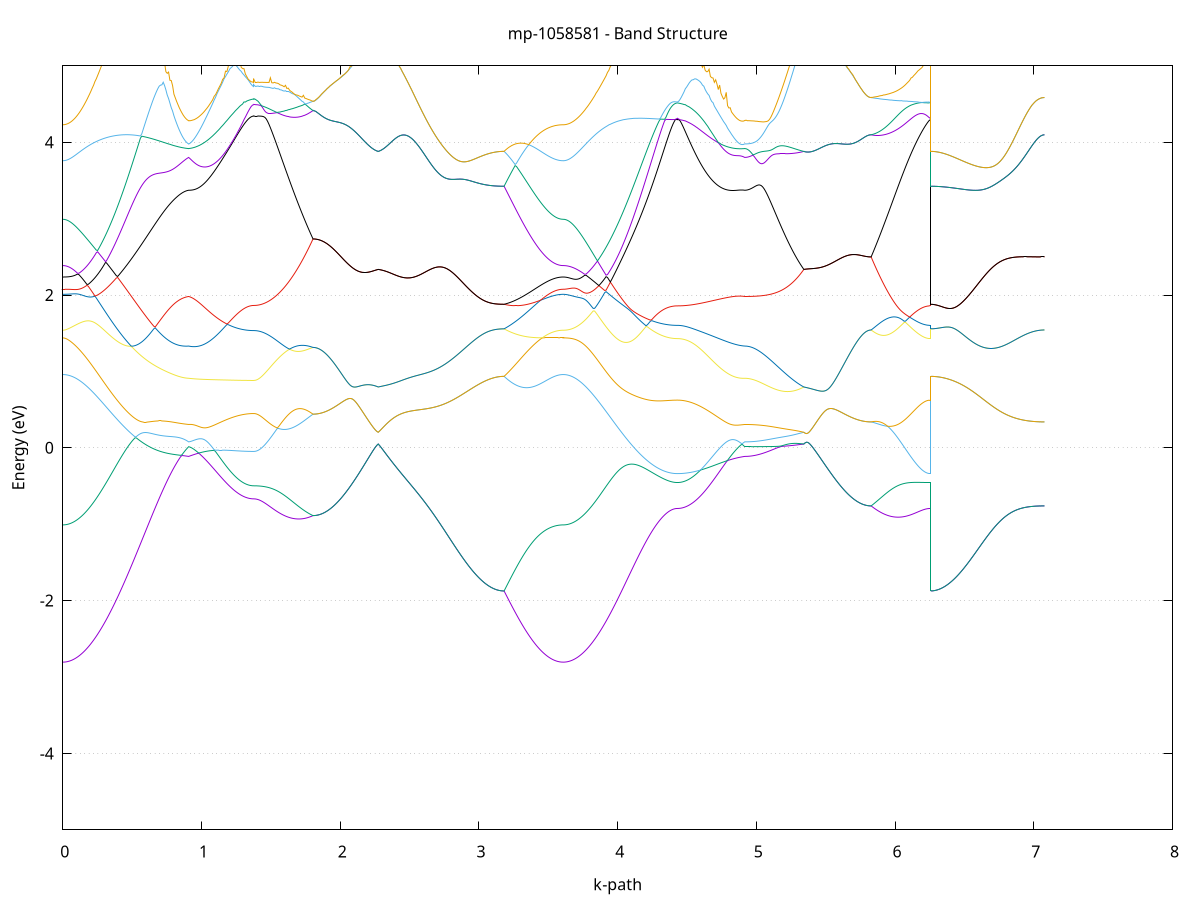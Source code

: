 set title 'mp-1058581 - Band Structure'
set xlabel 'k-path'
set ylabel 'Energy (eV)'
set grid y
set yrange [-5:5]
set terminal png size 800,600
set output 'mp-1058581_bands_gnuplot.png'
plot '-' using 1:2 with lines notitle, '-' using 1:2 with lines notitle, '-' using 1:2 with lines notitle, '-' using 1:2 with lines notitle, '-' using 1:2 with lines notitle, '-' using 1:2 with lines notitle, '-' using 1:2 with lines notitle, '-' using 1:2 with lines notitle, '-' using 1:2 with lines notitle, '-' using 1:2 with lines notitle, '-' using 1:2 with lines notitle, '-' using 1:2 with lines notitle, '-' using 1:2 with lines notitle, '-' using 1:2 with lines notitle, '-' using 1:2 with lines notitle, '-' using 1:2 with lines notitle, '-' using 1:2 with lines notitle, '-' using 1:2 with lines notitle, '-' using 1:2 with lines notitle, '-' using 1:2 with lines notitle
0.000000 -28.863983
0.009652 -28.863983
0.019305 -28.863983
0.028957 -28.863883
0.038610 -28.863783
0.048262 -28.863683
0.057914 -28.863583
0.067567 -28.863383
0.077219 -28.863283
0.086872 -28.863083
0.096524 -28.862783
0.106176 -28.862583
0.115829 -28.862283
0.125481 -28.861983
0.135134 -28.861683
0.144786 -28.861283
0.154438 -28.860983
0.164091 -28.860583
0.173743 -28.860183
0.183396 -28.859783
0.193048 -28.859283
0.202700 -28.858883
0.212353 -28.858383
0.222005 -28.857883
0.231658 -28.857383
0.241310 -28.856783
0.250962 -28.856283
0.260615 -28.855683
0.270267 -28.855083
0.279920 -28.854483
0.289572 -28.853883
0.299225 -28.853283
0.308877 -28.852683
0.318529 -28.851983
0.328182 -28.851383
0.337834 -28.850683
0.347487 -28.849983
0.357139 -28.849283
0.366791 -28.848583
0.376444 -28.847883
0.386096 -28.847183
0.395749 -28.846483
0.405401 -28.845683
0.415053 -28.844983
0.424706 -28.844283
0.434358 -28.843483
0.444011 -28.842783
0.453663 -28.841983
0.463315 -28.841283
0.472968 -28.840483
0.482620 -28.839783
0.492273 -28.839083
0.501925 -28.838283
0.511577 -28.837583
0.521230 -28.836783
0.530882 -28.836083
0.540535 -28.835283
0.550187 -28.834583
0.559839 -28.833883
0.569492 -28.833183
0.579144 -28.832483
0.588797 -28.831783
0.598449 -28.831083
0.608101 -28.830383
0.617754 -28.829683
0.627406 -28.828983
0.637059 -28.828383
0.646711 -28.827683
0.656363 -28.827083
0.666016 -28.826383
0.675668 -28.825783
0.685321 -28.825183
0.694973 -28.824683
0.704625 -28.824083
0.714278 -28.823483
0.723930 -28.822983
0.733583 -28.822483
0.743235 -28.821983
0.752887 -28.821483
0.762540 -28.820983
0.772192 -28.820583
0.781845 -28.820183
0.791497 -28.819783
0.801149 -28.819383
0.810802 -28.819083
0.820454 -28.818783
0.830107 -28.818483
0.839759 -28.818183
0.849412 -28.817983
0.859064 -28.817783
0.868716 -28.817583
0.878369 -28.817483
0.888021 -28.817383
0.897674 -28.817283
0.907326 -28.817283
0.907326 -28.817283
0.917547 -28.817283
0.927769 -28.817183
0.937990 -28.817183
0.948211 -28.817183
0.958432 -28.817183
0.968654 -28.817283
0.978875 -28.817283
0.989096 -28.817283
0.999318 -28.817383
1.009539 -28.817483
1.019760 -28.817483
1.029981 -28.817583
1.040203 -28.817683
1.050424 -28.817783
1.060645 -28.817883
1.070867 -28.817983
1.081088 -28.818083
1.091309 -28.818183
1.101530 -28.818383
1.111752 -28.818483
1.121973 -28.818683
1.132194 -28.818783
1.142416 -28.818983
1.152637 -28.819283
1.162858 -28.819483
1.173079 -28.819783
1.183301 -28.820083
1.193522 -28.820283
1.203743 -28.820583
1.213965 -28.820783
1.224186 -28.821083
1.234407 -28.821283
1.244628 -28.821483
1.254850 -28.821683
1.265071 -28.821883
1.275292 -28.822083
1.285514 -28.822183
1.295735 -28.822383
1.305956 -28.822483
1.316177 -28.822583
1.326399 -28.822683
1.336620 -28.822783
1.346841 -28.822783
1.357063 -28.822883
1.367284 -28.822883
1.377505 -28.822883
1.377505 -28.822883
1.387421 -28.822883
1.397337 -28.822883
1.407253 -28.822883
1.417168 -28.822883
1.427084 -28.822883
1.437000 -28.822883
1.446916 -28.822883
1.456831 -28.822883
1.466747 -28.822783
1.476663 -28.822783
1.486579 -28.822783
1.496494 -28.822783
1.506410 -28.822783
1.516326 -28.822683
1.526242 -28.822683
1.536157 -28.822683
1.546073 -28.822683
1.555989 -28.822583
1.565905 -28.822583
1.575820 -28.822583
1.585736 -28.822583
1.595652 -28.822483
1.605568 -28.822483
1.615483 -28.822383
1.625399 -28.822383
1.635315 -28.822383
1.645231 -28.822283
1.655147 -28.822283
1.665062 -28.822283
1.674978 -28.822183
1.684894 -28.822183
1.694810 -28.822083
1.704725 -28.822083
1.714641 -28.821983
1.724557 -28.821983
1.734473 -28.821983
1.744388 -28.821883
1.754304 -28.821883
1.764220 -28.821783
1.774136 -28.821783
1.784051 -28.821683
1.793967 -28.821683
1.803883 -28.821583
1.803883 -28.821583
1.814104 -28.821583
1.824326 -28.821583
1.834547 -28.821583
1.844768 -28.821483
1.854989 -28.821483
1.865211 -28.821383
1.875432 -28.821283
1.885653 -28.821183
1.895875 -28.821083
1.906096 -28.820983
1.916317 -28.820883
1.926538 -28.820783
1.936760 -28.820583
1.946981 -28.820483
1.957202 -28.820283
1.967424 -28.820083
1.977645 -28.819883
1.987866 -28.819783
1.998087 -28.819583
2.008309 -28.819383
2.018530 -28.819183
2.028751 -28.818883
2.038973 -28.818683
2.049194 -28.818483
2.059415 -28.818283
2.069636 -28.817983
2.079858 -28.817783
2.090079 -28.817583
2.100300 -28.817283
2.110522 -28.817083
2.120743 -28.816883
2.130964 -28.816583
2.141185 -28.816383
2.151407 -28.816183
2.161628 -28.815883
2.171849 -28.815683
2.182071 -28.815483
2.192292 -28.815283
2.202513 -28.815083
2.212734 -28.814883
2.222956 -28.814683
2.233177 -28.814483
2.243398 -28.814283
2.253620 -28.814083
2.263841 -28.813983
2.274062 -28.813783
2.274062 -28.813783
2.283715 -28.813883
2.293367 -28.813983
2.303019 -28.814083
2.312672 -28.814283
2.322324 -28.814383
2.331977 -28.814483
2.341629 -28.814683
2.351281 -28.814783
2.360934 -28.814983
2.370586 -28.815183
2.380239 -28.815383
2.389891 -28.815583
2.399543 -28.815783
2.409196 -28.816083
2.418848 -28.816283
2.428501 -28.816583
2.438153 -28.816783
2.447805 -28.817083
2.457458 -28.817383
2.467110 -28.817683
2.476763 -28.817983
2.486415 -28.818283
2.496068 -28.818683
2.505720 -28.818983
2.515372 -28.819383
2.525025 -28.819783
2.534677 -28.820083
2.544330 -28.820483
2.553982 -28.820883
2.563634 -28.821283
2.573287 -28.821783
2.582939 -28.822183
2.592592 -28.822583
2.602244 -28.823083
2.611896 -28.823483
2.621549 -28.823983
2.631201 -28.824383
2.640854 -28.824883
2.650506 -28.825383
2.660158 -28.825883
2.669811 -28.826383
2.679463 -28.826883
2.689116 -28.827383
2.698768 -28.827883
2.708420 -28.828383
2.718073 -28.828883
2.727725 -28.829383
2.737378 -28.829883
2.747030 -28.830383
2.756682 -28.830883
2.766335 -28.831383
2.775987 -28.831883
2.785640 -28.832383
2.795292 -28.832883
2.804944 -28.833383
2.814597 -28.833883
2.824249 -28.834383
2.833902 -28.834883
2.843554 -28.835383
2.853206 -28.835883
2.862859 -28.836383
2.872511 -28.836783
2.882164 -28.837283
2.891816 -28.837683
2.901468 -28.838183
2.911121 -28.838583
2.920773 -28.838983
2.930426 -28.839383
2.940078 -28.839783
2.949730 -28.840183
2.959383 -28.840583
2.969035 -28.840983
2.978688 -28.841283
2.988340 -28.841683
2.997992 -28.841983
3.007645 -28.842283
3.017297 -28.842583
3.026950 -28.842883
3.036602 -28.843183
3.046255 -28.843383
3.055907 -28.843683
3.065559 -28.843883
3.075212 -28.844083
3.084864 -28.844283
3.094517 -28.844383
3.104169 -28.844583
3.113821 -28.844683
3.123474 -28.844783
3.133126 -28.844883
3.142779 -28.844983
3.152431 -28.845083
3.162083 -28.845083
3.171736 -28.845183
3.181388 -28.845183
3.181388 -28.845183
3.191304 -28.845883
3.201220 -28.846483
3.211135 -28.847183
3.221051 -28.847883
3.230967 -28.848583
3.240883 -28.849283
3.250798 -28.849883
3.260714 -28.850583
3.270630 -28.851283
3.280546 -28.851883
3.290462 -28.852583
3.300377 -28.853183
3.310293 -28.853783
3.320209 -28.854383
3.330125 -28.854983
3.340040 -28.855583
3.349956 -28.856183
3.359872 -28.856683
3.369788 -28.857283
3.379703 -28.857783
3.389619 -28.858283
3.399535 -28.858783
3.409451 -28.859183
3.419366 -28.859683
3.429282 -28.860083
3.439198 -28.860483
3.449114 -28.860883
3.459029 -28.861283
3.468945 -28.861583
3.478861 -28.861983
3.488777 -28.862283
3.498692 -28.862483
3.508608 -28.862783
3.518524 -28.862983
3.528440 -28.863183
3.538356 -28.863383
3.548271 -28.863583
3.558187 -28.863683
3.568103 -28.863783
3.578019 -28.863883
3.587934 -28.863983
3.597850 -28.863983
3.607766 -28.863983
3.607766 -28.863983
3.618055 -28.863983
3.628344 -28.863983
3.638633 -28.863883
3.648922 -28.863783
3.659211 -28.863683
3.669500 -28.863483
3.679789 -28.863283
3.690078 -28.863083
3.700367 -28.862883
3.710656 -28.862583
3.720945 -28.862283
3.731234 -28.861983
3.741523 -28.861583
3.751812 -28.861283
3.762101 -28.860883
3.772390 -28.860383
3.782679 -28.859983
3.792968 -28.859483
3.803257 -28.858983
3.813546 -28.858483
3.823835 -28.857983
3.834124 -28.857383
3.844413 -28.856783
3.854702 -28.856183
3.864991 -28.855583
3.875280 -28.854983
3.885569 -28.854283
3.895858 -28.853683
3.906147 -28.852983
3.916436 -28.852283
3.926725 -28.851583
3.937014 -28.850883
3.947303 -28.850083
3.957592 -28.849383
3.967881 -28.848583
3.978170 -28.847883
3.988459 -28.847083
3.998748 -28.846383
4.009037 -28.845583
4.019326 -28.844783
4.029615 -28.843983
4.039904 -28.843183
4.050193 -28.842383
4.060482 -28.841683
4.070771 -28.840883
4.081060 -28.840083
4.091349 -28.839283
4.101638 -28.838583
4.111926 -28.837783
4.122215 -28.836983
4.132504 -28.836283
4.142793 -28.835583
4.153082 -28.834783
4.163371 -28.834083
4.173660 -28.833383
4.183949 -28.832683
4.194238 -28.832083
4.204527 -28.831383
4.214816 -28.830783
4.225105 -28.830183
4.235394 -28.829583
4.245683 -28.828983
4.255972 -28.828483
4.266261 -28.827883
4.276550 -28.827383
4.286839 -28.826983
4.297128 -28.826483
4.307417 -28.826083
4.317706 -28.825683
4.327995 -28.825383
4.338284 -28.824983
4.348573 -28.824683
4.358862 -28.824483
4.369151 -28.824183
4.379440 -28.823983
4.389729 -28.823883
4.400018 -28.823783
4.410307 -28.823683
4.420596 -28.823583
4.430885 -28.823583
4.430885 -28.823583
4.440396 -28.823583
4.449908 -28.823583
4.459419 -28.823583
4.468930 -28.823483
4.478441 -28.823483
4.487952 -28.823383
4.497464 -28.823383
4.506975 -28.823283
4.516486 -28.823183
4.525997 -28.823083
4.535508 -28.822983
4.545019 -28.822883
4.554531 -28.822783
4.564042 -28.822683
4.573553 -28.822583
4.583064 -28.822383
4.592575 -28.822283
4.602086 -28.822183
4.611598 -28.821983
4.621109 -28.821783
4.630620 -28.821683
4.640131 -28.821483
4.649642 -28.821283
4.659154 -28.821183
4.668665 -28.820983
4.678176 -28.820783
4.687687 -28.820583
4.697198 -28.820383
4.706709 -28.820183
4.716221 -28.819983
4.725732 -28.819883
4.735243 -28.819683
4.744754 -28.819483
4.754265 -28.819283
4.763776 -28.819083
4.773288 -28.818883
4.782799 -28.818683
4.792310 -28.818583
4.801821 -28.818383
4.811332 -28.818183
4.820844 -28.818083
4.830355 -28.817883
4.839866 -28.817783
4.849377 -28.817683
4.858888 -28.817583
4.868399 -28.817483
4.877911 -28.817383
4.887422 -28.817383
4.896933 -28.817283
4.906444 -28.817283
4.915955 -28.817283
4.915955 -28.817283
4.925871 -28.817283
4.935787 -28.817283
4.945703 -28.817283
4.955618 -28.817283
4.965534 -28.817283
4.975450 -28.817183
4.985366 -28.817183
4.995281 -28.817183
5.005197 -28.817083
5.015113 -28.817083
5.025029 -28.816983
5.034944 -28.816983
5.044860 -28.816883
5.054776 -28.816883
5.064692 -28.816783
5.074607 -28.816683
5.084523 -28.816683
5.094439 -28.816583
5.104355 -28.816483
5.114271 -28.816383
5.124186 -28.816283
5.134102 -28.816183
5.144018 -28.816183
5.153934 -28.816083
5.163849 -28.815983
5.173765 -28.815883
5.183681 -28.815783
5.193597 -28.815583
5.203512 -28.815483
5.213428 -28.815383
5.223344 -28.815283
5.233260 -28.815183
5.243175 -28.815083
5.253091 -28.814983
5.263007 -28.814783
5.272923 -28.814683
5.282838 -28.814583
5.292754 -28.814483
5.302670 -28.814283
5.312586 -28.814183
5.322501 -28.814083
5.332417 -28.813983
5.342333 -28.813783
5.342333 -28.813783
5.351844 -28.813783
5.361355 -28.813683
5.370867 -28.813583
5.380378 -28.813583
5.389889 -28.813483
5.399400 -28.813483
5.408911 -28.813483
5.418422 -28.813483
5.427934 -28.813383
5.437445 -28.813383
5.446956 -28.813383
5.456467 -28.813483
5.465978 -28.813483
5.475490 -28.813483
5.485001 -28.813483
5.494512 -28.813483
5.504023 -28.813583
5.513534 -28.813583
5.523045 -28.813583
5.532557 -28.813683
5.542068 -28.813683
5.551579 -28.813783
5.561090 -28.813783
5.570601 -28.813883
5.580112 -28.813983
5.589624 -28.813983
5.599135 -28.814083
5.608646 -28.814083
5.618157 -28.814183
5.627668 -28.814183
5.637180 -28.814283
5.646691 -28.814283
5.656202 -28.814383
5.665713 -28.814483
5.675224 -28.814483
5.684735 -28.814583
5.694247 -28.814583
5.703758 -28.814683
5.713269 -28.814683
5.722780 -28.814683
5.732291 -28.814783
5.741802 -28.814783
5.751314 -28.814783
5.760825 -28.814883
5.770336 -28.814883
5.779847 -28.814883
5.789358 -28.814883
5.798870 -28.814883
5.808381 -28.814983
5.817892 -28.814983
5.827403 -28.814983
5.827403 -28.814983
5.837319 -28.815283
5.847235 -28.815583
5.857150 -28.815883
5.867066 -28.816183
5.876982 -28.816483
5.886898 -28.816783
5.896813 -28.817083
5.906729 -28.817483
5.916645 -28.817783
5.926561 -28.817983
5.936476 -28.818283
5.946392 -28.818583
5.956308 -28.818883
5.966224 -28.819183
5.976139 -28.819483
5.986055 -28.819683
5.995971 -28.819983
6.005887 -28.820183
6.015802 -28.820483
6.025718 -28.820683
6.035634 -28.820983
6.045550 -28.821183
6.055466 -28.821383
6.065381 -28.821583
6.075297 -28.821783
6.085213 -28.821983
6.095129 -28.822183
6.105044 -28.822283
6.114960 -28.822483
6.124876 -28.822583
6.134792 -28.822783
6.144707 -28.822883
6.154623 -28.822983
6.164539 -28.823083
6.174455 -28.823183
6.184370 -28.823283
6.194286 -28.823383
6.204202 -28.823483
6.214118 -28.823483
6.224033 -28.823483
6.233949 -28.823583
6.243865 -28.823583
6.253781 -28.823583
6.253781 -28.845183
6.264070 -28.845183
6.274359 -28.845083
6.284648 -28.845083
6.294937 -28.844983
6.305226 -28.844883
6.315515 -28.844783
6.325804 -28.844583
6.336093 -28.844383
6.346382 -28.844183
6.356671 -28.843983
6.366960 -28.843783
6.377249 -28.843483
6.387538 -28.843283
6.397827 -28.842983
6.408116 -28.842583
6.418405 -28.842283
6.428694 -28.841883
6.438983 -28.841583
6.449272 -28.841183
6.459561 -28.840783
6.469850 -28.840283
6.480139 -28.839883
6.490428 -28.839383
6.500717 -28.838983
6.511006 -28.838483
6.521295 -28.837983
6.531584 -28.837483
6.541873 -28.836983
6.552162 -28.836383
6.562451 -28.835883
6.572740 -28.835283
6.583029 -28.834783
6.593318 -28.834183
6.603606 -28.833583
6.613895 -28.833083
6.624184 -28.832483
6.634473 -28.831883
6.644762 -28.831283
6.655051 -28.830683
6.665340 -28.830083
6.675629 -28.829483
6.685918 -28.828883
6.696207 -28.828283
6.706496 -28.827783
6.716785 -28.827183
6.727074 -28.826583
6.737363 -28.825983
6.747652 -28.825383
6.757941 -28.824883
6.768230 -28.824283
6.778519 -28.823783
6.788808 -28.823183
6.799097 -28.822683
6.809386 -28.822183
6.819675 -28.821683
6.829964 -28.821183
6.840253 -28.820683
6.850542 -28.820283
6.860831 -28.819783
6.871120 -28.819383
6.881409 -28.818983
6.891698 -28.818583
6.901987 -28.818183
6.912276 -28.817883
6.922565 -28.817483
6.932854 -28.817183
6.943143 -28.816883
6.953432 -28.816583
6.963721 -28.816383
6.974010 -28.816083
6.984299 -28.815883
6.994588 -28.815683
7.004877 -28.815483
7.015166 -28.815383
7.025455 -28.815283
7.035744 -28.815183
7.046033 -28.815083
7.056322 -28.814983
7.066611 -28.814983
7.076900 -28.814983
e
0.000000 -28.826183
0.009652 -28.826183
0.019305 -28.826083
0.028957 -28.826083
0.038610 -28.826083
0.048262 -28.825983
0.057914 -28.825883
0.067567 -28.825883
0.077219 -28.825783
0.086872 -28.825683
0.096524 -28.825583
0.106176 -28.825483
0.115829 -28.825283
0.125481 -28.825183
0.135134 -28.824983
0.144786 -28.824883
0.154438 -28.824683
0.164091 -28.824483
0.173743 -28.824283
0.183396 -28.824083
0.193048 -28.823883
0.202700 -28.823683
0.212353 -28.823483
0.222005 -28.823183
0.231658 -28.822983
0.241310 -28.822683
0.250962 -28.822483
0.260615 -28.822183
0.270267 -28.821983
0.279920 -28.821683
0.289572 -28.821383
0.299225 -28.821183
0.308877 -28.820883
0.318529 -28.820583
0.328182 -28.820283
0.337834 -28.819983
0.347487 -28.819783
0.357139 -28.819483
0.366791 -28.819183
0.376444 -28.818883
0.386096 -28.818583
0.395749 -28.818283
0.405401 -28.817983
0.415053 -28.817783
0.424706 -28.817483
0.434358 -28.817183
0.444011 -28.816883
0.453663 -28.816683
0.463315 -28.816383
0.472968 -28.816083
0.482620 -28.815883
0.492273 -28.815583
0.501925 -28.815383
0.511577 -28.815083
0.521230 -28.814883
0.530882 -28.814683
0.540535 -28.814483
0.550187 -28.814183
0.559839 -28.813983
0.569492 -28.813783
0.579144 -28.813683
0.588797 -28.813483
0.598449 -28.813283
0.608101 -28.813083
0.617754 -28.812983
0.627406 -28.812783
0.637059 -28.812683
0.646711 -28.812583
0.656363 -28.812483
0.666016 -28.812283
0.675668 -28.812183
0.685321 -28.812083
0.694973 -28.811983
0.704625 -28.811983
0.714278 -28.811883
0.723930 -28.811783
0.733583 -28.811783
0.743235 -28.811683
0.752887 -28.811583
0.762540 -28.811583
0.772192 -28.811583
0.781845 -28.811483
0.791497 -28.811483
0.801149 -28.811383
0.810802 -28.811383
0.820454 -28.811283
0.830107 -28.811183
0.839759 -28.811183
0.849412 -28.811083
0.859064 -28.810983
0.868716 -28.810883
0.878369 -28.810783
0.888021 -28.810683
0.897674 -28.810483
0.907326 -28.810383
0.907326 -28.810383
0.917547 -28.810683
0.927769 -28.811083
0.937990 -28.811383
0.948211 -28.811783
0.958432 -28.812083
0.968654 -28.812483
0.978875 -28.812883
0.989096 -28.813183
0.999318 -28.813583
1.009539 -28.813983
1.019760 -28.814283
1.029981 -28.814683
1.040203 -28.815083
1.050424 -28.815483
1.060645 -28.815783
1.070867 -28.816183
1.081088 -28.816583
1.091309 -28.816883
1.101530 -28.817283
1.111752 -28.817583
1.121973 -28.817883
1.132194 -28.818183
1.142416 -28.818383
1.152637 -28.818583
1.162858 -28.818783
1.173079 -28.818883
1.183301 -28.819083
1.193522 -28.819183
1.203743 -28.819283
1.213965 -28.819383
1.224186 -28.819483
1.234407 -28.819583
1.244628 -28.819683
1.254850 -28.819783
1.265071 -28.819883
1.275292 -28.819983
1.285514 -28.820083
1.295735 -28.820083
1.305956 -28.820183
1.316177 -28.820183
1.326399 -28.820283
1.336620 -28.820283
1.346841 -28.820283
1.357063 -28.820283
1.367284 -28.820383
1.377505 -28.820383
1.377505 -28.820383
1.387421 -28.820383
1.397337 -28.820383
1.407253 -28.820383
1.417168 -28.820383
1.427084 -28.820383
1.437000 -28.820383
1.446916 -28.820383
1.456831 -28.820383
1.466747 -28.820383
1.476663 -28.820383
1.486579 -28.820483
1.496494 -28.820483
1.506410 -28.820483
1.516326 -28.820483
1.526242 -28.820483
1.536157 -28.820583
1.546073 -28.820583
1.555989 -28.820583
1.565905 -28.820683
1.575820 -28.820683
1.585736 -28.820683
1.595652 -28.820683
1.605568 -28.820783
1.615483 -28.820783
1.625399 -28.820883
1.635315 -28.820883
1.645231 -28.820883
1.655147 -28.820983
1.665062 -28.820983
1.674978 -28.820983
1.684894 -28.821083
1.694810 -28.821083
1.704725 -28.821183
1.714641 -28.821183
1.724557 -28.821283
1.734473 -28.821283
1.744388 -28.821383
1.754304 -28.821383
1.764220 -28.821383
1.774136 -28.821483
1.784051 -28.821483
1.793967 -28.821583
1.803883 -28.821583
1.803883 -28.821583
1.814104 -28.821583
1.824326 -28.821583
1.834547 -28.821583
1.844768 -28.821483
1.854989 -28.821483
1.865211 -28.821383
1.875432 -28.821283
1.885653 -28.821183
1.895875 -28.821083
1.906096 -28.820983
1.916317 -28.820883
1.926538 -28.820783
1.936760 -28.820583
1.946981 -28.820483
1.957202 -28.820283
1.967424 -28.820083
1.977645 -28.819883
1.987866 -28.819783
1.998087 -28.819583
2.008309 -28.819383
2.018530 -28.819183
2.028751 -28.818883
2.038973 -28.818683
2.049194 -28.818483
2.059415 -28.818283
2.069636 -28.817983
2.079858 -28.817783
2.090079 -28.817583
2.100300 -28.817283
2.110522 -28.817083
2.120743 -28.816883
2.130964 -28.816583
2.141185 -28.816383
2.151407 -28.816183
2.161628 -28.815883
2.171849 -28.815683
2.182071 -28.815483
2.192292 -28.815283
2.202513 -28.815083
2.212734 -28.814883
2.222956 -28.814683
2.233177 -28.814483
2.243398 -28.814283
2.253620 -28.814083
2.263841 -28.813983
2.274062 -28.813783
2.274062 -28.813783
2.283715 -28.813883
2.293367 -28.813983
2.303019 -28.814083
2.312672 -28.814283
2.322324 -28.814383
2.331977 -28.814483
2.341629 -28.814683
2.351281 -28.814783
2.360934 -28.814983
2.370586 -28.815183
2.380239 -28.815383
2.389891 -28.815583
2.399543 -28.815783
2.409196 -28.816083
2.418848 -28.816283
2.428501 -28.816583
2.438153 -28.816783
2.447805 -28.817083
2.457458 -28.817383
2.467110 -28.817683
2.476763 -28.817983
2.486415 -28.818283
2.496068 -28.818683
2.505720 -28.818983
2.515372 -28.819383
2.525025 -28.819783
2.534677 -28.820083
2.544330 -28.820483
2.553982 -28.820883
2.563634 -28.821283
2.573287 -28.821783
2.582939 -28.822183
2.592592 -28.822583
2.602244 -28.823083
2.611896 -28.823483
2.621549 -28.823983
2.631201 -28.824383
2.640854 -28.824883
2.650506 -28.825383
2.660158 -28.825883
2.669811 -28.826383
2.679463 -28.826883
2.689116 -28.827383
2.698768 -28.827883
2.708420 -28.828383
2.718073 -28.828883
2.727725 -28.829383
2.737378 -28.829883
2.747030 -28.830383
2.756682 -28.830883
2.766335 -28.831383
2.775987 -28.831883
2.785640 -28.832383
2.795292 -28.832883
2.804944 -28.833383
2.814597 -28.833883
2.824249 -28.834383
2.833902 -28.834883
2.843554 -28.835383
2.853206 -28.835883
2.862859 -28.836383
2.872511 -28.836783
2.882164 -28.837283
2.891816 -28.837683
2.901468 -28.838183
2.911121 -28.838583
2.920773 -28.838983
2.930426 -28.839383
2.940078 -28.839783
2.949730 -28.840183
2.959383 -28.840583
2.969035 -28.840983
2.978688 -28.841283
2.988340 -28.841683
2.997992 -28.841983
3.007645 -28.842283
3.017297 -28.842583
3.026950 -28.842883
3.036602 -28.843183
3.046255 -28.843383
3.055907 -28.843683
3.065559 -28.843883
3.075212 -28.844083
3.084864 -28.844283
3.094517 -28.844383
3.104169 -28.844583
3.113821 -28.844683
3.123474 -28.844783
3.133126 -28.844883
3.142779 -28.844983
3.152431 -28.845083
3.162083 -28.845083
3.171736 -28.845183
3.181388 -28.845183
3.181388 -28.845183
3.191304 -28.844483
3.201220 -28.843783
3.211135 -28.843083
3.221051 -28.842383
3.230967 -28.841683
3.240883 -28.840983
3.250798 -28.840383
3.260714 -28.839683
3.270630 -28.838983
3.280546 -28.838383
3.290462 -28.837783
3.300377 -28.837083
3.310293 -28.836483
3.320209 -28.835883
3.330125 -28.835283
3.340040 -28.834683
3.349956 -28.834083
3.359872 -28.833583
3.369788 -28.832983
3.379703 -28.832483
3.389619 -28.831983
3.399535 -28.831483
3.409451 -28.830983
3.419366 -28.830583
3.429282 -28.830083
3.439198 -28.829683
3.449114 -28.829283
3.459029 -28.828983
3.468945 -28.828583
3.478861 -28.828283
3.488777 -28.827983
3.498692 -28.827683
3.508608 -28.827383
3.518524 -28.827183
3.528440 -28.826983
3.538356 -28.826783
3.548271 -28.826583
3.558187 -28.826483
3.568103 -28.826383
3.578019 -28.826283
3.587934 -28.826183
3.597850 -28.826183
3.607766 -28.826183
3.607766 -28.826183
3.618055 -28.826183
3.628344 -28.826083
3.638633 -28.826083
3.648922 -28.825983
3.659211 -28.825883
3.669500 -28.825883
3.679789 -28.825683
3.690078 -28.825583
3.700367 -28.825483
3.710656 -28.825283
3.720945 -28.825083
3.731234 -28.824883
3.741523 -28.824683
3.751812 -28.824483
3.762101 -28.824283
3.772390 -28.823983
3.782679 -28.823783
3.792968 -28.823483
3.803257 -28.823183
3.813546 -28.822883
3.823835 -28.822583
3.834124 -28.822283
3.844413 -28.821883
3.854702 -28.821583
3.864991 -28.821183
3.875280 -28.820883
3.885569 -28.820483
3.895858 -28.820083
3.906147 -28.819783
3.916436 -28.819383
3.926725 -28.818983
3.937014 -28.818583
3.947303 -28.818183
3.957592 -28.817783
3.967881 -28.817383
3.978170 -28.816983
3.988459 -28.816583
3.998748 -28.816183
4.009037 -28.815783
4.019326 -28.815383
4.029615 -28.814983
4.039904 -28.814583
4.050193 -28.814183
4.060482 -28.813783
4.070771 -28.813383
4.081060 -28.812983
4.091349 -28.812583
4.101638 -28.812283
4.111926 -28.811883
4.122215 -28.811583
4.132504 -28.811183
4.142793 -28.810883
4.153082 -28.810583
4.163371 -28.810283
4.173660 -28.809983
4.183949 -28.809683
4.194238 -28.809383
4.204527 -28.809083
4.214816 -28.808883
4.225105 -28.808583
4.235394 -28.808383
4.245683 -28.808183
4.255972 -28.807983
4.266261 -28.807783
4.276550 -28.807583
4.286839 -28.807383
4.297128 -28.807283
4.307417 -28.807083
4.317706 -28.806983
4.327995 -28.806883
4.338284 -28.806783
4.348573 -28.806683
4.358862 -28.806583
4.369151 -28.806483
4.379440 -28.806483
4.389729 -28.806383
4.400018 -28.806383
4.410307 -28.806283
4.420596 -28.806283
4.430885 -28.806283
4.430885 -28.806283
4.440396 -28.806283
4.449908 -28.806283
4.459419 -28.806283
4.468930 -28.806283
4.478441 -28.806283
4.487952 -28.806383
4.497464 -28.806383
4.506975 -28.806383
4.516486 -28.806383
4.525997 -28.806383
4.535508 -28.806383
4.545019 -28.806483
4.554531 -28.806483
4.564042 -28.806483
4.573553 -28.806483
4.583064 -28.806583
4.592575 -28.806583
4.602086 -28.806583
4.611598 -28.806683
4.621109 -28.806683
4.630620 -28.806783
4.640131 -28.806783
4.649642 -28.806883
4.659154 -28.806983
4.668665 -28.806983
4.678176 -28.807083
4.687687 -28.807183
4.697198 -28.807283
4.706709 -28.807283
4.716221 -28.807383
4.725732 -28.807483
4.735243 -28.807583
4.744754 -28.807783
4.754265 -28.807883
4.763776 -28.807983
4.773288 -28.808083
4.782799 -28.808183
4.792310 -28.808383
4.801821 -28.808483
4.811332 -28.808683
4.820844 -28.808783
4.830355 -28.808983
4.839866 -28.809083
4.849377 -28.809283
4.858888 -28.809383
4.868399 -28.809583
4.877911 -28.809783
4.887422 -28.809883
4.896933 -28.810083
4.906444 -28.810183
4.915955 -28.810383
4.915955 -28.810383
4.925871 -28.810383
4.935787 -28.810383
4.945703 -28.810383
4.955618 -28.810383
4.965534 -28.810383
4.975450 -28.810483
4.985366 -28.810483
4.995281 -28.810483
5.005197 -28.810583
5.015113 -28.810583
5.025029 -28.810683
5.034944 -28.810683
5.044860 -28.810783
5.054776 -28.810783
5.064692 -28.810883
5.074607 -28.810983
5.084523 -28.810983
5.094439 -28.811083
5.104355 -28.811183
5.114271 -28.811283
5.124186 -28.811283
5.134102 -28.811383
5.144018 -28.811483
5.153934 -28.811583
5.163849 -28.811683
5.173765 -28.811783
5.183681 -28.811883
5.193597 -28.811983
5.203512 -28.812083
5.213428 -28.812283
5.223344 -28.812383
5.233260 -28.812483
5.243175 -28.812583
5.253091 -28.812683
5.263007 -28.812783
5.272923 -28.812983
5.282838 -28.813083
5.292754 -28.813183
5.302670 -28.813283
5.312586 -28.813483
5.322501 -28.813583
5.332417 -28.813683
5.342333 -28.813783
5.342333 -28.813783
5.351844 -28.813783
5.361355 -28.813683
5.370867 -28.813583
5.380378 -28.813583
5.389889 -28.813483
5.399400 -28.813483
5.408911 -28.813483
5.418422 -28.813483
5.427934 -28.813383
5.437445 -28.813383
5.446956 -28.813383
5.456467 -28.813483
5.465978 -28.813483
5.475490 -28.813483
5.485001 -28.813483
5.494512 -28.813483
5.504023 -28.813583
5.513534 -28.813583
5.523045 -28.813583
5.532557 -28.813683
5.542068 -28.813683
5.551579 -28.813783
5.561090 -28.813783
5.570601 -28.813883
5.580112 -28.813983
5.589624 -28.813983
5.599135 -28.814083
5.608646 -28.814083
5.618157 -28.814183
5.627668 -28.814183
5.637180 -28.814283
5.646691 -28.814283
5.656202 -28.814383
5.665713 -28.814483
5.675224 -28.814483
5.684735 -28.814583
5.694247 -28.814583
5.703758 -28.814683
5.713269 -28.814683
5.722780 -28.814683
5.732291 -28.814783
5.741802 -28.814783
5.751314 -28.814783
5.760825 -28.814883
5.770336 -28.814883
5.779847 -28.814883
5.789358 -28.814883
5.798870 -28.814883
5.808381 -28.814983
5.817892 -28.814983
5.827403 -28.814983
5.827403 -28.814983
5.837319 -28.814683
5.847235 -28.814283
5.857150 -28.813983
5.867066 -28.813683
5.876982 -28.813383
5.886898 -28.813083
5.896813 -28.812783
5.906729 -28.812483
5.916645 -28.812183
5.926561 -28.811883
5.936476 -28.811583
5.946392 -28.811283
5.956308 -28.810983
5.966224 -28.810683
5.976139 -28.810483
5.986055 -28.810183
5.995971 -28.809883
6.005887 -28.809683
6.015802 -28.809383
6.025718 -28.809183
6.035634 -28.808983
6.045550 -28.808683
6.055466 -28.808483
6.065381 -28.808283
6.075297 -28.808083
6.085213 -28.807883
6.095129 -28.807783
6.105044 -28.807583
6.114960 -28.807383
6.124876 -28.807283
6.134792 -28.807083
6.144707 -28.806983
6.154623 -28.806883
6.164539 -28.806783
6.174455 -28.806683
6.184370 -28.806583
6.194286 -28.806483
6.204202 -28.806483
6.214118 -28.806383
6.224033 -28.806383
6.233949 -28.806283
6.243865 -28.806283
6.253781 -28.806283
6.253781 -28.845183
6.264070 -28.845183
6.274359 -28.845083
6.284648 -28.845083
6.294937 -28.844983
6.305226 -28.844883
6.315515 -28.844783
6.325804 -28.844583
6.336093 -28.844383
6.346382 -28.844183
6.356671 -28.843983
6.366960 -28.843783
6.377249 -28.843483
6.387538 -28.843283
6.397827 -28.842983
6.408116 -28.842583
6.418405 -28.842283
6.428694 -28.841883
6.438983 -28.841583
6.449272 -28.841183
6.459561 -28.840783
6.469850 -28.840283
6.480139 -28.839883
6.490428 -28.839383
6.500717 -28.838983
6.511006 -28.838483
6.521295 -28.837983
6.531584 -28.837483
6.541873 -28.836983
6.552162 -28.836383
6.562451 -28.835883
6.572740 -28.835283
6.583029 -28.834783
6.593318 -28.834183
6.603606 -28.833583
6.613895 -28.833083
6.624184 -28.832483
6.634473 -28.831883
6.644762 -28.831283
6.655051 -28.830683
6.665340 -28.830083
6.675629 -28.829483
6.685918 -28.828883
6.696207 -28.828283
6.706496 -28.827783
6.716785 -28.827183
6.727074 -28.826583
6.737363 -28.825983
6.747652 -28.825383
6.757941 -28.824883
6.768230 -28.824283
6.778519 -28.823783
6.788808 -28.823183
6.799097 -28.822683
6.809386 -28.822183
6.819675 -28.821683
6.829964 -28.821183
6.840253 -28.820683
6.850542 -28.820283
6.860831 -28.819783
6.871120 -28.819383
6.881409 -28.818983
6.891698 -28.818583
6.901987 -28.818183
6.912276 -28.817883
6.922565 -28.817483
6.932854 -28.817183
6.943143 -28.816883
6.953432 -28.816583
6.963721 -28.816383
6.974010 -28.816083
6.984299 -28.815883
6.994588 -28.815683
7.004877 -28.815483
7.015166 -28.815383
7.025455 -28.815283
7.035744 -28.815183
7.046033 -28.815083
7.056322 -28.814983
7.066611 -28.814983
7.076900 -28.814983
e
0.000000 -14.340183
0.009652 -14.340183
0.019305 -14.339983
0.028957 -14.339783
0.038610 -14.339383
0.048262 -14.338883
0.057914 -14.338283
0.067567 -14.337683
0.077219 -14.336883
0.086872 -14.335983
0.096524 -14.334983
0.106176 -14.333883
0.115829 -14.332783
0.125481 -14.331483
0.135134 -14.330083
0.144786 -14.328583
0.154438 -14.326983
0.164091 -14.325383
0.173743 -14.323583
0.183396 -14.321783
0.193048 -14.319783
0.202700 -14.317783
0.212353 -14.315583
0.222005 -14.313383
0.231658 -14.311083
0.241310 -14.308683
0.250962 -14.306283
0.260615 -14.303683
0.270267 -14.301083
0.279920 -14.298383
0.289572 -14.295583
0.299225 -14.292783
0.308877 -14.289883
0.318529 -14.286883
0.328182 -14.283783
0.337834 -14.280683
0.347487 -14.277483
0.357139 -14.274283
0.366791 -14.270983
0.376444 -14.267583
0.386096 -14.264183
0.395749 -14.260783
0.405401 -14.257283
0.415053 -14.253683
0.424706 -14.250083
0.434358 -14.246483
0.444011 -14.242783
0.453663 -14.239083
0.463315 -14.235383
0.472968 -14.231583
0.482620 -14.227783
0.492273 -14.223983
0.501925 -14.220083
0.511577 -14.216283
0.521230 -14.212383
0.530882 -14.208483
0.540535 -14.204583
0.550187 -14.200683
0.559839 -14.196783
0.569492 -14.192883
0.579144 -14.188883
0.588797 -14.189783
0.598449 -14.193683
0.608101 -14.197483
0.617754 -14.201083
0.627406 -14.204483
0.637059 -14.207683
0.646711 -14.210783
0.656363 -14.213583
0.666016 -14.216283
0.675668 -14.218783
0.685321 -14.221083
0.694973 -14.223183
0.704625 -14.225083
0.714278 -14.226883
0.723930 -14.228383
0.733583 -14.229783
0.743235 -14.230983
0.752887 -14.231983
0.762540 -14.232783
0.772192 -14.233483
0.781845 -14.234083
0.791497 -14.234483
0.801149 -14.234683
0.810802 -14.234783
0.820454 -14.234883
0.830107 -14.234783
0.839759 -14.234683
0.849412 -14.234583
0.859064 -14.234383
0.868716 -14.234283
0.878369 -14.234283
0.888021 -14.234283
0.897674 -14.234483
0.907326 -14.234983
0.907326 -14.234983
0.917547 -14.233183
0.927769 -14.231883
0.937990 -14.231183
0.948211 -14.231083
0.958432 -14.231483
0.968654 -14.232383
0.978875 -14.233583
0.989096 -14.235283
0.999318 -14.237183
1.009539 -14.239183
1.019760 -14.241383
1.029981 -14.243683
1.040203 -14.246083
1.050424 -14.248483
1.060645 -14.250983
1.070867 -14.253383
1.081088 -14.255783
1.091309 -14.258183
1.101530 -14.260583
1.111752 -14.262883
1.121973 -14.265183
1.132194 -14.267383
1.142416 -14.269583
1.152637 -14.271683
1.162858 -14.273683
1.173079 -14.275683
1.183301 -14.277483
1.193522 -14.279283
1.203743 -14.280983
1.213965 -14.282683
1.224186 -14.284183
1.234407 -14.285683
1.244628 -14.286983
1.254850 -14.288283
1.265071 -14.289383
1.275292 -14.290483
1.285514 -14.291483
1.295735 -14.292383
1.305956 -14.293083
1.316177 -14.293783
1.326399 -14.294383
1.336620 -14.294783
1.346841 -14.295183
1.357063 -14.295483
1.367284 -14.295583
1.377505 -14.295683
1.377505 -14.295683
1.387421 -14.295783
1.397337 -14.296083
1.407253 -14.296583
1.417168 -14.297183
1.427084 -14.298083
1.437000 -14.299083
1.446916 -14.300283
1.456831 -14.301583
1.466747 -14.302983
1.476663 -14.304583
1.486579 -14.306183
1.496494 -14.307883
1.506410 -14.309683
1.516326 -14.311483
1.526242 -14.313283
1.536157 -14.315083
1.546073 -14.316983
1.555989 -14.318783
1.565905 -14.320583
1.575820 -14.322383
1.585736 -14.324083
1.595652 -14.325783
1.605568 -14.327383
1.615483 -14.328983
1.625399 -14.330383
1.635315 -14.331783
1.645231 -14.332983
1.655147 -14.334183
1.665062 -14.335183
1.674978 -14.336183
1.684894 -14.336983
1.694810 -14.337683
1.704725 -14.338283
1.714641 -14.338683
1.724557 -14.338983
1.734473 -14.339183
1.744388 -14.339283
1.754304 -14.339183
1.764220 -14.338883
1.774136 -14.338483
1.784051 -14.337983
1.793967 -14.337383
1.803883 -14.336583
1.803883 -14.336583
1.814104 -14.336483
1.824326 -14.336383
1.834547 -14.336083
1.844768 -14.335683
1.854989 -14.335183
1.865211 -14.334583
1.875432 -14.333883
1.885653 -14.332983
1.895875 -14.332083
1.906096 -14.330983
1.916317 -14.329883
1.926538 -14.328583
1.936760 -14.327283
1.946981 -14.325783
1.957202 -14.324183
1.967424 -14.322583
1.977645 -14.320783
1.987866 -14.318983
1.998087 -14.316983
2.008309 -14.314983
2.018530 -14.312883
2.028751 -14.310683
2.038973 -14.308383
2.049194 -14.306083
2.059415 -14.303683
2.069636 -14.301183
2.079858 -14.298683
2.090079 -14.296083
2.100300 -14.293383
2.110522 -14.290783
2.120743 -14.287983
2.130964 -14.285283
2.141185 -14.282483
2.151407 -14.279783
2.161628 -14.276983
2.171849 -14.274283
2.182071 -14.271583
2.192292 -14.268983
2.202513 -14.266483
2.212734 -14.264083
2.222956 -14.261783
2.233177 -14.259783
2.243398 -14.257983
2.253620 -14.256383
2.263841 -14.255183
2.274062 -14.254383
2.274062 -14.254383
2.283715 -14.255183
2.293367 -14.256083
2.303019 -14.257183
2.312672 -14.258383
2.322324 -14.259583
2.331977 -14.260783
2.341629 -14.261983
2.351281 -14.263183
2.360934 -14.264383
2.370586 -14.265383
2.380239 -14.266383
2.389891 -14.267183
2.399543 -14.267983
2.409196 -14.268583
2.418848 -14.269083
2.428501 -14.269383
2.438153 -14.269583
2.447805 -14.269583
2.457458 -14.269483
2.467110 -14.269183
2.476763 -14.268783
2.486415 -14.268183
2.496068 -14.267383
2.505720 -14.266383
2.515372 -14.265283
2.525025 -14.264083
2.534677 -14.262583
2.544330 -14.260983
2.553982 -14.259283
2.563634 -14.257283
2.573287 -14.255283
2.582939 -14.253083
2.592592 -14.250683
2.602244 -14.248183
2.611896 -14.245583
2.621549 -14.242883
2.631201 -14.239983
2.640854 -14.236983
2.650506 -14.233983
2.660158 -14.230783
2.669811 -14.227483
2.679463 -14.224183
2.689116 -14.220783
2.698768 -14.217283
2.708420 -14.213783
2.718073 -14.210283
2.727725 -14.206683
2.737378 -14.203183
2.747030 -14.199583
2.756682 -14.195983
2.766335 -14.192483
2.775987 -14.188883
2.785640 -14.185483
2.795292 -14.181983
2.804944 -14.178683
2.814597 -14.175383
2.824249 -14.172283
2.833902 -14.169183
2.843554 -14.166183
2.853206 -14.163283
2.862859 -14.160583
2.872511 -14.157983
2.882164 -14.155483
2.891816 -14.153083
2.901468 -14.150883
2.911121 -14.148783
2.920773 -14.146783
2.930426 -14.144983
2.940078 -14.143283
2.949730 -14.141683
2.959383 -14.140183
2.969035 -14.138883
2.978688 -14.137683
2.988340 -14.136483
2.997992 -14.135483
3.007645 -14.134583
3.017297 -14.133683
3.026950 -14.132983
3.036602 -14.132283
3.046255 -14.131583
3.055907 -14.131083
3.065559 -14.130583
3.075212 -14.130083
3.084864 -14.129783
3.094517 -14.129383
3.104169 -14.129083
3.113821 -14.128883
3.123474 -14.128683
3.133126 -14.128483
3.142779 -14.128283
3.152431 -14.128183
3.162083 -14.128183
3.171736 -14.128083
3.181388 -14.128083
3.181388 -14.128083
3.191304 -14.136083
3.201220 -14.143983
3.211135 -14.151983
3.221051 -14.159783
3.230967 -14.167583
3.240883 -14.175383
3.250798 -14.182983
3.260714 -14.190583
3.270630 -14.198083
3.280546 -14.205383
3.290462 -14.212683
3.300377 -14.219783
3.310293 -14.226783
3.320209 -14.233583
3.330125 -14.240283
3.340040 -14.246783
3.349956 -14.253183
3.359872 -14.259283
3.369788 -14.265283
3.379703 -14.271083
3.389619 -14.276783
3.399535 -14.282183
3.409451 -14.287383
3.419366 -14.292283
3.429282 -14.297083
3.439198 -14.301583
3.449114 -14.305883
3.459029 -14.309983
3.468945 -14.313783
3.478861 -14.317383
3.488777 -14.320683
3.498692 -14.323783
3.508608 -14.326583
3.518524 -14.329183
3.528440 -14.331483
3.538356 -14.333483
3.548271 -14.335283
3.558187 -14.336783
3.568103 -14.337983
3.578019 -14.338983
3.587934 -14.339683
3.597850 -14.340083
3.607766 -14.340183
3.607766 -14.340183
3.618055 -14.340183
3.628344 -14.339983
3.638633 -14.339683
3.648922 -14.339383
3.659211 -14.338883
3.669500 -14.338283
3.679789 -14.337583
3.690078 -14.336683
3.700367 -14.335783
3.710656 -14.334783
3.720945 -14.333683
3.731234 -14.332383
3.741523 -14.331083
3.751812 -14.329583
3.762101 -14.328083
3.772390 -14.326483
3.782679 -14.324683
3.792968 -14.322883
3.803257 -14.320983
3.813546 -14.318983
3.823835 -14.316883
3.834124 -14.314683
3.844413 -14.312383
3.854702 -14.309983
3.864991 -14.307583
3.875280 -14.305083
3.885569 -14.302483
3.895858 -14.299783
3.906147 -14.297083
3.916436 -14.294183
3.926725 -14.291383
3.937014 -14.288383
3.947303 -14.285383
3.957592 -14.282383
3.967881 -14.279283
3.978170 -14.276083
3.988459 -14.272883
3.998748 -14.269683
4.009037 -14.266383
4.019326 -14.263083
4.029615 -14.259683
4.039904 -14.256283
4.050193 -14.252883
4.060482 -14.249483
4.070771 -14.246083
4.081060 -14.242583
4.091349 -14.239183
4.101638 -14.235683
4.111926 -14.232283
4.122215 -14.228783
4.132504 -14.225383
4.142793 -14.221983
4.153082 -14.228283
4.163371 -14.234883
4.173660 -14.241283
4.183949 -14.247483
4.194238 -14.253483
4.204527 -14.259283
4.214816 -14.264983
4.225105 -14.270383
4.235394 -14.275583
4.245683 -14.280583
4.255972 -14.285283
4.266261 -14.289883
4.276550 -14.294083
4.286839 -14.298183
4.297128 -14.301983
4.307417 -14.305483
4.317706 -14.308683
4.327995 -14.311683
4.338284 -14.314383
4.348573 -14.316883
4.358862 -14.318983
4.369151 -14.320883
4.379440 -14.322483
4.389729 -14.323783
4.400018 -14.324783
4.410307 -14.325483
4.420596 -14.325983
4.430885 -14.326083
4.430885 -14.326083
4.440396 -14.326083
4.449908 -14.325883
4.459419 -14.325683
4.468930 -14.325283
4.478441 -14.324783
4.487952 -14.324283
4.497464 -14.323583
4.506975 -14.322783
4.516486 -14.321983
4.525997 -14.320983
4.535508 -14.319883
4.545019 -14.318783
4.554531 -14.317483
4.564042 -14.316083
4.573553 -14.314683
4.583064 -14.313083
4.592575 -14.311483
4.602086 -14.309783
4.611598 -14.307983
4.621109 -14.306083
4.630620 -14.304083
4.640131 -14.301983
4.649642 -14.299883
4.659154 -14.297583
4.668665 -14.295283
4.678176 -14.292983
4.687687 -14.290483
4.697198 -14.287983
4.706709 -14.285483
4.716221 -14.282783
4.725732 -14.280183
4.735243 -14.277483
4.744754 -14.274683
4.754265 -14.271883
4.763776 -14.269083
4.773288 -14.266283
4.782799 -14.263483
4.792310 -14.260683
4.801821 -14.257883
4.811332 -14.255083
4.820844 -14.252383
4.830355 -14.249783
4.839866 -14.247383
4.849377 -14.244983
4.858888 -14.242883
4.868399 -14.240883
4.877911 -14.239183
4.887422 -14.237683
4.896933 -14.236483
4.906444 -14.235583
4.915955 -14.234983
4.915955 -14.234983
4.925871 -14.234883
4.935787 -14.234783
4.945703 -14.234583
4.955618 -14.234383
4.965534 -14.233983
4.975450 -14.233583
4.985366 -14.233183
4.995281 -14.232583
5.005197 -14.231983
5.015113 -14.231383
5.025029 -14.230683
5.034944 -14.229983
5.044860 -14.229183
5.054776 -14.228483
5.064692 -14.227783
5.074607 -14.227183
5.084523 -14.226983
5.094439 -14.227183
5.104355 -14.228083
5.114271 -14.229483
5.124186 -14.231283
5.134102 -14.233283
5.144018 -14.235383
5.153934 -14.237383
5.163849 -14.239383
5.173765 -14.241283
5.183681 -14.243083
5.193597 -14.244783
5.203512 -14.246383
5.213428 -14.247883
5.223344 -14.249183
5.233260 -14.250383
5.243175 -14.251483
5.253091 -14.252383
5.263007 -14.253183
5.272923 -14.253883
5.282838 -14.254383
5.292754 -14.254683
5.302670 -14.254983
5.312586 -14.255083
5.322501 -14.254983
5.332417 -14.254783
5.342333 -14.254383
5.342333 -14.254383
5.351844 -14.253883
5.361355 -14.253583
5.370867 -14.253583
5.380378 -14.253783
5.389889 -14.254383
5.399400 -14.255283
5.408911 -14.256483
5.418422 -14.257883
5.427934 -14.259583
5.437445 -14.261383
5.446956 -14.263483
5.456467 -14.265683
5.465978 -14.267983
5.475490 -14.270283
5.485001 -14.272783
5.494512 -14.275283
5.504023 -14.277783
5.513534 -14.280283
5.523045 -14.282783
5.532557 -14.285283
5.542068 -14.287783
5.551579 -14.290283
5.561090 -14.292683
5.570601 -14.295083
5.580112 -14.297383
5.589624 -14.299683
5.599135 -14.301883
5.608646 -14.303983
5.618157 -14.306083
5.627668 -14.308083
5.637180 -14.309983
5.646691 -14.311883
5.656202 -14.313683
5.665713 -14.315283
5.675224 -14.316883
5.684735 -14.318483
5.694247 -14.319883
5.703758 -14.321183
5.713269 -14.322383
5.722780 -14.323583
5.732291 -14.324583
5.741802 -14.325583
5.751314 -14.326483
5.760825 -14.327183
5.770336 -14.327883
5.779847 -14.328383
5.789358 -14.328883
5.798870 -14.329183
5.808381 -14.329483
5.817892 -14.329583
5.827403 -14.329683
5.827403 -14.329683
5.837319 -14.331283
5.847235 -14.332783
5.857150 -14.334083
5.867066 -14.335383
5.876982 -14.336583
5.886898 -14.337683
5.896813 -14.338583
5.906729 -14.339483
5.916645 -14.340183
5.926561 -14.340883
5.936476 -14.341383
5.946392 -14.341783
5.956308 -14.342183
5.966224 -14.342383
5.976139 -14.342483
5.986055 -14.342483
5.995971 -14.342383
6.005887 -14.342183
6.015802 -14.341883
6.025718 -14.341483
6.035634 -14.340983
6.045550 -14.340483
6.055466 -14.339883
6.065381 -14.339183
6.075297 -14.338383
6.085213 -14.337583
6.095129 -14.336783
6.105044 -14.335883
6.114960 -14.334983
6.124876 -14.333983
6.134792 -14.333083
6.144707 -14.332183
6.154623 -14.331283
6.164539 -14.330383
6.174455 -14.329583
6.184370 -14.328883
6.194286 -14.328183
6.204202 -14.327583
6.214118 -14.327083
6.224033 -14.326683
6.233949 -14.326383
6.243865 -14.326183
6.253781 -14.326083
6.253781 -14.128083
6.264070 -14.128083
6.274359 -14.128083
6.284648 -14.128083
6.294937 -14.128183
6.305226 -14.128183
6.315515 -14.128283
6.325804 -14.128283
6.336093 -14.128383
6.346382 -14.128483
6.356671 -14.128583
6.366960 -14.128783
6.377249 -14.128983
6.387538 -14.129183
6.397827 -14.129483
6.408116 -14.129783
6.418405 -14.130183
6.428694 -14.130583
6.438983 -14.131083
6.449272 -14.131683
6.459561 -14.132383
6.469850 -14.133083
6.480139 -14.133983
6.490428 -14.134983
6.500717 -14.136183
6.511006 -14.137483
6.521295 -14.138883
6.531584 -14.140583
6.541873 -14.142383
6.552162 -14.144383
6.562451 -14.146683
6.572740 -14.149183
6.583029 -14.151883
6.593318 -14.154783
6.603606 -14.157983
6.613895 -14.161383
6.624184 -14.164983
6.634473 -14.168883
6.644762 -14.172983
6.655051 -14.177283
6.665340 -14.181783
6.675629 -14.186483
6.685918 -14.191283
6.696207 -14.196283
6.706496 -14.201283
6.716785 -14.206483
6.727074 -14.211683
6.737363 -14.216983
6.747652 -14.222383
6.757941 -14.227683
6.768230 -14.232983
6.778519 -14.238383
6.788808 -14.243683
6.799097 -14.248883
6.809386 -14.253983
6.819675 -14.259083
6.829964 -14.264083
6.840253 -14.268983
6.850542 -14.273683
6.860831 -14.278283
6.871120 -14.282783
6.881409 -14.287083
6.891698 -14.291183
6.901987 -14.295183
6.912276 -14.298983
6.922565 -14.302483
6.932854 -14.305883
6.943143 -14.309083
6.953432 -14.312083
6.963721 -14.314883
6.974010 -14.317383
6.984299 -14.319683
6.994588 -14.321783
7.004877 -14.323583
7.015166 -14.325183
7.025455 -14.326583
7.035744 -14.327683
7.046033 -14.328583
7.056322 -14.329183
7.066611 -14.329583
7.076900 -14.329683
e
0.000000 -13.981483
0.009652 -13.981483
0.019305 -13.981783
0.028957 -13.982283
0.038610 -13.982983
0.048262 -13.983783
0.057914 -13.984783
0.067567 -13.985983
0.077219 -13.987383
0.086872 -13.988983
0.096524 -13.990783
0.106176 -13.992783
0.115829 -13.994883
0.125481 -13.997183
0.135134 -13.999683
0.144786 -14.002383
0.154438 -14.005183
0.164091 -14.008183
0.173743 -14.011283
0.183396 -14.014583
0.193048 -14.018083
0.202700 -14.021683
0.212353 -14.025383
0.222005 -14.029283
0.231658 -14.033283
0.241310 -14.037283
0.250962 -14.041483
0.260615 -14.045783
0.270267 -14.050183
0.279920 -14.054583
0.289572 -14.059183
0.299225 -14.063683
0.308877 -14.068283
0.318529 -14.072983
0.328182 -14.077683
0.337834 -14.082383
0.347487 -14.087083
0.357139 -14.091883
0.366791 -14.096583
0.376444 -14.101283
0.386096 -14.105983
0.395749 -14.110583
0.405401 -14.115183
0.415053 -14.119783
0.424706 -14.124283
0.434358 -14.128683
0.444011 -14.132983
0.453663 -14.137283
0.463315 -14.141483
0.472968 -14.145583
0.482620 -14.149583
0.492273 -14.153383
0.501925 -14.157183
0.511577 -14.160783
0.521230 -14.164283
0.530882 -14.167783
0.540535 -14.171083
0.550187 -14.174483
0.559839 -14.177983
0.569492 -14.181783
0.579144 -14.185783
0.588797 -14.184983
0.598449 -14.185983
0.608101 -14.188083
0.617754 -14.190083
0.627406 -14.191783
0.637059 -14.193283
0.646711 -14.194683
0.656363 -14.195783
0.666016 -14.196783
0.675668 -14.197583
0.685321 -14.198183
0.694973 -14.198583
0.704625 -14.198783
0.714278 -14.198883
0.723930 -14.198783
0.733583 -14.198483
0.743235 -14.197983
0.752887 -14.197383
0.762540 -14.196583
0.772192 -14.195583
0.781845 -14.194483
0.791497 -14.193283
0.801149 -14.191983
0.810802 -14.190483
0.820454 -14.188983
0.830107 -14.187283
0.839759 -14.185683
0.849412 -14.183983
0.859064 -14.182283
0.868716 -14.180683
0.878369 -14.179183
0.888021 -14.177983
0.897674 -14.177583
0.907326 -14.178483
0.907326 -14.178483
0.917547 -14.177683
0.927769 -14.177683
0.937990 -14.177883
0.948211 -14.178283
0.958432 -14.178983
0.968654 -14.179983
0.978875 -14.181383
0.989096 -14.183083
0.999318 -14.184983
1.009539 -14.187083
1.019760 -14.189283
1.029981 -14.191583
1.040203 -14.193983
1.050424 -14.196483
1.060645 -14.198883
1.070867 -14.201383
1.081088 -14.203783
1.091309 -14.206183
1.101530 -14.208583
1.111752 -14.210983
1.121973 -14.213283
1.132194 -14.215483
1.142416 -14.217683
1.152637 -14.219883
1.162858 -14.221883
1.173079 -14.223883
1.183301 -14.225783
1.193522 -14.227583
1.203743 -14.229383
1.213965 -14.230983
1.224186 -14.232583
1.234407 -14.233983
1.244628 -14.235383
1.254850 -14.236683
1.265071 -14.237883
1.275292 -14.238983
1.285514 -14.239983
1.295735 -14.240883
1.305956 -14.241683
1.316177 -14.242283
1.326399 -14.242883
1.336620 -14.243383
1.346841 -14.243783
1.357063 -14.243983
1.367284 -14.244183
1.377505 -14.244183
1.377505 -14.244183
1.387421 -14.244383
1.397337 -14.244783
1.407253 -14.245483
1.417168 -14.246483
1.427084 -14.247783
1.437000 -14.249283
1.446916 -14.250983
1.456831 -14.252983
1.466747 -14.255083
1.476663 -14.257383
1.486579 -14.259883
1.496494 -14.262483
1.506410 -14.265183
1.516326 -14.267983
1.526242 -14.270883
1.536157 -14.273883
1.546073 -14.276883
1.555989 -14.279883
1.565905 -14.282983
1.575820 -14.285983
1.585736 -14.289083
1.595652 -14.292083
1.605568 -14.295083
1.615483 -14.297983
1.625399 -14.300883
1.635315 -14.303783
1.645231 -14.306483
1.655147 -14.309183
1.665062 -14.311783
1.674978 -14.314283
1.684894 -14.316783
1.694810 -14.319083
1.704725 -14.321283
1.714641 -14.323383
1.724557 -14.325383
1.734473 -14.327183
1.744388 -14.328983
1.754304 -14.330583
1.764220 -14.331983
1.774136 -14.333383
1.784051 -14.334583
1.793967 -14.335683
1.803883 -14.336583
1.803883 -14.336583
1.814104 -14.336483
1.824326 -14.336383
1.834547 -14.336083
1.844768 -14.335683
1.854989 -14.335183
1.865211 -14.334583
1.875432 -14.333883
1.885653 -14.332983
1.895875 -14.332083
1.906096 -14.330983
1.916317 -14.329883
1.926538 -14.328583
1.936760 -14.327283
1.946981 -14.325783
1.957202 -14.324183
1.967424 -14.322583
1.977645 -14.320783
1.987866 -14.318983
1.998087 -14.316983
2.008309 -14.314983
2.018530 -14.312883
2.028751 -14.310683
2.038973 -14.308383
2.049194 -14.306083
2.059415 -14.303683
2.069636 -14.301183
2.079858 -14.298683
2.090079 -14.296083
2.100300 -14.293383
2.110522 -14.290783
2.120743 -14.287983
2.130964 -14.285283
2.141185 -14.282483
2.151407 -14.279783
2.161628 -14.276983
2.171849 -14.274283
2.182071 -14.271583
2.192292 -14.268983
2.202513 -14.266483
2.212734 -14.264083
2.222956 -14.261783
2.233177 -14.259783
2.243398 -14.257983
2.253620 -14.256383
2.263841 -14.255183
2.274062 -14.254383
2.274062 -14.254383
2.283715 -14.255183
2.293367 -14.256083
2.303019 -14.257183
2.312672 -14.258383
2.322324 -14.259583
2.331977 -14.260783
2.341629 -14.261983
2.351281 -14.263183
2.360934 -14.264383
2.370586 -14.265383
2.380239 -14.266383
2.389891 -14.267183
2.399543 -14.267983
2.409196 -14.268583
2.418848 -14.269083
2.428501 -14.269383
2.438153 -14.269583
2.447805 -14.269583
2.457458 -14.269483
2.467110 -14.269183
2.476763 -14.268783
2.486415 -14.268183
2.496068 -14.267383
2.505720 -14.266383
2.515372 -14.265283
2.525025 -14.264083
2.534677 -14.262583
2.544330 -14.260983
2.553982 -14.259283
2.563634 -14.257283
2.573287 -14.255283
2.582939 -14.253083
2.592592 -14.250683
2.602244 -14.248183
2.611896 -14.245583
2.621549 -14.242883
2.631201 -14.239983
2.640854 -14.236983
2.650506 -14.233983
2.660158 -14.230783
2.669811 -14.227483
2.679463 -14.224183
2.689116 -14.220783
2.698768 -14.217283
2.708420 -14.213783
2.718073 -14.210283
2.727725 -14.206683
2.737378 -14.203183
2.747030 -14.199583
2.756682 -14.195983
2.766335 -14.192483
2.775987 -14.188883
2.785640 -14.185483
2.795292 -14.181983
2.804944 -14.178683
2.814597 -14.175383
2.824249 -14.172283
2.833902 -14.169183
2.843554 -14.166183
2.853206 -14.163283
2.862859 -14.160583
2.872511 -14.157983
2.882164 -14.155483
2.891816 -14.153083
2.901468 -14.150883
2.911121 -14.148783
2.920773 -14.146783
2.930426 -14.144983
2.940078 -14.143283
2.949730 -14.141683
2.959383 -14.140183
2.969035 -14.138883
2.978688 -14.137683
2.988340 -14.136483
2.997992 -14.135483
3.007645 -14.134583
3.017297 -14.133683
3.026950 -14.132983
3.036602 -14.132283
3.046255 -14.131583
3.055907 -14.131083
3.065559 -14.130583
3.075212 -14.130083
3.084864 -14.129783
3.094517 -14.129383
3.104169 -14.129083
3.113821 -14.128883
3.123474 -14.128683
3.133126 -14.128483
3.142779 -14.128283
3.152431 -14.128183
3.162083 -14.128183
3.171736 -14.128083
3.181388 -14.128083
3.181388 -14.128083
3.191304 -14.120083
3.201220 -14.112083
3.211135 -14.104083
3.221051 -14.096083
3.230967 -14.088083
3.240883 -14.080183
3.250798 -14.072283
3.260714 -14.064483
3.270630 -14.056783
3.280546 -14.049083
3.290462 -14.041583
3.300377 -14.034183
3.310293 -14.026883
3.320209 -14.019783
3.330125 -14.012883
3.340040 -14.006183
3.349956 -13.999783
3.359872 -13.993683
3.369788 -13.988183
3.379703 -13.983383
3.389619 -13.979783
3.399535 -13.977483
3.409451 -13.976283
3.419366 -13.975883
3.429282 -13.975883
3.439198 -13.976183
3.449114 -13.976583
3.459029 -13.976983
3.468945 -13.977483
3.478861 -13.977983
3.488777 -13.978383
3.498692 -13.978883
3.508608 -13.979283
3.518524 -13.979683
3.528440 -13.980083
3.538356 -13.980383
3.548271 -13.980683
3.558187 -13.980883
3.568103 -13.981083
3.578019 -13.981283
3.587934 -13.981383
3.597850 -13.981383
3.607766 -13.981483
3.607766 -13.981483
3.618055 -13.981483
3.628344 -13.981683
3.638633 -13.981883
3.648922 -13.982283
3.659211 -13.982783
3.669500 -13.983383
3.679789 -13.984083
3.690078 -13.984883
3.700367 -13.985883
3.710656 -13.986883
3.720945 -13.988183
3.731234 -13.989483
3.741523 -13.990983
3.751812 -13.992683
3.762101 -13.994583
3.772390 -13.996583
3.782679 -13.998883
3.792968 -14.001483
3.803257 -14.004383
3.813546 -14.007583
3.823835 -14.011183
3.834124 -14.015183
3.844413 -14.019483
3.854702 -14.024283
3.864991 -14.029483
3.875280 -14.034983
3.885569 -14.040783
3.895858 -14.046883
3.906147 -14.053283
3.916436 -14.059883
3.926725 -14.066683
3.937014 -14.073683
3.947303 -14.080883
3.957592 -14.088083
3.967881 -14.095483
3.978170 -14.102983
3.988459 -14.110483
3.998748 -14.118083
4.009037 -14.125683
4.019326 -14.133383
4.029615 -14.140983
4.039904 -14.148683
4.050193 -14.156283
4.060482 -14.163883
4.070771 -14.171383
4.081060 -14.178883
4.091349 -14.186183
4.101638 -14.193483
4.111926 -14.200783
4.122215 -14.207783
4.132504 -14.214783
4.142793 -14.221683
4.153082 -14.218583
4.163371 -14.215283
4.173660 -14.211983
4.183949 -14.208683
4.194238 -14.205483
4.204527 -14.202283
4.214816 -14.199183
4.225105 -14.201583
4.235394 -14.206183
4.245683 -14.210683
4.255972 -14.214883
4.266261 -14.218783
4.276550 -14.222583
4.286839 -14.226183
4.297128 -14.229483
4.307417 -14.232583
4.317706 -14.235483
4.327995 -14.238083
4.338284 -14.240483
4.348573 -14.242683
4.358862 -14.244583
4.369151 -14.246183
4.379440 -14.247583
4.389729 -14.248783
4.400018 -14.249683
4.410307 -14.250283
4.420596 -14.250683
4.430885 -14.250783
4.430885 -14.250783
4.440396 -14.250783
4.449908 -14.250583
4.459419 -14.250383
4.468930 -14.250083
4.478441 -14.249683
4.487952 -14.249183
4.497464 -14.248583
4.506975 -14.247883
4.516486 -14.247083
4.525997 -14.246283
4.535508 -14.245283
4.545019 -14.244283
4.554531 -14.243083
4.564042 -14.241883
4.573553 -14.240683
4.583064 -14.239283
4.592575 -14.237783
4.602086 -14.236283
4.611598 -14.234683
4.621109 -14.232983
4.630620 -14.231283
4.640131 -14.229483
4.649642 -14.227583
4.659154 -14.225583
4.668665 -14.223583
4.678176 -14.221583
4.687687 -14.219483
4.697198 -14.217283
4.706709 -14.215083
4.716221 -14.212883
4.725732 -14.210583
4.735243 -14.208283
4.744754 -14.205983
4.754265 -14.203683
4.763776 -14.201483
4.773288 -14.199183
4.782799 -14.196983
4.792310 -14.194883
4.801821 -14.192783
4.811332 -14.190883
4.820844 -14.189083
4.830355 -14.187583
4.839866 -14.186183
4.849377 -14.185083
4.858888 -14.184183
4.868399 -14.183383
4.877911 -14.182683
4.887422 -14.181783
4.896933 -14.180883
4.906444 -14.179683
4.915955 -14.178483
4.915955 -14.178483
4.925871 -14.178683
4.935787 -14.179383
4.945703 -14.180583
4.955618 -14.182083
4.965534 -14.183983
4.975450 -14.186083
4.985366 -14.188483
4.995281 -14.190983
5.005197 -14.193683
5.015113 -14.196483
5.025029 -14.199283
5.034944 -14.202083
5.044860 -14.204883
5.054776 -14.207583
5.064692 -14.210183
5.074607 -14.212483
5.084523 -14.214483
5.094439 -14.215783
5.104355 -14.216483
5.114271 -14.216783
5.124186 -14.217483
5.134102 -14.219183
5.144018 -14.221483
5.153934 -14.223883
5.163849 -14.226383
5.173765 -14.228783
5.183681 -14.231083
5.193597 -14.233383
5.203512 -14.235583
5.213428 -14.237683
5.223344 -14.239683
5.233260 -14.241583
5.243175 -14.243383
5.253091 -14.245083
5.263007 -14.246683
5.272923 -14.248083
5.282838 -14.249383
5.292754 -14.250583
5.302670 -14.251583
5.312586 -14.252483
5.322501 -14.253283
5.332417 -14.253883
5.342333 -14.254383
5.342333 -14.254383
5.351844 -14.253883
5.361355 -14.253583
5.370867 -14.253583
5.380378 -14.253783
5.389889 -14.254383
5.399400 -14.255283
5.408911 -14.256483
5.418422 -14.257883
5.427934 -14.259583
5.437445 -14.261383
5.446956 -14.263483
5.456467 -14.265683
5.465978 -14.267983
5.475490 -14.270283
5.485001 -14.272783
5.494512 -14.275283
5.504023 -14.277783
5.513534 -14.280283
5.523045 -14.282783
5.532557 -14.285283
5.542068 -14.287783
5.551579 -14.290283
5.561090 -14.292683
5.570601 -14.295083
5.580112 -14.297383
5.589624 -14.299683
5.599135 -14.301883
5.608646 -14.303983
5.618157 -14.306083
5.627668 -14.308083
5.637180 -14.309983
5.646691 -14.311883
5.656202 -14.313683
5.665713 -14.315283
5.675224 -14.316883
5.684735 -14.318483
5.694247 -14.319883
5.703758 -14.321183
5.713269 -14.322383
5.722780 -14.323583
5.732291 -14.324583
5.741802 -14.325583
5.751314 -14.326483
5.760825 -14.327183
5.770336 -14.327883
5.779847 -14.328383
5.789358 -14.328883
5.798870 -14.329183
5.808381 -14.329483
5.817892 -14.329583
5.827403 -14.329683
5.827403 -14.329683
5.837319 -14.327983
5.847235 -14.326283
5.857150 -14.324383
5.867066 -14.322483
5.876982 -14.320483
5.886898 -14.318383
5.896813 -14.316283
5.906729 -14.314083
5.916645 -14.311783
5.926561 -14.309483
5.936476 -14.307183
5.946392 -14.304783
5.956308 -14.302283
5.966224 -14.299883
5.976139 -14.297383
5.986055 -14.294883
5.995971 -14.292383
6.005887 -14.289983
6.015802 -14.287483
6.025718 -14.284983
6.035634 -14.282583
6.045550 -14.280183
6.055466 -14.277783
6.065381 -14.275483
6.075297 -14.273283
6.085213 -14.271083
6.095129 -14.268983
6.105044 -14.266983
6.114960 -14.264983
6.124876 -14.263183
6.134792 -14.261483
6.144707 -14.259783
6.154623 -14.258283
6.164539 -14.256883
6.174455 -14.255683
6.184370 -14.254583
6.194286 -14.253583
6.204202 -14.252783
6.214118 -14.252083
6.224033 -14.251483
6.233949 -14.251083
6.243865 -14.250883
6.253781 -14.250783
6.253781 -14.128083
6.264070 -14.128083
6.274359 -14.128083
6.284648 -14.128083
6.294937 -14.128183
6.305226 -14.128183
6.315515 -14.128283
6.325804 -14.128283
6.336093 -14.128383
6.346382 -14.128483
6.356671 -14.128583
6.366960 -14.128783
6.377249 -14.128983
6.387538 -14.129183
6.397827 -14.129483
6.408116 -14.129783
6.418405 -14.130183
6.428694 -14.130583
6.438983 -14.131083
6.449272 -14.131683
6.459561 -14.132383
6.469850 -14.133083
6.480139 -14.133983
6.490428 -14.134983
6.500717 -14.136183
6.511006 -14.137483
6.521295 -14.138883
6.531584 -14.140583
6.541873 -14.142383
6.552162 -14.144383
6.562451 -14.146683
6.572740 -14.149183
6.583029 -14.151883
6.593318 -14.154783
6.603606 -14.157983
6.613895 -14.161383
6.624184 -14.164983
6.634473 -14.168883
6.644762 -14.172983
6.655051 -14.177283
6.665340 -14.181783
6.675629 -14.186483
6.685918 -14.191283
6.696207 -14.196283
6.706496 -14.201283
6.716785 -14.206483
6.727074 -14.211683
6.737363 -14.216983
6.747652 -14.222383
6.757941 -14.227683
6.768230 -14.232983
6.778519 -14.238383
6.788808 -14.243683
6.799097 -14.248883
6.809386 -14.253983
6.819675 -14.259083
6.829964 -14.264083
6.840253 -14.268983
6.850542 -14.273683
6.860831 -14.278283
6.871120 -14.282783
6.881409 -14.287083
6.891698 -14.291183
6.901987 -14.295183
6.912276 -14.298983
6.922565 -14.302483
6.932854 -14.305883
6.943143 -14.309083
6.953432 -14.312083
6.963721 -14.314883
6.974010 -14.317383
6.984299 -14.319683
6.994588 -14.321783
7.004877 -14.323583
7.015166 -14.325183
7.025455 -14.326583
7.035744 -14.327683
7.046033 -14.328583
7.056322 -14.329183
7.066611 -14.329583
7.076900 -14.329683
e
0.000000 -13.920483
0.009652 -13.920583
0.019305 -13.920783
0.028957 -13.921183
0.038610 -13.921683
0.048262 -13.922383
0.057914 -13.923283
0.067567 -13.924283
0.077219 -13.925583
0.086872 -13.926983
0.096524 -13.928583
0.106176 -13.930483
0.115829 -13.932583
0.125481 -13.934983
0.135134 -13.937683
0.144786 -13.940683
0.154438 -13.943883
0.164091 -13.947383
0.173743 -13.951283
0.183396 -13.955283
0.193048 -13.959583
0.202700 -13.964183
0.212353 -13.968883
0.222005 -13.973883
0.231658 -13.978983
0.241310 -13.984283
0.250962 -13.989683
0.260615 -13.995183
0.270267 -14.000883
0.279920 -14.006683
0.289572 -14.012683
0.299225 -14.018683
0.308877 -14.024683
0.318529 -14.030883
0.328182 -14.037083
0.337834 -14.043283
0.347487 -14.049583
0.357139 -14.055883
0.366791 -14.062183
0.376444 -14.068483
0.386096 -14.074783
0.395749 -14.081083
0.405401 -14.087283
0.415053 -14.093583
0.424706 -14.099683
0.434358 -14.105783
0.444011 -14.111883
0.453663 -14.117783
0.463315 -14.123683
0.472968 -14.129483
0.482620 -14.135183
0.492273 -14.140683
0.501925 -14.146183
0.511577 -14.151483
0.521230 -14.156683
0.530882 -14.161683
0.540535 -14.166483
0.550187 -14.170883
0.559839 -14.174883
0.569492 -14.178283
0.579144 -14.181183
0.588797 -14.183683
0.598449 -14.181083
0.608101 -14.177283
0.617754 -14.173383
0.627406 -14.169483
0.637059 -14.165683
0.646711 -14.161883
0.656363 -14.158083
0.666016 -14.154383
0.675668 -14.150683
0.685321 -14.147083
0.694973 -14.143483
0.704625 -14.139883
0.714278 -14.136383
0.723930 -14.132983
0.733583 -14.129683
0.743235 -14.126483
0.752887 -14.124183
0.762540 -14.128283
0.772192 -14.132283
0.781845 -14.136283
0.791497 -14.140183
0.801149 -14.143983
0.810802 -14.147783
0.820454 -14.151483
0.830107 -14.155083
0.839759 -14.158583
0.849412 -14.161883
0.859064 -14.164983
0.868716 -14.167883
0.878369 -14.170483
0.888021 -14.172683
0.897674 -14.173883
0.907326 -14.173683
0.907326 -14.173683
0.917547 -14.173583
0.927769 -14.172583
0.937990 -14.171183
0.948211 -14.169383
0.958432 -14.167183
0.968654 -14.164383
0.978875 -14.160983
0.989096 -14.157183
0.999318 -14.152883
1.009539 -14.148383
1.019760 -14.143583
1.029981 -14.138583
1.040203 -14.133383
1.050424 -14.128083
1.060645 -14.122783
1.070867 -14.117383
1.081088 -14.111983
1.091309 -14.106583
1.101530 -14.101183
1.111752 -14.095783
1.121973 -14.090483
1.132194 -14.085283
1.142416 -14.080083
1.152637 -14.080283
1.162858 -14.081683
1.173079 -14.082983
1.183301 -14.084283
1.193522 -14.085583
1.203743 -14.086783
1.213965 -14.087983
1.224186 -14.089083
1.234407 -14.090083
1.244628 -14.091083
1.254850 -14.091983
1.265071 -14.092883
1.275292 -14.093583
1.285514 -14.094283
1.295735 -14.094983
1.305956 -14.095483
1.316177 -14.095983
1.326399 -14.096383
1.336620 -14.096783
1.346841 -14.096983
1.357063 -14.097183
1.367284 -14.097283
1.377505 -14.097383
1.377505 -14.097383
1.387421 -14.097183
1.397337 -14.096783
1.407253 -14.096183
1.417168 -14.095183
1.427084 -14.093983
1.437000 -14.092583
1.446916 -14.090883
1.456831 -14.089083
1.466747 -14.086983
1.476663 -14.084783
1.486579 -14.082383
1.496494 -14.079883
1.506410 -14.077183
1.516326 -14.074383
1.526242 -14.071583
1.536157 -14.068583
1.546073 -14.065683
1.555989 -14.062583
1.565905 -14.059583
1.575820 -14.056483
1.585736 -14.053383
1.595652 -14.050383
1.605568 -14.047283
1.615483 -14.044283
1.625399 -14.041383
1.635315 -14.038483
1.645231 -14.035683
1.655147 -14.032883
1.665062 -14.030183
1.674978 -14.027583
1.684894 -14.025183
1.694810 -14.022783
1.704725 -14.020483
1.714641 -14.018383
1.724557 -14.016283
1.734473 -14.014383
1.744388 -14.012683
1.754304 -14.010983
1.764220 -14.009583
1.774136 -14.008183
1.784051 -14.006983
1.793967 -14.005983
1.803883 -14.005083
1.803883 -14.005083
1.814104 -14.005183
1.824326 -14.005383
1.834547 -14.005683
1.844768 -14.006183
1.854989 -14.006783
1.865211 -14.007683
1.875432 -14.008683
1.885653 -14.009983
1.895875 -14.011483
1.906096 -14.013183
1.916317 -14.015283
1.926538 -14.017583
1.936760 -14.020183
1.946981 -14.023083
1.957202 -14.026283
1.967424 -14.029783
1.977645 -14.033483
1.987866 -14.037483
1.998087 -14.041683
2.008309 -14.046183
2.018530 -14.050783
2.028751 -14.055583
2.038973 -14.060583
2.049194 -14.065783
2.059415 -14.071083
2.069636 -14.076383
2.079858 -14.081883
2.090079 -14.087483
2.100300 -14.093083
2.110522 -14.098783
2.120743 -14.104383
2.130964 -14.110083
2.141185 -14.115683
2.151407 -14.121283
2.161628 -14.126883
2.171849 -14.132283
2.182071 -14.137583
2.192292 -14.142683
2.202513 -14.147683
2.212734 -14.152383
2.222956 -14.156883
2.233177 -14.160983
2.243398 -14.164683
2.253620 -14.167983
2.263841 -14.170783
2.274062 -14.173083
2.274062 -14.173083
2.283715 -14.171283
2.293367 -14.169183
2.303019 -14.166783
2.312672 -14.164183
2.322324 -14.161283
2.331977 -14.158183
2.341629 -14.154883
2.351281 -14.151483
2.360934 -14.147983
2.370586 -14.144383
2.380239 -14.140683
2.389891 -14.136883
2.399543 -14.132983
2.409196 -14.129083
2.418848 -14.125183
2.428501 -14.121183
2.438153 -14.117183
2.447805 -14.113183
2.457458 -14.109183
2.467110 -14.105083
2.476763 -14.101083
2.486415 -14.097083
2.496068 -14.092983
2.505720 -14.088983
2.515372 -14.084983
2.525025 -14.081083
2.534677 -14.077183
2.544330 -14.073283
2.553982 -14.069383
2.563634 -14.065583
2.573287 -14.061783
2.582939 -14.058083
2.592592 -14.054483
2.602244 -14.050883
2.611896 -14.047483
2.621549 -14.044083
2.631201 -14.040783
2.640854 -14.037583
2.650506 -14.034483
2.660158 -14.031583
2.669811 -14.028783
2.679463 -14.026083
2.689116 -14.023583
2.698768 -14.021183
2.708420 -14.018983
2.718073 -14.016983
2.727725 -14.015083
2.737378 -14.013383
2.747030 -14.011683
2.756682 -14.010083
2.766335 -14.008583
2.775987 -14.007183
2.785640 -14.005783
2.795292 -14.004383
2.804944 -14.002883
2.814597 -14.001483
2.824249 -13.999983
2.833902 -13.998383
2.843554 -13.996783
2.853206 -13.995183
2.862859 -13.993383
2.872511 -13.991583
2.882164 -13.989783
2.891816 -13.987783
2.901468 -13.985883
2.911121 -13.983783
2.920773 -13.981683
2.930426 -13.979583
2.940078 -13.977383
2.949730 -13.975283
2.959383 -13.973083
2.969035 -13.970883
2.978688 -13.968683
2.988340 -13.966583
2.997992 -13.964483
3.007645 -13.962383
3.017297 -13.960383
3.026950 -13.958483
3.036602 -13.956583
3.046255 -13.954883
3.055907 -13.953183
3.065559 -13.951583
3.075212 -13.950183
3.084864 -13.948783
3.094517 -13.947583
3.104169 -13.946483
3.113821 -13.945483
3.123474 -13.944583
3.133126 -13.943883
3.142779 -13.943283
3.152431 -13.942783
3.162083 -13.942483
3.171736 -13.942283
3.181388 -13.942183
3.181388 -13.942183
3.191304 -13.943583
3.201220 -13.944883
3.211135 -13.946283
3.221051 -13.947583
3.230967 -13.948883
3.240883 -13.950183
3.250798 -13.951483
3.260714 -13.952783
3.270630 -13.953983
3.280546 -13.955183
3.290462 -13.956383
3.300377 -13.957483
3.310293 -13.958583
3.320209 -13.959583
3.330125 -13.960483
3.340040 -13.961383
3.349956 -13.961983
3.359872 -13.962483
3.369788 -13.962483
3.379703 -13.961883
3.389619 -13.960383
3.399535 -13.957683
3.409451 -13.954083
3.419366 -13.949783
3.429282 -13.945283
3.439198 -13.940783
3.449114 -13.936383
3.459029 -13.932083
3.468945 -13.927983
3.478861 -13.924083
3.488777 -13.920383
3.498692 -13.919183
3.508608 -13.919383
3.518524 -13.919583
3.528440 -13.919783
3.538356 -13.919983
3.548271 -13.920083
3.558187 -13.920183
3.568103 -13.920283
3.578019 -13.920383
3.587934 -13.920383
3.597850 -13.920483
3.607766 -13.920483
3.607766 -13.920483
3.618055 -13.920583
3.628344 -13.921083
3.638633 -13.921883
3.648922 -13.922983
3.659211 -13.924383
3.669500 -13.925983
3.679789 -13.927983
3.690078 -13.930183
3.700367 -13.932583
3.710656 -13.935283
3.720945 -13.938183
3.731234 -13.941283
3.741523 -13.944683
3.751812 -13.948083
3.762101 -13.951783
3.772390 -13.955483
3.782679 -13.959283
3.792968 -13.963183
3.803257 -13.967083
3.813546 -13.970883
3.823835 -13.974683
3.834124 -13.978383
3.844413 -13.981983
3.854702 -13.985583
3.864991 -13.989083
3.875280 -13.992783
3.885569 -13.996783
3.895858 -14.001283
3.906147 -14.006483
3.916436 -14.012183
3.926725 -14.018283
3.937014 -14.024583
3.947303 -14.031183
3.957592 -14.037883
3.967881 -14.044683
3.978170 -14.051483
3.988459 -14.058383
3.998748 -14.065383
4.009037 -14.072283
4.019326 -14.079283
4.029615 -14.086183
4.039904 -14.093083
4.050193 -14.099983
4.060482 -14.106783
4.070771 -14.113583
4.081060 -14.120283
4.091349 -14.126883
4.101638 -14.133383
4.111926 -14.139783
4.122215 -14.146183
4.132504 -14.152383
4.142793 -14.158383
4.153082 -14.164383
4.163371 -14.170183
4.173660 -14.175883
4.183949 -14.181383
4.194238 -14.186683
4.204527 -14.191883
4.214816 -14.196783
4.225105 -14.196083
4.235394 -14.193183
4.245683 -14.190283
4.255972 -14.187483
4.266261 -14.184783
4.276550 -14.182183
4.286839 -14.179783
4.297128 -14.177383
4.307417 -14.175183
4.317706 -14.173083
4.327995 -14.171183
4.338284 -14.169383
4.348573 -14.167783
4.358862 -14.166383
4.369151 -14.165083
4.379440 -14.163983
4.389729 -14.163083
4.400018 -14.162383
4.410307 -14.161883
4.420596 -14.161583
4.430885 -14.161483
4.430885 -14.161483
4.440396 -14.161483
4.449908 -14.161383
4.459419 -14.161183
4.468930 -14.160983
4.478441 -14.160683
4.487952 -14.160283
4.497464 -14.159783
4.506975 -14.159283
4.516486 -14.158683
4.525997 -14.157983
4.535508 -14.157283
4.545019 -14.156483
4.554531 -14.155583
4.564042 -14.154683
4.573553 -14.153683
4.583064 -14.152583
4.592575 -14.151483
4.602086 -14.150283
4.611598 -14.149083
4.621109 -14.147783
4.630620 -14.146383
4.640131 -14.144983
4.649642 -14.143583
4.659154 -14.142083
4.668665 -14.140483
4.678176 -14.138883
4.687687 -14.137283
4.697198 -14.135583
4.706709 -14.133883
4.716221 -14.134183
4.725732 -14.137383
4.735243 -14.140483
4.744754 -14.143583
4.754265 -14.146683
4.763776 -14.149683
4.773288 -14.152583
4.782799 -14.155283
4.792310 -14.157983
4.801821 -14.160383
4.811332 -14.162683
4.820844 -14.164683
4.830355 -14.166483
4.839866 -14.167883
4.849377 -14.169083
4.858888 -14.169883
4.868399 -14.170583
4.877911 -14.171183
4.887422 -14.171683
4.896933 -14.172283
4.906444 -14.172983
4.915955 -14.173683
4.915955 -14.173683
4.925871 -14.173783
4.935787 -14.174283
4.945703 -14.174983
4.955618 -14.175883
4.965534 -14.177083
4.975450 -14.178583
4.985366 -14.180283
4.995281 -14.182083
5.005197 -14.184083
5.015113 -14.186283
5.025029 -14.188683
5.034944 -14.191083
5.044860 -14.193583
5.054776 -14.196183
5.064692 -14.198883
5.074607 -14.201483
5.084523 -14.204183
5.094439 -14.206883
5.104355 -14.209383
5.114271 -14.211683
5.124186 -14.213083
5.134102 -14.212983
5.144018 -14.212083
5.153934 -14.210783
5.163849 -14.209283
5.173765 -14.207783
5.183681 -14.206083
5.193597 -14.204283
5.203512 -14.202483
5.213428 -14.200583
5.223344 -14.198683
5.233260 -14.196683
5.243175 -14.194683
5.253091 -14.192683
5.263007 -14.190583
5.272923 -14.188483
5.282838 -14.186283
5.292754 -14.184183
5.302670 -14.181983
5.312586 -14.179783
5.322501 -14.177583
5.332417 -14.175283
5.342333 -14.173083
5.342333 -14.173083
5.351844 -14.174483
5.361355 -14.175483
5.370867 -14.175983
5.380378 -14.176083
5.389889 -14.175783
5.399400 -14.174983
5.408911 -14.173783
5.418422 -14.172183
5.427934 -14.170183
5.437445 -14.167983
5.446956 -14.165383
5.456467 -14.162583
5.465978 -14.159583
5.475490 -14.156383
5.485001 -14.152983
5.494512 -14.149483
5.504023 -14.145883
5.513534 -14.142183
5.523045 -14.138383
5.532557 -14.134583
5.542068 -14.130683
5.551579 -14.126783
5.561090 -14.122883
5.570601 -14.118983
5.580112 -14.115183
5.589624 -14.111283
5.599135 -14.107483
5.608646 -14.103683
5.618157 -14.099983
5.627668 -14.096283
5.637180 -14.092783
5.646691 -14.089283
5.656202 -14.085883
5.665713 -14.082583
5.675224 -14.079383
5.684735 -14.076283
5.694247 -14.073383
5.703758 -14.070483
5.713269 -14.067883
5.722780 -14.065383
5.732291 -14.062983
5.741802 -14.060783
5.751314 -14.058883
5.760825 -14.057083
5.770336 -14.055483
5.779847 -14.054083
5.789358 -14.052983
5.798870 -14.052083
5.808381 -14.051483
5.817892 -14.051083
5.827403 -14.050883
5.827403 -14.050883
5.837319 -14.051683
5.847235 -14.052583
5.857150 -14.053883
5.867066 -14.055383
5.876982 -14.057183
5.886898 -14.059183
5.896813 -14.061483
5.906729 -14.063983
5.916645 -14.066683
5.926561 -14.069583
5.936476 -14.072583
5.946392 -14.075783
5.956308 -14.079083
5.966224 -14.082483
5.976139 -14.085983
5.986055 -14.089583
5.995971 -14.093283
6.005887 -14.096883
6.015802 -14.100583
6.025718 -14.104383
6.035634 -14.108083
6.045550 -14.111783
6.055466 -14.115483
6.065381 -14.119183
6.075297 -14.122783
6.085213 -14.126283
6.095129 -14.129783
6.105044 -14.133083
6.114960 -14.136383
6.124876 -14.139483
6.134792 -14.142483
6.144707 -14.145283
6.154623 -14.147883
6.164539 -14.150383
6.174455 -14.152583
6.184370 -14.154583
6.194286 -14.156383
6.204202 -14.157983
6.214118 -14.159183
6.224033 -14.160183
6.233949 -14.160983
6.243865 -14.161383
6.253781 -14.161483
6.253781 -13.942183
6.264070 -13.942283
6.274359 -13.942383
6.284648 -13.942583
6.294937 -13.942883
6.305226 -13.943183
6.315515 -13.943683
6.325804 -13.944183
6.336093 -13.944783
6.346382 -13.945483
6.356671 -13.946283
6.366960 -13.947283
6.377249 -13.948283
6.387538 -13.949383
6.397827 -13.950683
6.408116 -13.952183
6.418405 -13.953783
6.428694 -13.955583
6.438983 -13.957583
6.449272 -13.959883
6.459561 -13.962483
6.469850 -13.965283
6.480139 -13.968283
6.490428 -13.971583
6.500717 -13.974983
6.511006 -13.978483
6.521295 -13.982083
6.531584 -13.985783
6.541873 -13.989383
6.552162 -13.992983
6.562451 -13.996583
6.572740 -13.999983
6.583029 -14.003283
6.593318 -14.006483
6.603606 -14.009583
6.613895 -14.012383
6.624184 -14.015083
6.634473 -14.017683
6.644762 -14.019983
6.655051 -14.022183
6.665340 -14.024183
6.675629 -14.026083
6.685918 -14.027783
6.696207 -14.029383
6.706496 -14.030783
6.716785 -14.032083
6.727074 -14.033383
6.737363 -14.034483
6.747652 -14.035483
6.757941 -14.036483
6.768230 -14.037383
6.778519 -14.038183
6.788808 -14.038983
6.799097 -14.039783
6.809386 -14.040483
6.819675 -14.041183
6.829964 -14.041883
6.840253 -14.042483
6.850542 -14.043083
6.860831 -14.043783
6.871120 -14.044283
6.881409 -14.044883
6.891698 -14.045483
6.901987 -14.045983
6.912276 -14.046483
6.922565 -14.046983
6.932854 -14.047483
6.943143 -14.047883
6.953432 -14.048283
6.963721 -14.048683
6.974010 -14.049083
6.984299 -14.049383
6.994588 -14.049683
7.004877 -14.049983
7.015166 -14.050283
7.025455 -14.050483
7.035744 -14.050583
7.046033 -14.050783
7.056322 -14.050883
7.066611 -14.050883
7.076900 -14.050883
e
0.000000 -13.904383
0.009652 -13.904483
0.019305 -13.904783
0.028957 -13.905283
0.038610 -13.905883
0.048262 -13.906783
0.057914 -13.907883
0.067567 -13.909083
0.077219 -13.910483
0.086872 -13.911983
0.096524 -13.913683
0.106176 -13.915483
0.115829 -13.917383
0.125481 -13.919383
0.135134 -13.921383
0.144786 -13.923383
0.154438 -13.925383
0.164091 -13.927383
0.173743 -13.929383
0.183396 -13.931383
0.193048 -13.933383
0.202700 -13.935483
0.212353 -13.937483
0.222005 -13.939583
0.231658 -13.941783
0.241310 -13.943983
0.250962 -13.946183
0.260615 -13.948383
0.270267 -13.950683
0.279920 -13.953083
0.289572 -13.955483
0.299225 -13.957883
0.308877 -13.960383
0.318529 -13.962883
0.328182 -13.965483
0.337834 -13.968183
0.347487 -13.970883
0.357139 -13.973583
0.366791 -13.976383
0.376444 -13.979283
0.386096 -13.982183
0.395749 -13.985183
0.405401 -13.988183
0.415053 -13.991283
0.424706 -13.994383
0.434358 -13.997583
0.444011 -14.000783
0.453663 -14.004083
0.463315 -14.007483
0.472968 -14.010783
0.482620 -14.014283
0.492273 -14.017783
0.501925 -14.021283
0.511577 -14.024883
0.521230 -14.028483
0.530882 -14.032183
0.540535 -14.035883
0.550187 -14.039583
0.559839 -14.043383
0.569492 -14.047183
0.579144 -14.051083
0.588797 -14.054983
0.598449 -14.058883
0.608101 -14.062883
0.617754 -14.066883
0.627406 -14.070883
0.637059 -14.074883
0.646711 -14.078983
0.656363 -14.083083
0.666016 -14.087183
0.675668 -14.091283
0.685321 -14.095383
0.694973 -14.099483
0.704625 -14.103683
0.714278 -14.107783
0.723930 -14.111883
0.733583 -14.115983
0.743235 -14.120083
0.752887 -14.123283
0.762540 -14.120283
0.772192 -14.117383
0.781845 -14.114583
0.791497 -14.111983
0.801149 -14.109483
0.810802 -14.107183
0.820454 -14.105183
0.830107 -14.103283
0.839759 -14.101683
0.849412 -14.100383
0.859064 -14.099383
0.868716 -14.101383
0.878369 -14.103483
0.888021 -14.105283
0.897674 -14.106683
0.907326 -14.107683
0.907326 -14.107683
0.917547 -14.107183
0.927769 -14.105983
0.937990 -14.103983
0.948211 -14.101383
0.958432 -14.098083
0.968654 -14.094183
0.978875 -14.089883
0.989096 -14.085283
0.999318 -14.083283
1.009539 -14.081883
1.019760 -14.080483
1.029981 -14.079283
1.040203 -14.078083
1.050424 -14.076983
1.060645 -14.076083
1.070867 -14.075283
1.081088 -14.074683
1.091309 -14.074383
1.101530 -14.074683
1.111752 -14.075283
1.121973 -14.076383
1.132194 -14.077583
1.142416 -14.078883
1.152637 -14.075083
1.162858 -14.070183
1.173079 -14.065383
1.183301 -14.062883
1.193522 -14.062283
1.203743 -14.061783
1.213965 -14.061283
1.224186 -14.060783
1.234407 -14.060283
1.244628 -14.059883
1.254850 -14.059483
1.265071 -14.059083
1.275292 -14.058783
1.285514 -14.058483
1.295735 -14.058183
1.305956 -14.057983
1.316177 -14.057783
1.326399 -14.057583
1.336620 -14.057483
1.346841 -14.057383
1.357063 -14.057283
1.367284 -14.057283
1.377505 -14.057183
1.377505 -14.057183
1.387421 -14.057083
1.397337 -14.056783
1.407253 -14.056183
1.417168 -14.055283
1.427084 -14.054283
1.437000 -14.052983
1.446916 -14.051583
1.456831 -14.049983
1.466747 -14.048183
1.476663 -14.046383
1.486579 -14.044383
1.496494 -14.042283
1.506410 -14.040183
1.516326 -14.037983
1.526242 -14.035683
1.536157 -14.033483
1.546073 -14.031183
1.555989 -14.028983
1.565905 -14.026783
1.575820 -14.024583
1.585736 -14.022483
1.595652 -14.020483
1.605568 -14.018483
1.615483 -14.016583
1.625399 -14.014783
1.635315 -14.013083
1.645231 -14.011483
1.655147 -14.010083
1.665062 -14.008683
1.674978 -14.007483
1.684894 -14.006383
1.694810 -14.005483
1.704725 -14.004683
1.714641 -14.003983
1.724557 -14.003483
1.734473 -14.003183
1.744388 -14.002983
1.754304 -14.002983
1.764220 -14.003083
1.774136 -14.003283
1.784051 -14.003783
1.793967 -14.004283
1.803883 -14.005083
1.803883 -14.005083
1.814104 -14.005183
1.824326 -14.005383
1.834547 -14.005683
1.844768 -14.006183
1.854989 -14.006783
1.865211 -14.007683
1.875432 -14.008683
1.885653 -14.009983
1.895875 -14.011483
1.906096 -14.013183
1.916317 -14.015283
1.926538 -14.017583
1.936760 -14.020183
1.946981 -14.023083
1.957202 -14.026283
1.967424 -14.029783
1.977645 -14.033483
1.987866 -14.037483
1.998087 -14.041683
2.008309 -14.046183
2.018530 -14.050783
2.028751 -14.055583
2.038973 -14.060583
2.049194 -14.065783
2.059415 -14.071083
2.069636 -14.076383
2.079858 -14.081883
2.090079 -14.087483
2.100300 -14.093083
2.110522 -14.098783
2.120743 -14.104383
2.130964 -14.110083
2.141185 -14.115683
2.151407 -14.121283
2.161628 -14.126883
2.171849 -14.132283
2.182071 -14.137583
2.192292 -14.142683
2.202513 -14.147683
2.212734 -14.152383
2.222956 -14.156883
2.233177 -14.160983
2.243398 -14.164683
2.253620 -14.167983
2.263841 -14.170783
2.274062 -14.173083
2.274062 -14.173083
2.283715 -14.171283
2.293367 -14.169183
2.303019 -14.166783
2.312672 -14.164183
2.322324 -14.161283
2.331977 -14.158183
2.341629 -14.154883
2.351281 -14.151483
2.360934 -14.147983
2.370586 -14.144383
2.380239 -14.140683
2.389891 -14.136883
2.399543 -14.132983
2.409196 -14.129083
2.418848 -14.125183
2.428501 -14.121183
2.438153 -14.117183
2.447805 -14.113183
2.457458 -14.109183
2.467110 -14.105083
2.476763 -14.101083
2.486415 -14.097083
2.496068 -14.092983
2.505720 -14.088983
2.515372 -14.084983
2.525025 -14.081083
2.534677 -14.077183
2.544330 -14.073283
2.553982 -14.069383
2.563634 -14.065583
2.573287 -14.061783
2.582939 -14.058083
2.592592 -14.054483
2.602244 -14.050883
2.611896 -14.047483
2.621549 -14.044083
2.631201 -14.040783
2.640854 -14.037583
2.650506 -14.034483
2.660158 -14.031583
2.669811 -14.028783
2.679463 -14.026083
2.689116 -14.023583
2.698768 -14.021183
2.708420 -14.018983
2.718073 -14.016983
2.727725 -14.015083
2.737378 -14.013383
2.747030 -14.011683
2.756682 -14.010083
2.766335 -14.008583
2.775987 -14.007183
2.785640 -14.005783
2.795292 -14.004383
2.804944 -14.002883
2.814597 -14.001483
2.824249 -13.999983
2.833902 -13.998383
2.843554 -13.996783
2.853206 -13.995183
2.862859 -13.993383
2.872511 -13.991583
2.882164 -13.989783
2.891816 -13.987783
2.901468 -13.985883
2.911121 -13.983783
2.920773 -13.981683
2.930426 -13.979583
2.940078 -13.977383
2.949730 -13.975283
2.959383 -13.973083
2.969035 -13.970883
2.978688 -13.968683
2.988340 -13.966583
2.997992 -13.964483
3.007645 -13.962383
3.017297 -13.960383
3.026950 -13.958483
3.036602 -13.956583
3.046255 -13.954883
3.055907 -13.953183
3.065559 -13.951583
3.075212 -13.950183
3.084864 -13.948783
3.094517 -13.947583
3.104169 -13.946483
3.113821 -13.945483
3.123474 -13.944583
3.133126 -13.943883
3.142779 -13.943283
3.152431 -13.942783
3.162083 -13.942483
3.171736 -13.942283
3.181388 -13.942183
3.181388 -13.942183
3.191304 -13.940883
3.201220 -13.939483
3.211135 -13.938183
3.221051 -13.936783
3.230967 -13.935383
3.240883 -13.934083
3.250798 -13.932783
3.260714 -13.931383
3.270630 -13.930083
3.280546 -13.928783
3.290462 -13.927583
3.300377 -13.926283
3.310293 -13.925083
3.320209 -13.923783
3.330125 -13.922683
3.340040 -13.921483
3.349956 -13.920283
3.359872 -13.919183
3.369788 -13.918083
3.379703 -13.917083
3.389619 -13.916083
3.399535 -13.915983
3.409451 -13.916383
3.419366 -13.916783
3.429282 -13.917083
3.439198 -13.917483
3.449114 -13.917783
3.459029 -13.918083
3.468945 -13.918383
3.478861 -13.918683
3.488777 -13.918983
3.498692 -13.917083
3.508608 -13.913883
3.518524 -13.911083
3.528440 -13.908483
3.538356 -13.906183
3.548271 -13.905283
3.558187 -13.904983
3.568103 -13.904783
3.578019 -13.904583
3.587934 -13.904483
3.597850 -13.904383
3.607766 -13.904383
3.607766 -13.904383
3.618055 -13.904383
3.628344 -13.904483
3.638633 -13.904683
3.648922 -13.904883
3.659211 -13.905283
3.669500 -13.905683
3.679789 -13.906383
3.690078 -13.907283
3.700367 -13.908383
3.710656 -13.909983
3.720945 -13.912083
3.731234 -13.914583
3.741523 -13.917583
3.751812 -13.920983
3.762101 -13.924783
3.772390 -13.928783
3.782679 -13.933183
3.792968 -13.937783
3.803257 -13.942583
3.813546 -13.947583
3.823835 -13.952783
3.834124 -13.958083
3.844413 -13.963583
3.854702 -13.969083
3.864991 -13.974583
3.875280 -13.979983
3.885569 -13.985083
3.895858 -13.989583
3.906147 -13.993483
3.916436 -13.996883
3.926725 -13.999983
3.937014 -14.002683
3.947303 -14.005283
3.957592 -14.007783
3.967881 -14.010183
3.978170 -14.012583
3.988459 -14.014883
3.998748 -14.017083
4.009037 -14.019383
4.019326 -14.021583
4.029615 -14.023683
4.039904 -14.025883
4.050193 -14.027983
4.060482 -14.029983
4.070771 -14.032083
4.081060 -14.034083
4.091349 -14.036083
4.101638 -14.037983
4.111926 -14.039983
4.122215 -14.041783
4.132504 -14.043683
4.142793 -14.045483
4.153082 -14.047183
4.163371 -14.048983
4.173660 -14.050583
4.183949 -14.052283
4.194238 -14.053783
4.204527 -14.055283
4.214816 -14.056783
4.225105 -14.058183
4.235394 -14.059583
4.245683 -14.060883
4.255972 -14.062083
4.266261 -14.063283
4.276550 -14.064383
4.286839 -14.065383
4.297128 -14.066383
4.307417 -14.067283
4.317706 -14.068183
4.327995 -14.068883
4.338284 -14.069583
4.348573 -14.070283
4.358862 -14.070783
4.369151 -14.071283
4.379440 -14.071683
4.389729 -14.072083
4.400018 -14.072283
4.410307 -14.072483
4.420596 -14.072583
4.430885 -14.072683
4.430885 -14.072683
4.440396 -14.072783
4.449908 -14.072983
4.459419 -14.073383
4.468930 -14.073983
4.478441 -14.074783
4.487952 -14.075683
4.497464 -14.076683
4.506975 -14.077983
4.516486 -14.079283
4.525997 -14.080883
4.535508 -14.082583
4.545019 -14.084383
4.554531 -14.086283
4.564042 -14.088383
4.573553 -14.090583
4.583064 -14.092983
4.592575 -14.095383
4.602086 -14.097983
4.611598 -14.100583
4.621109 -14.103383
4.630620 -14.106183
4.640131 -14.109083
4.649642 -14.112083
4.659154 -14.115183
4.668665 -14.118283
4.678176 -14.121383
4.687687 -14.124583
4.697198 -14.127783
4.706709 -14.130983
4.716221 -14.132083
4.725732 -14.130283
4.735243 -14.128483
4.744754 -14.126683
4.754265 -14.124783
4.763776 -14.122883
4.773288 -14.121083
4.782799 -14.119183
4.792310 -14.117283
4.801821 -14.115383
4.811332 -14.113583
4.820844 -14.111683
4.830355 -14.109983
4.839866 -14.108183
4.849377 -14.106583
4.858888 -14.104983
4.868399 -14.105883
4.877911 -14.107183
4.887422 -14.107983
4.896933 -14.108383
4.906444 -14.108283
4.915955 -14.107683
4.915955 -14.107683
4.925871 -14.107883
4.935787 -14.108283
4.945703 -14.108883
4.955618 -14.109483
4.965534 -14.110183
4.975450 -14.110883
4.985366 -14.111683
4.995281 -14.112483
5.005197 -14.113383
5.015113 -14.114283
5.025029 -14.115283
5.034944 -14.116283
5.044860 -14.117383
5.054776 -14.118583
5.064692 -14.119783
5.074607 -14.121083
5.084523 -14.122383
5.094439 -14.123783
5.104355 -14.125283
5.114271 -14.126783
5.124186 -14.128383
5.134102 -14.129983
5.144018 -14.131683
5.153934 -14.133483
5.163849 -14.135283
5.173765 -14.137083
5.183681 -14.138983
5.193597 -14.140883
5.203512 -14.142883
5.213428 -14.144883
5.223344 -14.146883
5.233260 -14.148983
5.243175 -14.151083
5.253091 -14.153183
5.263007 -14.155383
5.272923 -14.157583
5.282838 -14.159783
5.292754 -14.161983
5.302670 -14.164183
5.312586 -14.166383
5.322501 -14.168583
5.332417 -14.170883
5.342333 -14.173083
5.342333 -14.173083
5.351844 -14.174483
5.361355 -14.175483
5.370867 -14.175983
5.380378 -14.176083
5.389889 -14.175783
5.399400 -14.174983
5.408911 -14.173783
5.418422 -14.172183
5.427934 -14.170183
5.437445 -14.167983
5.446956 -14.165383
5.456467 -14.162583
5.465978 -14.159583
5.475490 -14.156383
5.485001 -14.152983
5.494512 -14.149483
5.504023 -14.145883
5.513534 -14.142183
5.523045 -14.138383
5.532557 -14.134583
5.542068 -14.130683
5.551579 -14.126783
5.561090 -14.122883
5.570601 -14.118983
5.580112 -14.115183
5.589624 -14.111283
5.599135 -14.107483
5.608646 -14.103683
5.618157 -14.099983
5.627668 -14.096283
5.637180 -14.092783
5.646691 -14.089283
5.656202 -14.085883
5.665713 -14.082583
5.675224 -14.079383
5.684735 -14.076283
5.694247 -14.073383
5.703758 -14.070483
5.713269 -14.067883
5.722780 -14.065383
5.732291 -14.062983
5.741802 -14.060783
5.751314 -14.058883
5.760825 -14.057083
5.770336 -14.055483
5.779847 -14.054083
5.789358 -14.052983
5.798870 -14.052083
5.808381 -14.051483
5.817892 -14.051083
5.827403 -14.050883
5.827403 -14.050883
5.837319 -14.050483
5.847235 -14.050183
5.857150 -14.050183
5.867066 -14.050283
5.876982 -14.050583
5.886898 -14.050983
5.896813 -14.051483
5.906729 -14.052183
5.916645 -14.052883
5.926561 -14.053683
5.936476 -14.054483
5.946392 -14.055283
5.956308 -14.056183
5.966224 -14.057083
5.976139 -14.057983
5.986055 -14.058883
5.995971 -14.059883
6.005887 -14.060783
6.015802 -14.061583
6.025718 -14.062483
6.035634 -14.063283
6.045550 -14.064183
6.055466 -14.064883
6.065381 -14.065683
6.075297 -14.066383
6.085213 -14.067083
6.095129 -14.067683
6.105044 -14.068283
6.114960 -14.068883
6.124876 -14.069383
6.134792 -14.069883
6.144707 -14.070383
6.154623 -14.070783
6.164539 -14.071083
6.174455 -14.071483
6.184370 -14.071783
6.194286 -14.071983
6.204202 -14.072183
6.214118 -14.072383
6.224033 -14.072483
6.233949 -14.072583
6.243865 -14.072683
6.253781 -14.072683
6.253781 -13.942183
6.264070 -13.942283
6.274359 -13.942383
6.284648 -13.942583
6.294937 -13.942883
6.305226 -13.943183
6.315515 -13.943683
6.325804 -13.944183
6.336093 -13.944783
6.346382 -13.945483
6.356671 -13.946283
6.366960 -13.947283
6.377249 -13.948283
6.387538 -13.949383
6.397827 -13.950683
6.408116 -13.952183
6.418405 -13.953783
6.428694 -13.955583
6.438983 -13.957583
6.449272 -13.959883
6.459561 -13.962483
6.469850 -13.965283
6.480139 -13.968283
6.490428 -13.971583
6.500717 -13.974983
6.511006 -13.978483
6.521295 -13.982083
6.531584 -13.985783
6.541873 -13.989383
6.552162 -13.992983
6.562451 -13.996583
6.572740 -13.999983
6.583029 -14.003283
6.593318 -14.006483
6.603606 -14.009583
6.613895 -14.012383
6.624184 -14.015083
6.634473 -14.017683
6.644762 -14.019983
6.655051 -14.022183
6.665340 -14.024183
6.675629 -14.026083
6.685918 -14.027783
6.696207 -14.029383
6.706496 -14.030783
6.716785 -14.032083
6.727074 -14.033383
6.737363 -14.034483
6.747652 -14.035483
6.757941 -14.036483
6.768230 -14.037383
6.778519 -14.038183
6.788808 -14.038983
6.799097 -14.039783
6.809386 -14.040483
6.819675 -14.041183
6.829964 -14.041883
6.840253 -14.042483
6.850542 -14.043083
6.860831 -14.043783
6.871120 -14.044283
6.881409 -14.044883
6.891698 -14.045483
6.901987 -14.045983
6.912276 -14.046483
6.922565 -14.046983
6.932854 -14.047483
6.943143 -14.047883
6.953432 -14.048283
6.963721 -14.048683
6.974010 -14.049083
6.984299 -14.049383
6.994588 -14.049683
7.004877 -14.049983
7.015166 -14.050283
7.025455 -14.050483
7.035744 -14.050583
7.046033 -14.050783
7.056322 -14.050883
7.066611 -14.050883
7.076900 -14.050883
e
0.000000 -13.898683
0.009652 -13.898683
0.019305 -13.898783
0.028957 -13.898883
0.038610 -13.898983
0.048262 -13.899183
0.057914 -13.899383
0.067567 -13.899583
0.077219 -13.899883
0.086872 -13.900283
0.096524 -13.900683
0.106176 -13.901083
0.115829 -13.901483
0.125481 -13.901983
0.135134 -13.902583
0.144786 -13.903183
0.154438 -13.903783
0.164091 -13.904483
0.173743 -13.905183
0.183396 -13.905883
0.193048 -13.906683
0.202700 -13.907483
0.212353 -13.908383
0.222005 -13.909283
0.231658 -13.910183
0.241310 -13.911183
0.250962 -13.912283
0.260615 -13.913283
0.270267 -13.914483
0.279920 -13.915883
0.289572 -13.917683
0.299225 -13.919583
0.308877 -13.921583
0.318529 -13.923583
0.328182 -13.925683
0.337834 -13.927883
0.347487 -13.930083
0.357139 -13.932383
0.366791 -13.934683
0.376444 -13.937083
0.386096 -13.939483
0.395749 -13.941983
0.405401 -13.944583
0.415053 -13.947183
0.424706 -13.949883
0.434358 -13.952583
0.444011 -13.955383
0.453663 -13.958283
0.463315 -13.961083
0.472968 -13.964083
0.482620 -13.967083
0.492273 -13.970083
0.501925 -13.973183
0.511577 -13.976283
0.521230 -13.979483
0.530882 -13.982683
0.540535 -13.985983
0.550187 -13.989283
0.559839 -13.992583
0.569492 -13.995983
0.579144 -13.999383
0.588797 -14.002883
0.598449 -14.006283
0.608101 -14.009783
0.617754 -14.013383
0.627406 -14.016883
0.637059 -14.020483
0.646711 -14.024083
0.656363 -14.027683
0.666016 -14.031283
0.675668 -14.034983
0.685321 -14.038583
0.694973 -14.042283
0.704625 -14.045883
0.714278 -14.049583
0.723930 -14.053183
0.733583 -14.056783
0.743235 -14.060483
0.752887 -14.063983
0.762540 -14.067583
0.772192 -14.071083
0.781845 -14.074583
0.791497 -14.077983
0.801149 -14.081283
0.810802 -14.084583
0.820454 -14.087783
0.830107 -14.090783
0.839759 -14.093683
0.849412 -14.096483
0.859064 -14.099083
0.868716 -14.098583
0.878369 -14.098083
0.888021 -14.097983
0.897674 -14.098083
0.907326 -14.098483
0.907326 -14.098483
0.917547 -14.096583
0.927769 -14.094683
0.937990 -14.092883
0.948211 -14.091083
0.958432 -14.089483
0.968654 -14.087783
0.978875 -14.086183
0.989096 -14.084683
0.999318 -14.080183
1.009539 -14.074983
1.019760 -14.069483
1.029981 -14.063883
1.040203 -14.058083
1.050424 -14.059683
1.060645 -14.061483
1.070867 -14.063183
1.081088 -14.064583
1.091309 -14.065683
1.101530 -14.066283
1.111752 -14.066483
1.121973 -14.066283
1.132194 -14.065783
1.142416 -14.065283
1.152637 -14.064683
1.162858 -14.064083
1.173079 -14.063483
1.183301 -14.060683
1.193522 -14.056283
1.203743 -14.051983
1.213965 -14.047783
1.224186 -14.043883
1.234407 -14.040183
1.244628 -14.036583
1.254850 -14.033383
1.265071 -14.030283
1.275292 -14.027483
1.285514 -14.024883
1.295735 -14.022583
1.305956 -14.020483
1.316177 -14.018683
1.326399 -14.017183
1.336620 -14.015883
1.346841 -14.014883
1.357063 -14.014183
1.367284 -14.013783
1.377505 -14.013683
1.377505 -14.013683
1.387421 -14.013583
1.397337 -14.013483
1.407253 -14.013383
1.417168 -14.013183
1.427084 -14.012983
1.437000 -14.012683
1.446916 -14.012283
1.456831 -14.011883
1.466747 -14.011383
1.476663 -14.010883
1.486579 -14.010283
1.496494 -14.009683
1.506410 -14.009083
1.516326 -14.008283
1.526242 -14.007583
1.536157 -14.006683
1.546073 -14.005883
1.555989 -14.004983
1.565905 -14.003983
1.575820 -14.002983
1.585736 -14.001983
1.595652 -14.000883
1.605568 -13.999783
1.615483 -13.998583
1.625399 -13.997383
1.635315 -13.996183
1.645231 -13.994983
1.655147 -13.993683
1.665062 -13.992283
1.674978 -13.990983
1.684894 -13.989583
1.694810 -13.988183
1.704725 -13.986783
1.714641 -13.985283
1.724557 -13.983883
1.734473 -13.982383
1.744388 -13.980883
1.754304 -13.979383
1.764220 -13.977883
1.774136 -13.976383
1.784051 -13.974783
1.793967 -13.973283
1.803883 -13.971683
1.803883 -13.971683
1.814104 -13.971783
1.824326 -13.971983
1.834547 -13.972383
1.844768 -13.972783
1.854989 -13.973383
1.865211 -13.974083
1.875432 -13.974783
1.885653 -13.975583
1.895875 -13.976383
1.906096 -13.977183
1.916317 -13.977883
1.926538 -13.978583
1.936760 -13.979183
1.946981 -13.979783
1.957202 -13.980283
1.967424 -13.980683
1.977645 -13.980983
1.987866 -13.981283
1.998087 -13.981483
2.008309 -13.981683
2.018530 -13.981783
2.028751 -13.981883
2.038973 -13.981883
2.049194 -13.981883
2.059415 -13.981783
2.069636 -13.981783
2.079858 -13.981683
2.090079 -13.981583
2.100300 -13.981483
2.110522 -13.981383
2.120743 -13.981183
2.130964 -13.981083
2.141185 -13.980983
2.151407 -13.980783
2.161628 -13.980683
2.171849 -13.980483
2.182071 -13.980383
2.192292 -13.980183
2.202513 -13.980083
2.212734 -13.979983
2.222956 -13.979883
2.233177 -13.979783
2.243398 -13.979683
2.253620 -13.979583
2.263841 -13.979483
2.274062 -13.979383
2.274062 -13.979383
2.283715 -13.979483
2.293367 -13.979583
2.303019 -13.979683
2.312672 -13.979883
2.322324 -13.979983
2.331977 -13.980183
2.341629 -13.980383
2.351281 -13.980583
2.360934 -13.980783
2.370586 -13.980983
2.380239 -13.981283
2.389891 -13.981583
2.399543 -13.981883
2.409196 -13.982083
2.418848 -13.982483
2.428501 -13.982783
2.438153 -13.983083
2.447805 -13.983383
2.457458 -13.983783
2.467110 -13.984083
2.476763 -13.984483
2.486415 -13.984783
2.496068 -13.985183
2.505720 -13.985483
2.515372 -13.985883
2.525025 -13.986183
2.534677 -13.986483
2.544330 -13.986783
2.553982 -13.986983
2.563634 -13.987283
2.573287 -13.987483
2.582939 -13.987583
2.592592 -13.987783
2.602244 -13.987783
2.611896 -13.987783
2.621549 -13.987683
2.631201 -13.987583
2.640854 -13.987283
2.650506 -13.986883
2.660158 -13.986483
2.669811 -13.985783
2.679463 -13.985083
2.689116 -13.984183
2.698768 -13.983083
2.708420 -13.981783
2.718073 -13.980383
2.727725 -13.978783
2.737378 -13.977083
2.747030 -13.975283
2.756682 -13.973283
2.766335 -13.971283
2.775987 -13.969083
2.785640 -13.966883
2.795292 -13.964683
2.804944 -13.962383
2.814597 -13.960083
2.824249 -13.957783
2.833902 -13.955483
2.843554 -13.953183
2.853206 -13.950883
2.862859 -13.948683
2.872511 -13.946383
2.882164 -13.944183
2.891816 -13.942083
2.901468 -13.939983
2.911121 -13.937883
2.920773 -13.935883
2.930426 -13.933883
2.940078 -13.931883
2.949730 -13.929983
2.959383 -13.928183
2.969035 -13.926383
2.978688 -13.924583
2.988340 -13.922983
2.997992 -13.921283
3.007645 -13.919783
3.017297 -13.918183
3.026950 -13.916783
3.036602 -13.915383
3.046255 -13.914083
3.055907 -13.912783
3.065559 -13.911683
3.075212 -13.910583
3.084864 -13.909483
3.094517 -13.908583
3.104169 -13.907683
3.113821 -13.906983
3.123474 -13.906283
3.133126 -13.905683
3.142779 -13.905283
3.152431 -13.904883
3.162083 -13.904583
3.171736 -13.904483
3.181388 -13.904383
3.181388 -13.904383
3.191304 -13.904983
3.201220 -13.905583
3.211135 -13.906183
3.221051 -13.906783
3.230967 -13.907283
3.240883 -13.907883
3.250798 -13.908483
3.260714 -13.909083
3.270630 -13.909583
3.280546 -13.910183
3.290462 -13.910683
3.300377 -13.911183
3.310293 -13.911783
3.320209 -13.912283
3.330125 -13.912783
3.340040 -13.913283
3.349956 -13.913783
3.359872 -13.914183
3.369788 -13.914683
3.379703 -13.915083
3.389619 -13.915583
3.399535 -13.915083
3.409451 -13.914183
3.419366 -13.913183
3.429282 -13.912383
3.439198 -13.911483
3.449114 -13.910783
3.459029 -13.909983
3.468945 -13.909283
3.478861 -13.908583
3.488777 -13.907983
3.498692 -13.907483
3.508608 -13.906883
3.518524 -13.906483
3.528440 -13.905983
3.538356 -13.905683
3.548271 -13.904183
3.558187 -13.902483
3.568103 -13.901183
3.578019 -13.900083
3.587934 -13.899283
3.597850 -13.898783
3.607766 -13.898683
3.607766 -13.898683
3.618055 -13.898683
3.628344 -13.898683
3.638633 -13.898783
3.648922 -13.898883
3.659211 -13.898983
3.669500 -13.899183
3.679789 -13.899383
3.690078 -13.899583
3.700367 -13.899783
3.710656 -13.900083
3.720945 -13.901183
3.731234 -13.902583
3.741523 -13.903783
3.751812 -13.904883
3.762101 -13.905883
3.772390 -13.906883
3.782679 -13.907883
3.792968 -13.908883
3.803257 -13.909983
3.813546 -13.910983
3.823835 -13.912083
3.834124 -13.913183
3.844413 -13.914383
3.854702 -13.915583
3.864991 -13.916783
3.875280 -13.917983
3.885569 -13.919283
3.895858 -13.920583
3.906147 -13.921883
3.916436 -13.923183
3.926725 -13.924583
3.937014 -13.925983
3.947303 -13.927383
3.957592 -13.928783
3.967881 -13.930283
3.978170 -13.931683
3.988459 -13.933183
3.998748 -13.934583
4.009037 -13.936083
4.019326 -13.937583
4.029615 -13.939083
4.039904 -13.940483
4.050193 -13.941983
4.060482 -13.943483
4.070771 -13.944883
4.081060 -13.946283
4.091349 -13.947783
4.101638 -13.949183
4.111926 -13.950583
4.122215 -13.951983
4.132504 -13.953283
4.142793 -13.954583
4.153082 -13.955883
4.163371 -13.957183
4.173660 -13.958483
4.183949 -13.959683
4.194238 -13.960883
4.204527 -13.961983
4.214816 -13.963083
4.225105 -13.964183
4.235394 -13.965183
4.245683 -13.966183
4.255972 -13.967083
4.266261 -13.967983
4.276550 -13.968783
4.286839 -13.969583
4.297128 -13.970383
4.307417 -13.971083
4.317706 -13.971683
4.327995 -13.972283
4.338284 -13.972883
4.348573 -13.973283
4.358862 -13.973783
4.369151 -13.974183
4.379440 -13.974483
4.389729 -13.974683
4.400018 -13.974883
4.410307 -13.975083
4.420596 -13.975183
4.430885 -13.975183
4.430885 -13.975183
4.440396 -13.975283
4.449908 -13.975583
4.459419 -13.976083
4.468930 -13.976783
4.478441 -13.977683
4.487952 -13.978783
4.497464 -13.980083
4.506975 -13.981483
4.516486 -13.983183
4.525997 -13.984983
4.535508 -13.987083
4.545019 -13.989183
4.554531 -13.991583
4.564042 -13.994083
4.573553 -13.996783
4.583064 -13.999683
4.592575 -14.002583
4.602086 -14.005783
4.611598 -14.008983
4.621109 -14.012383
4.630620 -14.015883
4.640131 -14.019483
4.649642 -14.023183
4.659154 -14.026983
4.668665 -14.030783
4.678176 -14.034783
4.687687 -14.038783
4.697198 -14.042783
4.706709 -14.046883
4.716221 -14.050983
4.725732 -14.055083
4.735243 -14.059283
4.744754 -14.063383
4.754265 -14.067483
4.763776 -14.071483
4.773288 -14.075483
4.782799 -14.079383
4.792310 -14.083183
4.801821 -14.086783
4.811332 -14.090283
4.820844 -14.093583
4.830355 -14.096683
4.839866 -14.099483
4.849377 -14.101983
4.858888 -14.104083
4.868399 -14.103483
4.877911 -14.102183
4.887422 -14.100983
4.896933 -14.099983
4.906444 -14.099083
4.915955 -14.098483
4.915955 -14.098483
4.925871 -14.098083
4.935787 -14.096983
4.945703 -14.095383
4.955618 -14.093283
4.965534 -14.090783
4.975450 -14.088083
4.985366 -14.084983
4.995281 -14.081783
5.005197 -14.078383
5.015113 -14.074883
5.025029 -14.071283
5.034944 -14.067483
5.044860 -14.063783
5.054776 -14.059883
5.064692 -14.056083
5.074607 -14.052283
5.084523 -14.048383
5.094439 -14.044583
5.104355 -14.040883
5.114271 -14.037083
5.124186 -14.033483
5.134102 -14.029783
5.144018 -14.026283
5.153934 -14.022783
5.163849 -14.019483
5.173765 -14.016183
5.183681 -14.012983
5.193597 -14.009883
5.203512 -14.006883
5.213428 -14.004083
5.223344 -14.001383
5.233260 -13.998783
5.243175 -13.996283
5.253091 -13.993883
5.263007 -13.991683
5.272923 -13.989683
5.282838 -13.987783
5.292754 -13.985983
5.302670 -13.984383
5.312586 -13.982883
5.322501 -13.981583
5.332417 -13.980383
5.342333 -13.979383
5.342333 -13.979383
5.351844 -13.979383
5.361355 -13.979383
5.370867 -13.979283
5.380378 -13.979283
5.389889 -13.979383
5.399400 -13.979383
5.408911 -13.979483
5.418422 -13.979583
5.427934 -13.979683
5.437445 -13.979783
5.446956 -13.979883
5.456467 -13.980083
5.465978 -13.980283
5.475490 -13.980483
5.485001 -13.980683
5.494512 -13.980883
5.504023 -13.981183
5.513534 -13.981483
5.523045 -13.981783
5.532557 -13.982083
5.542068 -13.982383
5.551579 -13.982783
5.561090 -13.983183
5.570601 -13.983583
5.580112 -13.983983
5.589624 -13.984383
5.599135 -13.984783
5.608646 -13.985283
5.618157 -13.985783
5.627668 -13.986283
5.637180 -13.986783
5.646691 -13.987283
5.656202 -13.987883
5.665713 -13.988383
5.675224 -13.988983
5.684735 -13.989583
5.694247 -13.990183
5.703758 -13.990683
5.713269 -13.991283
5.722780 -13.991883
5.732291 -13.992383
5.741802 -13.992983
5.751314 -13.993483
5.760825 -13.993983
5.770336 -13.994383
5.779847 -13.994783
5.789358 -13.995183
5.798870 -13.995483
5.808381 -13.995683
5.817892 -13.995783
5.827403 -13.995783
5.827403 -13.995783
5.837319 -13.996583
5.847235 -13.997283
5.857150 -13.997683
5.867066 -13.997983
5.876982 -13.998183
5.886898 -13.998083
5.896813 -13.997883
5.906729 -13.997583
5.916645 -13.997083
5.926561 -13.996483
5.936476 -13.995883
5.946392 -13.995183
5.956308 -13.994383
5.966224 -13.993483
5.976139 -13.992583
5.986055 -13.991683
5.995971 -13.990783
6.005887 -13.989783
6.015802 -13.988883
6.025718 -13.987883
6.035634 -13.986983
6.045550 -13.986083
6.055466 -13.985183
6.065381 -13.984283
6.075297 -13.983383
6.085213 -13.982583
6.095129 -13.981783
6.105044 -13.981083
6.114960 -13.980283
6.124876 -13.979683
6.134792 -13.978983
6.144707 -13.978383
6.154623 -13.977883
6.164539 -13.977383
6.174455 -13.976883
6.184370 -13.976483
6.194286 -13.976183
6.204202 -13.975883
6.214118 -13.975583
6.224033 -13.975383
6.233949 -13.975283
6.243865 -13.975183
6.253781 -13.975183
6.253781 -13.904383
6.264070 -13.904483
6.274359 -13.904883
6.284648 -13.905483
6.294937 -13.906283
6.305226 -13.907383
6.315515 -13.908683
6.325804 -13.910183
6.336093 -13.911883
6.346382 -13.913783
6.356671 -13.915983
6.366960 -13.918183
6.377249 -13.920583
6.387538 -13.923183
6.397827 -13.925783
6.408116 -13.928483
6.418405 -13.931283
6.428694 -13.933983
6.438983 -13.936683
6.449272 -13.939283
6.459561 -13.941783
6.469850 -13.944083
6.480139 -13.946283
6.490428 -13.948283
6.500717 -13.950283
6.511006 -13.952183
6.521295 -13.953883
6.531584 -13.955683
6.541873 -13.957283
6.552162 -13.958983
6.562451 -13.960583
6.572740 -13.962183
6.583029 -13.963683
6.593318 -13.965283
6.603606 -13.966783
6.613895 -13.968283
6.624184 -13.969683
6.634473 -13.971183
6.644762 -13.972583
6.655051 -13.973983
6.665340 -13.975383
6.675629 -13.976683
6.685918 -13.977983
6.696207 -13.979283
6.706496 -13.980483
6.716785 -13.981683
6.727074 -13.982883
6.737363 -13.983983
6.747652 -13.984983
6.757941 -13.985983
6.768230 -13.986883
6.778519 -13.987783
6.788808 -13.988583
6.799097 -13.989383
6.809386 -13.990083
6.819675 -13.990783
6.829964 -13.991383
6.840253 -13.991983
6.850542 -13.992483
6.860831 -13.992883
6.871120 -13.993383
6.881409 -13.993683
6.891698 -13.994083
6.901987 -13.994283
6.912276 -13.994583
6.922565 -13.994783
6.932854 -13.994983
6.943143 -13.995183
6.953432 -13.995283
6.963721 -13.995383
6.974010 -13.995483
6.984299 -13.995583
6.994588 -13.995583
7.004877 -13.995683
7.015166 -13.995683
7.025455 -13.995783
7.035744 -13.995783
7.046033 -13.995783
7.056322 -13.995783
7.066611 -13.995783
7.076900 -13.995783
e
0.000000 -13.888383
0.009652 -13.888383
0.019305 -13.888483
0.028957 -13.888783
0.038610 -13.889083
0.048262 -13.889483
0.057914 -13.889883
0.067567 -13.890383
0.077219 -13.890983
0.086872 -13.891683
0.096524 -13.892383
0.106176 -13.893083
0.115829 -13.893883
0.125481 -13.894683
0.135134 -13.895583
0.144786 -13.896583
0.154438 -13.897583
0.164091 -13.898583
0.173743 -13.899683
0.183396 -13.900883
0.193048 -13.902083
0.202700 -13.903383
0.212353 -13.904683
0.222005 -13.906083
0.231658 -13.907583
0.241310 -13.909083
0.250962 -13.910683
0.260615 -13.912383
0.270267 -13.914083
0.279920 -13.915583
0.289572 -13.916783
0.299225 -13.918083
0.308877 -13.919383
0.318529 -13.920683
0.328182 -13.921983
0.337834 -13.923483
0.347487 -13.924883
0.357139 -13.926383
0.366791 -13.927883
0.376444 -13.929483
0.386096 -13.931083
0.395749 -13.932783
0.405401 -13.934483
0.415053 -13.936183
0.424706 -13.937983
0.434358 -13.939783
0.444011 -13.941583
0.453663 -13.943483
0.463315 -13.945383
0.472968 -13.947383
0.482620 -13.949383
0.492273 -13.951383
0.501925 -13.953483
0.511577 -13.955583
0.521230 -13.957683
0.530882 -13.959783
0.540535 -13.961983
0.550187 -13.964183
0.559839 -13.966483
0.569492 -13.968783
0.579144 -13.970983
0.588797 -13.973383
0.598449 -13.975683
0.608101 -13.977983
0.617754 -13.980383
0.627406 -13.982783
0.637059 -13.985183
0.646711 -13.987583
0.656363 -13.989983
0.666016 -13.992383
0.675668 -13.994783
0.685321 -13.997183
0.694973 -13.999583
0.704625 -14.001883
0.714278 -14.004283
0.723930 -14.006583
0.733583 -14.008883
0.743235 -14.011083
0.752887 -14.013283
0.762540 -14.015383
0.772192 -14.017383
0.781845 -14.019383
0.791497 -14.021183
0.801149 -14.022883
0.810802 -14.024483
0.820454 -14.025883
0.830107 -14.027083
0.839759 -14.028083
0.849412 -14.028883
0.859064 -14.029383
0.868716 -14.029683
0.878369 -14.029783
0.888021 -14.029483
0.897674 -14.029083
0.907326 -14.028383
0.907326 -14.028383
0.917547 -14.030783
0.927769 -14.033183
0.937990 -14.035583
0.948211 -14.037983
0.958432 -14.040383
0.968654 -14.042683
0.978875 -14.044983
0.989096 -14.047183
0.999318 -14.049383
1.009539 -14.051583
1.019760 -14.053683
1.029981 -14.055783
1.040203 -14.057783
1.050424 -14.052283
1.060645 -14.046383
1.070867 -14.040483
1.081088 -14.034583
1.091309 -14.028683
1.101530 -14.022783
1.111752 -14.016983
1.121973 -14.011283
1.132194 -14.005583
1.142416 -14.000083
1.152637 -13.994683
1.162858 -13.989383
1.173079 -13.984183
1.183301 -13.979283
1.193522 -13.974483
1.203743 -13.969883
1.213965 -13.965483
1.224186 -13.961283
1.234407 -13.957283
1.244628 -13.953483
1.254850 -13.949983
1.265071 -13.946783
1.275292 -13.943683
1.285514 -13.940983
1.295735 -13.938483
1.305956 -13.936283
1.316177 -13.934383
1.326399 -13.932783
1.336620 -13.931483
1.346841 -13.930383
1.357063 -13.929683
1.367284 -13.929183
1.377505 -13.929083
1.377505 -13.929083
1.387421 -13.929083
1.397337 -13.929183
1.407253 -13.929283
1.417168 -13.929483
1.427084 -13.929783
1.437000 -13.930083
1.446916 -13.930483
1.456831 -13.930883
1.466747 -13.931383
1.476663 -13.931883
1.486579 -13.932483
1.496494 -13.933083
1.506410 -13.933783
1.516326 -13.934583
1.526242 -13.935383
1.536157 -13.936183
1.546073 -13.937083
1.555989 -13.937983
1.565905 -13.938983
1.575820 -13.939983
1.585736 -13.941083
1.595652 -13.942183
1.605568 -13.943383
1.615483 -13.944483
1.625399 -13.945783
1.635315 -13.946983
1.645231 -13.948283
1.655147 -13.949583
1.665062 -13.950883
1.674978 -13.952283
1.684894 -13.953683
1.694810 -13.955083
1.704725 -13.956583
1.714641 -13.957983
1.724557 -13.959483
1.734473 -13.960983
1.744388 -13.962483
1.754304 -13.963983
1.764220 -13.965583
1.774136 -13.967083
1.784051 -13.968583
1.793967 -13.970183
1.803883 -13.971683
1.803883 -13.971683
1.814104 -13.971783
1.824326 -13.971983
1.834547 -13.972383
1.844768 -13.972783
1.854989 -13.973383
1.865211 -13.974083
1.875432 -13.974783
1.885653 -13.975583
1.895875 -13.976383
1.906096 -13.977183
1.916317 -13.977883
1.926538 -13.978583
1.936760 -13.979183
1.946981 -13.979783
1.957202 -13.980283
1.967424 -13.980683
1.977645 -13.980983
1.987866 -13.981283
1.998087 -13.981483
2.008309 -13.981683
2.018530 -13.981783
2.028751 -13.981883
2.038973 -13.981883
2.049194 -13.981883
2.059415 -13.981783
2.069636 -13.981783
2.079858 -13.981683
2.090079 -13.981583
2.100300 -13.981483
2.110522 -13.981383
2.120743 -13.981183
2.130964 -13.981083
2.141185 -13.980983
2.151407 -13.980783
2.161628 -13.980683
2.171849 -13.980483
2.182071 -13.980383
2.192292 -13.980183
2.202513 -13.980083
2.212734 -13.979983
2.222956 -13.979883
2.233177 -13.979783
2.243398 -13.979683
2.253620 -13.979583
2.263841 -13.979483
2.274062 -13.979383
2.274062 -13.979383
2.283715 -13.979483
2.293367 -13.979583
2.303019 -13.979683
2.312672 -13.979883
2.322324 -13.979983
2.331977 -13.980183
2.341629 -13.980383
2.351281 -13.980583
2.360934 -13.980783
2.370586 -13.980983
2.380239 -13.981283
2.389891 -13.981583
2.399543 -13.981883
2.409196 -13.982083
2.418848 -13.982483
2.428501 -13.982783
2.438153 -13.983083
2.447805 -13.983383
2.457458 -13.983783
2.467110 -13.984083
2.476763 -13.984483
2.486415 -13.984783
2.496068 -13.985183
2.505720 -13.985483
2.515372 -13.985883
2.525025 -13.986183
2.534677 -13.986483
2.544330 -13.986783
2.553982 -13.986983
2.563634 -13.987283
2.573287 -13.987483
2.582939 -13.987583
2.592592 -13.987783
2.602244 -13.987783
2.611896 -13.987783
2.621549 -13.987683
2.631201 -13.987583
2.640854 -13.987283
2.650506 -13.986883
2.660158 -13.986483
2.669811 -13.985783
2.679463 -13.985083
2.689116 -13.984183
2.698768 -13.983083
2.708420 -13.981783
2.718073 -13.980383
2.727725 -13.978783
2.737378 -13.977083
2.747030 -13.975283
2.756682 -13.973283
2.766335 -13.971283
2.775987 -13.969083
2.785640 -13.966883
2.795292 -13.964683
2.804944 -13.962383
2.814597 -13.960083
2.824249 -13.957783
2.833902 -13.955483
2.843554 -13.953183
2.853206 -13.950883
2.862859 -13.948683
2.872511 -13.946383
2.882164 -13.944183
2.891816 -13.942083
2.901468 -13.939983
2.911121 -13.937883
2.920773 -13.935883
2.930426 -13.933883
2.940078 -13.931883
2.949730 -13.929983
2.959383 -13.928183
2.969035 -13.926383
2.978688 -13.924583
2.988340 -13.922983
2.997992 -13.921283
3.007645 -13.919783
3.017297 -13.918183
3.026950 -13.916783
3.036602 -13.915383
3.046255 -13.914083
3.055907 -13.912783
3.065559 -13.911683
3.075212 -13.910583
3.084864 -13.909483
3.094517 -13.908583
3.104169 -13.907683
3.113821 -13.906983
3.123474 -13.906283
3.133126 -13.905683
3.142779 -13.905283
3.152431 -13.904883
3.162083 -13.904583
3.171736 -13.904483
3.181388 -13.904383
3.181388 -13.904383
3.191304 -13.903783
3.201220 -13.903283
3.211135 -13.902683
3.221051 -13.902083
3.230967 -13.901483
3.240883 -13.900883
3.250798 -13.900383
3.260714 -13.899783
3.270630 -13.899183
3.280546 -13.898683
3.290462 -13.898083
3.300377 -13.897583
3.310293 -13.897083
3.320209 -13.896583
3.330125 -13.896083
3.340040 -13.895583
3.349956 -13.895083
3.359872 -13.894583
3.369788 -13.894183
3.379703 -13.893683
3.389619 -13.893283
3.399535 -13.892883
3.409451 -13.892483
3.419366 -13.892083
3.429282 -13.891683
3.439198 -13.891383
3.449114 -13.890983
3.459029 -13.890683
3.468945 -13.890383
3.478861 -13.890083
3.488777 -13.889883
3.498692 -13.889583
3.508608 -13.889383
3.518524 -13.889183
3.528440 -13.888983
3.538356 -13.888883
3.548271 -13.888683
3.558187 -13.888583
3.568103 -13.888483
3.578019 -13.888483
3.587934 -13.888383
3.597850 -13.888383
3.607766 -13.888383
3.607766 -13.888383
3.618055 -13.888483
3.628344 -13.888883
3.638633 -13.889583
3.648922 -13.890483
3.659211 -13.891683
3.669500 -13.893083
3.679789 -13.894583
3.690078 -13.896283
3.700367 -13.897983
3.710656 -13.899683
3.720945 -13.900383
3.731234 -13.900683
3.741523 -13.900983
3.751812 -13.901383
3.762101 -13.901783
3.772390 -13.902283
3.782679 -13.902783
3.792968 -13.903283
3.803257 -13.903783
3.813546 -13.904383
3.823835 -13.904983
3.834124 -13.905583
3.844413 -13.906183
3.854702 -13.906883
3.864991 -13.907683
3.875280 -13.908383
3.885569 -13.909183
3.895858 -13.909983
3.906147 -13.910883
3.916436 -13.911783
3.926725 -13.912683
3.937014 -13.913583
3.947303 -13.914583
3.957592 -13.915583
3.967881 -13.916683
3.978170 -13.917783
3.988459 -13.918883
3.998748 -13.919983
4.009037 -13.921183
4.019326 -13.922383
4.029615 -13.923583
4.039904 -13.924883
4.050193 -13.926183
4.060482 -13.927483
4.070771 -13.928883
4.081060 -13.930183
4.091349 -13.931583
4.101638 -13.933083
4.111926 -13.934483
4.122215 -13.935983
4.132504 -13.937483
4.142793 -13.938983
4.153082 -13.940483
4.163371 -13.941983
4.173660 -13.943483
4.183949 -13.944983
4.194238 -13.946583
4.204527 -13.948083
4.214816 -13.949583
4.225105 -13.951083
4.235394 -13.952583
4.245683 -13.953983
4.255972 -13.955483
4.266261 -13.956883
4.276550 -13.958183
4.286839 -13.959483
4.297128 -13.960783
4.307417 -13.961983
4.317706 -13.963083
4.327995 -13.964183
4.338284 -13.965183
4.348573 -13.966083
4.358862 -13.966883
4.369151 -13.967683
4.379440 -13.968283
4.389729 -13.968783
4.400018 -13.969183
4.410307 -13.969483
4.420596 -13.969683
4.430885 -13.969683
4.430885 -13.969683
4.440396 -13.969783
4.449908 -13.969783
4.459419 -13.969983
4.468930 -13.970183
4.478441 -13.970383
4.487952 -13.970683
4.497464 -13.971083
4.506975 -13.971483
4.516486 -13.971983
4.525997 -13.972483
4.535508 -13.973083
4.545019 -13.973783
4.554531 -13.974483
4.564042 -13.975283
4.573553 -13.976083
4.583064 -13.976883
4.592575 -13.977883
4.602086 -13.978783
4.611598 -13.979883
4.621109 -13.980983
4.630620 -13.982083
4.640131 -13.983283
4.649642 -13.984483
4.659154 -13.985783
4.668665 -13.987183
4.678176 -13.988483
4.687687 -13.989983
4.697198 -13.991483
4.706709 -13.992983
4.716221 -13.994583
4.725732 -13.996183
4.735243 -13.997783
4.744754 -13.999483
4.754265 -14.001183
4.763776 -14.002983
4.773288 -14.004683
4.782799 -14.006483
4.792310 -14.008283
4.801821 -14.010083
4.811332 -14.011883
4.820844 -14.013783
4.830355 -14.015483
4.839866 -14.017283
4.849377 -14.018983
4.858888 -14.020683
4.868399 -14.022283
4.877911 -14.023783
4.887422 -14.025083
4.896933 -14.026383
4.906444 -14.027483
4.915955 -14.028383
4.915955 -14.028383
4.925871 -14.028183
4.935787 -14.027883
4.945703 -14.027183
4.955618 -14.026383
4.965534 -14.025283
4.975450 -14.024083
4.985366 -14.022583
4.995281 -14.020983
5.005197 -14.019183
5.015113 -14.017383
5.025029 -14.015383
5.034944 -14.013283
5.044860 -14.011183
5.054776 -14.009083
5.064692 -14.006883
5.074607 -14.004683
5.084523 -14.002583
5.094439 -14.000383
5.104355 -13.998283
5.114271 -13.996283
5.124186 -13.994283
5.134102 -13.992283
5.144018 -13.990483
5.153934 -13.988683
5.163849 -13.986983
5.173765 -13.985483
5.183681 -13.983983
5.193597 -13.982683
5.203512 -13.981483
5.213428 -13.980383
5.223344 -13.979383
5.233260 -13.978583
5.243175 -13.977883
5.253091 -13.977383
5.263007 -13.976983
5.272923 -13.976783
5.282838 -13.976683
5.292754 -13.976783
5.302670 -13.976983
5.312586 -13.977383
5.322501 -13.977883
5.332417 -13.978583
5.342333 -13.979383
5.342333 -13.979383
5.351844 -13.979383
5.361355 -13.979383
5.370867 -13.979283
5.380378 -13.979283
5.389889 -13.979383
5.399400 -13.979383
5.408911 -13.979483
5.418422 -13.979583
5.427934 -13.979683
5.437445 -13.979783
5.446956 -13.979883
5.456467 -13.980083
5.465978 -13.980283
5.475490 -13.980483
5.485001 -13.980683
5.494512 -13.980883
5.504023 -13.981183
5.513534 -13.981483
5.523045 -13.981783
5.532557 -13.982083
5.542068 -13.982383
5.551579 -13.982783
5.561090 -13.983183
5.570601 -13.983583
5.580112 -13.983983
5.589624 -13.984383
5.599135 -13.984783
5.608646 -13.985283
5.618157 -13.985783
5.627668 -13.986283
5.637180 -13.986783
5.646691 -13.987283
5.656202 -13.987883
5.665713 -13.988383
5.675224 -13.988983
5.684735 -13.989583
5.694247 -13.990183
5.703758 -13.990683
5.713269 -13.991283
5.722780 -13.991883
5.732291 -13.992383
5.741802 -13.992983
5.751314 -13.993483
5.760825 -13.993983
5.770336 -13.994383
5.779847 -13.994783
5.789358 -13.995183
5.798870 -13.995483
5.808381 -13.995683
5.817892 -13.995783
5.827403 -13.995783
5.827403 -13.995783
5.837319 -13.994883
5.847235 -13.993783
5.857150 -13.992583
5.867066 -13.991283
5.876982 -13.989983
5.886898 -13.988583
5.896813 -13.987183
5.906729 -13.985883
5.916645 -13.984483
5.926561 -13.983083
5.936476 -13.981783
5.946392 -13.980583
5.956308 -13.979383
5.966224 -13.978283
5.976139 -13.977183
5.986055 -13.976183
5.995971 -13.975283
6.005887 -13.974383
6.015802 -13.973683
6.025718 -13.972983
6.035634 -13.972383
6.045550 -13.971783
6.055466 -13.971283
6.065381 -13.970883
6.075297 -13.970583
6.085213 -13.970283
6.095129 -13.969983
6.105044 -13.969883
6.114960 -13.969683
6.124876 -13.969583
6.134792 -13.969483
6.144707 -13.969483
6.154623 -13.969483
6.164539 -13.969483
6.174455 -13.969483
6.184370 -13.969483
6.194286 -13.969583
6.204202 -13.969583
6.214118 -13.969583
6.224033 -13.969683
6.233949 -13.969683
6.243865 -13.969683
6.253781 -13.969683
6.253781 -13.904383
6.264070 -13.904483
6.274359 -13.904883
6.284648 -13.905483
6.294937 -13.906283
6.305226 -13.907383
6.315515 -13.908683
6.325804 -13.910183
6.336093 -13.911883
6.346382 -13.913783
6.356671 -13.915983
6.366960 -13.918183
6.377249 -13.920583
6.387538 -13.923183
6.397827 -13.925783
6.408116 -13.928483
6.418405 -13.931283
6.428694 -13.933983
6.438983 -13.936683
6.449272 -13.939283
6.459561 -13.941783
6.469850 -13.944083
6.480139 -13.946283
6.490428 -13.948283
6.500717 -13.950283
6.511006 -13.952183
6.521295 -13.953883
6.531584 -13.955683
6.541873 -13.957283
6.552162 -13.958983
6.562451 -13.960583
6.572740 -13.962183
6.583029 -13.963683
6.593318 -13.965283
6.603606 -13.966783
6.613895 -13.968283
6.624184 -13.969683
6.634473 -13.971183
6.644762 -13.972583
6.655051 -13.973983
6.665340 -13.975383
6.675629 -13.976683
6.685918 -13.977983
6.696207 -13.979283
6.706496 -13.980483
6.716785 -13.981683
6.727074 -13.982883
6.737363 -13.983983
6.747652 -13.984983
6.757941 -13.985983
6.768230 -13.986883
6.778519 -13.987783
6.788808 -13.988583
6.799097 -13.989383
6.809386 -13.990083
6.819675 -13.990783
6.829964 -13.991383
6.840253 -13.991983
6.850542 -13.992483
6.860831 -13.992883
6.871120 -13.993383
6.881409 -13.993683
6.891698 -13.994083
6.901987 -13.994283
6.912276 -13.994583
6.922565 -13.994783
6.932854 -13.994983
6.943143 -13.995183
6.953432 -13.995283
6.963721 -13.995383
6.974010 -13.995483
6.984299 -13.995583
6.994588 -13.995583
7.004877 -13.995683
7.015166 -13.995683
7.025455 -13.995783
7.035744 -13.995783
7.046033 -13.995783
7.056322 -13.995783
7.066611 -13.995783
7.076900 -13.995783
e
0.000000 -2.805583
0.009652 -2.805083
0.019305 -2.803383
0.028957 -2.800583
0.038610 -2.796583
0.048262 -2.791583
0.057914 -2.785383
0.067567 -2.778083
0.077219 -2.769683
0.086872 -2.760183
0.096524 -2.749583
0.106176 -2.737883
0.115829 -2.725183
0.125481 -2.711383
0.135134 -2.696483
0.144786 -2.680583
0.154438 -2.663683
0.164091 -2.645683
0.173743 -2.626683
0.183396 -2.606783
0.193048 -2.585883
0.202700 -2.563983
0.212353 -2.541083
0.222005 -2.517383
0.231658 -2.492683
0.241310 -2.467083
0.250962 -2.440683
0.260615 -2.413283
0.270267 -2.385183
0.279920 -2.356183
0.289572 -2.326483
0.299225 -2.295883
0.308877 -2.264583
0.318529 -2.232583
0.328182 -2.199783
0.337834 -2.166283
0.347487 -2.132183
0.357139 -2.097383
0.366791 -2.061983
0.376444 -2.025883
0.386096 -1.989283
0.395749 -1.952083
0.405401 -1.914383
0.415053 -1.876083
0.424706 -1.837383
0.434358 -1.798083
0.444011 -1.758483
0.453663 -1.718383
0.463315 -1.677883
0.472968 -1.636983
0.482620 -1.595783
0.492273 -1.554283
0.501925 -1.512483
0.511577 -1.470383
0.521230 -1.428083
0.530882 -1.385483
0.540535 -1.342783
0.550187 -1.299883
0.559839 -1.256883
0.569492 -1.213883
0.579144 -1.170683
0.588797 -1.127583
0.598449 -1.084383
0.608101 -1.041283
0.617754 -0.998283
0.627406 -0.955383
0.637059 -0.912683
0.646711 -0.870183
0.656363 -0.827983
0.666016 -0.786083
0.675668 -0.744483
0.685321 -0.703283
0.694973 -0.662483
0.704625 -0.622283
0.714278 -0.582583
0.723930 -0.543583
0.733583 -0.505183
0.743235 -0.467483
0.752887 -0.430583
0.762540 -0.394583
0.772192 -0.359483
0.781845 -0.325283
0.791497 -0.292183
0.801149 -0.260083
0.810802 -0.229083
0.820454 -0.199183
0.830107 -0.170483
0.839759 -0.142983
0.849412 -0.116683
0.859064 -0.100283
0.868716 -0.102483
0.878369 -0.104783
0.888021 -0.107183
0.897674 -0.109683
0.907326 -0.112383
0.907326 -0.112383
0.917547 -0.105883
0.927769 -0.099383
0.937990 -0.093083
0.948211 -0.086883
0.958432 -0.080883
0.968654 -0.075183
0.978875 -0.069783
0.989096 -0.083783
0.999318 -0.101083
1.009539 -0.118983
1.019760 -0.137583
1.029981 -0.156783
1.040203 -0.176383
1.050424 -0.196583
1.060645 -0.217083
1.070867 -0.237883
1.081088 -0.258983
1.091309 -0.280183
1.101530 -0.301583
1.111752 -0.322983
1.121973 -0.344283
1.132194 -0.365483
1.142416 -0.386483
1.152637 -0.407183
1.162858 -0.427483
1.173079 -0.447383
1.183301 -0.466783
1.193522 -0.485683
1.203743 -0.503783
1.213965 -0.521283
1.224186 -0.538083
1.234407 -0.553983
1.244628 -0.568983
1.254850 -0.583083
1.265071 -0.596283
1.275292 -0.608483
1.285514 -0.619583
1.295735 -0.629583
1.305956 -0.638483
1.316177 -0.646283
1.326399 -0.652883
1.336620 -0.658383
1.346841 -0.662683
1.357063 -0.665683
1.367284 -0.667483
1.377505 -0.668183
1.377505 -0.668183
1.387421 -0.669183
1.397337 -0.672183
1.407253 -0.676983
1.417168 -0.683583
1.427084 -0.691783
1.437000 -0.701183
1.446916 -0.711683
1.456831 -0.723083
1.466747 -0.734983
1.476663 -0.747483
1.486579 -0.760183
1.496494 -0.772983
1.506410 -0.785783
1.516326 -0.798483
1.526242 -0.810983
1.536157 -0.823083
1.546073 -0.834783
1.555989 -0.845983
1.565905 -0.856683
1.575820 -0.866783
1.585736 -0.876283
1.595652 -0.885083
1.605568 -0.893283
1.615483 -0.900683
1.625399 -0.907283
1.635315 -0.913183
1.645231 -0.918283
1.655147 -0.922483
1.665062 -0.925983
1.674978 -0.928583
1.684894 -0.930383
1.694810 -0.931283
1.704725 -0.931383
1.714641 -0.930683
1.724557 -0.929083
1.734473 -0.926683
1.744388 -0.923483
1.754304 -0.919383
1.764220 -0.914483
1.774136 -0.908883
1.784051 -0.902383
1.793967 -0.895183
1.803883 -0.887283
1.803883 -0.887283
1.814104 -0.886583
1.824326 -0.884783
1.834547 -0.881683
1.844768 -0.877383
1.854989 -0.871883
1.865211 -0.865183
1.875432 -0.857283
1.885653 -0.848183
1.895875 -0.837883
1.906096 -0.826483
1.916317 -0.813983
1.926538 -0.800383
1.936760 -0.785683
1.946981 -0.769983
1.957202 -0.753283
1.967424 -0.735483
1.977645 -0.716883
1.987866 -0.697183
1.998087 -0.676683
2.008309 -0.655383
2.018530 -0.633183
2.028751 -0.610183
2.038973 -0.586483
2.049194 -0.562083
2.059415 -0.536983
2.069636 -0.511283
2.079858 -0.484883
2.090079 -0.457983
2.100300 -0.430583
2.110522 -0.402583
2.120743 -0.374183
2.130964 -0.345383
2.141185 -0.316283
2.151407 -0.286783
2.161628 -0.256983
2.171849 -0.226883
2.182071 -0.196683
2.192292 -0.166283
2.202513 -0.135983
2.212734 -0.105683
2.222956 -0.075583
2.233177 -0.046083
2.243398 -0.017583
2.253620 0.009217
2.263841 0.032517
2.274062 0.049817
2.274062 0.049817
2.283715 0.029917
2.293367 0.008017
2.303019 -0.014783
2.312672 -0.037983
2.322324 -0.061283
2.331977 -0.084683
2.341629 -0.107883
2.351281 -0.130983
2.360934 -0.153783
2.370586 -0.176483
2.380239 -0.198883
2.389891 -0.221183
2.399543 -0.243183
2.409196 -0.264983
2.418848 -0.286683
2.428501 -0.308183
2.438153 -0.329483
2.447805 -0.350683
2.457458 -0.371783
2.467110 -0.392883
2.476763 -0.413883
2.486415 -0.434783
2.496068 -0.455783
2.505720 -0.476683
2.515372 -0.497783
2.525025 -0.518883
2.534677 -0.540083
2.544330 -0.561483
2.553982 -0.582983
2.563634 -0.604783
2.573287 -0.626683
2.582939 -0.648883
2.592592 -0.671283
2.602244 -0.693983
2.611896 -0.716883
2.621549 -0.740183
2.631201 -0.763683
2.640854 -0.787583
2.650506 -0.811683
2.660158 -0.836183
2.669811 -0.860983
2.679463 -0.885983
2.689116 -0.911383
2.698768 -0.936883
2.708420 -0.962783
2.718073 -0.988783
2.727725 -1.015083
2.737378 -1.041483
2.747030 -1.068083
2.756682 -1.094783
2.766335 -1.121583
2.775987 -1.148483
2.785640 -1.175283
2.795292 -1.202183
2.804944 -1.228983
2.814597 -1.255683
2.824249 -1.282283
2.833902 -1.308683
2.843554 -1.334983
2.853206 -1.360883
2.862859 -1.386583
2.872511 -1.411983
2.882164 -1.437083
2.891816 -1.461683
2.901468 -1.485983
2.911121 -1.509683
2.920773 -1.532983
2.930426 -1.555783
2.940078 -1.577883
2.949730 -1.599483
2.959383 -1.620483
2.969035 -1.640783
2.978688 -1.660383
2.988340 -1.679283
2.997992 -1.697383
3.007645 -1.714783
3.017297 -1.731383
3.026950 -1.747183
3.036602 -1.762083
3.046255 -1.776183
3.055907 -1.789383
3.065559 -1.801683
3.075212 -1.812983
3.084864 -1.823483
3.094517 -1.832883
3.104169 -1.841483
3.113821 -1.848983
3.123474 -1.855583
3.133126 -1.861083
3.142779 -1.865683
3.152431 -1.869283
3.162083 -1.871783
3.171736 -1.873283
3.181388 -1.873883
3.181388 -1.873883
3.191304 -1.909083
3.201220 -1.944283
3.211135 -1.979283
3.221051 -2.014083
3.230967 -2.048583
3.240883 -2.082883
3.250798 -2.116783
3.260714 -2.150283
3.270630 -2.183283
3.280546 -2.215783
3.290462 -2.247783
3.300377 -2.279183
3.310293 -2.309983
3.320209 -2.340083
3.330125 -2.369583
3.340040 -2.398183
3.349956 -2.426183
3.359872 -2.453283
3.369788 -2.479583
3.379703 -2.504983
3.389619 -2.529583
3.399535 -2.553183
3.409451 -2.575883
3.419366 -2.597683
3.429282 -2.618383
3.439198 -2.638183
3.449114 -2.656883
3.459029 -2.674583
3.468945 -2.691183
3.478861 -2.706783
3.488777 -2.721183
3.498692 -2.734583
3.508608 -2.746783
3.518524 -2.757883
3.528440 -2.767883
3.538356 -2.776683
3.548271 -2.784383
3.558187 -2.790883
3.568103 -2.796183
3.578019 -2.800283
3.587934 -2.803283
3.597850 -2.805083
3.607766 -2.805583
3.607766 -2.805583
3.618055 -2.804983
3.628344 -2.803083
3.638633 -2.799883
3.648922 -2.795383
3.659211 -2.789683
3.669500 -2.782683
3.679789 -2.774383
3.690078 -2.764883
3.700367 -2.754083
3.710656 -2.742183
3.720945 -2.728983
3.731234 -2.714483
3.741523 -2.698883
3.751812 -2.682183
3.762101 -2.664183
3.772390 -2.645083
3.782679 -2.624883
3.792968 -2.603583
3.803257 -2.581183
3.813546 -2.557683
3.823835 -2.533183
3.834124 -2.507683
3.844413 -2.481183
3.854702 -2.453683
3.864991 -2.425283
3.875280 -2.395983
3.885569 -2.365783
3.895858 -2.334683
3.906147 -2.302883
3.916436 -2.270283
3.926725 -2.236883
3.937014 -2.202883
3.947303 -2.168083
3.957592 -2.132783
3.967881 -2.096783
3.978170 -2.060383
3.988459 -2.023383
3.998748 -1.985983
4.009037 -1.948083
4.019326 -1.909883
4.029615 -1.871483
4.039904 -1.832683
4.050193 -1.793783
4.060482 -1.754683
4.070771 -1.715483
4.081060 -1.676283
4.091349 -1.637183
4.101638 -1.598083
4.111926 -1.559183
4.122215 -1.520483
4.132504 -1.482083
4.142793 -1.444083
4.153082 -1.406483
4.163371 -1.369383
4.173660 -1.332783
4.183949 -1.296883
4.194238 -1.261683
4.204527 -1.227283
4.214816 -1.193683
4.225105 -1.160983
4.235394 -1.129283
4.245683 -1.098683
4.255972 -1.069083
4.266261 -1.040683
4.276550 -1.013483
4.286839 -0.987583
4.297128 -0.963083
4.307417 -0.939883
4.317706 -0.918083
4.327995 -0.897883
4.338284 -0.879183
4.348573 -0.862083
4.358862 -0.846683
4.369151 -0.833083
4.379440 -0.821383
4.389729 -0.811683
4.400018 -0.803983
4.410307 -0.798383
4.420596 -0.794983
4.430885 -0.793883
4.430885 -0.793883
4.440396 -0.793283
4.449908 -0.791583
4.459419 -0.788783
4.468930 -0.784883
4.478441 -0.779783
4.487952 -0.773683
4.497464 -0.766483
4.506975 -0.758183
4.516486 -0.748783
4.525997 -0.738383
4.535508 -0.726983
4.545019 -0.714483
4.554531 -0.701083
4.564042 -0.686683
4.573553 -0.671483
4.583064 -0.655283
4.592575 -0.638183
4.602086 -0.620283
4.611598 -0.601683
4.621109 -0.582183
4.630620 -0.562083
4.640131 -0.541283
4.649642 -0.519883
4.659154 -0.497883
4.668665 -0.475383
4.678176 -0.452383
4.687687 -0.429083
4.697198 -0.405383
4.706709 -0.381383
4.716221 -0.357083
4.725732 -0.332783
4.735243 -0.308283
4.744754 -0.283783
4.754265 -0.259383
4.763776 -0.235083
4.773288 -0.210983
4.782799 -0.187083
4.792310 -0.166783
4.801821 -0.161183
4.811332 -0.155883
4.820844 -0.150683
4.830355 -0.145783
4.839866 -0.141083
4.849377 -0.136683
4.858888 -0.132483
4.868399 -0.128483
4.877911 -0.124883
4.887422 -0.121383
4.896933 -0.118183
4.906444 -0.115183
4.915955 -0.112383
4.915955 -0.112383
4.925871 -0.112083
4.935787 -0.111383
4.945703 -0.110183
4.955618 -0.108483
4.965534 -0.106283
4.975450 -0.103583
4.985366 -0.100483
4.995281 -0.096883
5.005197 -0.092883
5.015113 -0.088483
5.025029 -0.083683
5.034944 -0.078483
5.044860 -0.072883
5.054776 -0.066983
5.064692 -0.060783
5.074607 -0.054283
5.084523 -0.047583
5.094439 -0.040683
5.104355 -0.033583
5.114271 -0.026383
5.124186 -0.019083
5.134102 -0.011783
5.144018 -0.004483
5.153934 0.002517
5.163849 0.009117
5.173765 0.014717
5.183681 0.018317
5.193597 0.020317
5.203512 0.021817
5.213428 0.023317
5.223344 0.024817
5.233260 0.026317
5.243175 0.028017
5.253091 0.029817
5.263007 0.031817
5.272923 0.033817
5.282838 0.035917
5.292754 0.038217
5.302670 0.040517
5.312586 0.042817
5.322501 0.045217
5.332417 0.047517
5.342333 0.049817
5.342333 0.049817
5.351844 0.065317
5.361355 0.073317
5.370867 0.070917
5.380378 0.059417
5.389889 0.042217
5.399400 0.022017
5.408911 0.000017
5.418422 -0.023083
5.427934 -0.046983
5.437445 -0.071283
5.446956 -0.095983
5.456467 -0.120783
5.465978 -0.145883
5.475490 -0.170983
5.485001 -0.196083
5.494512 -0.221183
5.504023 -0.246083
5.513534 -0.270983
5.523045 -0.295583
5.532557 -0.319983
5.542068 -0.344083
5.551579 -0.367883
5.561090 -0.391383
5.570601 -0.414383
5.580112 -0.436983
5.589624 -0.459083
5.599135 -0.480583
5.608646 -0.501583
5.618157 -0.521983
5.627668 -0.541783
5.637180 -0.560883
5.646691 -0.579283
5.656202 -0.596983
5.665713 -0.613883
5.675224 -0.629883
5.684735 -0.645183
5.694247 -0.659583
5.703758 -0.673083
5.713269 -0.685783
5.722780 -0.697483
5.732291 -0.708183
5.741802 -0.717983
5.751314 -0.726783
5.760825 -0.734583
5.770336 -0.741383
5.779847 -0.747083
5.789358 -0.751883
5.798870 -0.755583
5.808381 -0.758183
5.817892 -0.759783
5.827403 -0.760283
5.827403 -0.760283
5.837319 -0.773983
5.847235 -0.787183
5.857150 -0.799883
5.867066 -0.811983
5.876982 -0.823483
5.886898 -0.834283
5.896813 -0.844483
5.906729 -0.853983
5.916645 -0.862783
5.926561 -0.870783
5.936476 -0.878083
5.946392 -0.884583
5.956308 -0.890283
5.966224 -0.895183
5.976139 -0.899383
5.986055 -0.902683
5.995971 -0.905183
6.005887 -0.906783
6.015802 -0.907683
6.025718 -0.907783
6.035634 -0.907083
6.045550 -0.905583
6.055466 -0.903383
6.065381 -0.900383
6.075297 -0.896683
6.085213 -0.892283
6.095129 -0.887283
6.105044 -0.881583
6.114960 -0.875483
6.124876 -0.868783
6.134792 -0.861683
6.144707 -0.854383
6.154623 -0.846783
6.164539 -0.839083
6.174455 -0.831483
6.184370 -0.824083
6.194286 -0.816983
6.204202 -0.810583
6.214118 -0.804883
6.224033 -0.800183
6.233949 -0.796783
6.243865 -0.794583
6.253781 -0.793883
6.253781 -1.873883
6.264070 -1.873283
6.274359 -1.871483
6.284648 -1.868583
6.294937 -1.864583
6.305226 -1.859383
6.315515 -1.853083
6.325804 -1.845583
6.336093 -1.836983
6.346382 -1.827283
6.356671 -1.816583
6.366960 -1.804683
6.377249 -1.791883
6.387538 -1.777983
6.397827 -1.763083
6.408116 -1.747183
6.418405 -1.730283
6.428694 -1.712583
6.438983 -1.693983
6.449272 -1.674483
6.459561 -1.654183
6.469850 -1.633183
6.480139 -1.611383
6.490428 -1.588883
6.500717 -1.565783
6.511006 -1.542083
6.521295 -1.517883
6.531584 -1.493183
6.541873 -1.467983
6.552162 -1.442483
6.562451 -1.416683
6.572740 -1.390683
6.583029 -1.364383
6.593318 -1.338083
6.603606 -1.311683
6.613895 -1.285283
6.624184 -1.259083
6.634473 -1.232983
6.644762 -1.207183
6.655051 -1.181683
6.665340 -1.156483
6.675629 -1.131883
6.685918 -1.107783
6.696207 -1.084283
6.706496 -1.061383
6.716785 -1.039283
6.727074 -1.017883
6.737363 -0.997383
6.747652 -0.977783
6.757941 -0.959083
6.768230 -0.941283
6.778519 -0.924383
6.788808 -0.908583
6.799097 -0.893783
6.809386 -0.879883
6.819675 -0.866983
6.829964 -0.855083
6.840253 -0.844083
6.850542 -0.833983
6.860831 -0.824883
6.871120 -0.816483
6.881409 -0.808983
6.891698 -0.802183
6.901987 -0.796183
6.912276 -0.790783
6.922565 -0.785983
6.932854 -0.781783
6.943143 -0.778083
6.953432 -0.774883
6.963721 -0.772083
6.974010 -0.769683
6.984299 -0.767683
6.994588 -0.765983
7.004877 -0.764483
7.015166 -0.763283
7.025455 -0.762383
7.035744 -0.761583
7.046033 -0.760983
7.056322 -0.760583
7.066611 -0.760383
7.076900 -0.760283
e
0.000000 -1.008983
0.009652 -1.008383
0.019305 -1.006683
0.028957 -1.003683
0.038610 -0.999583
0.048262 -0.994183
0.057914 -0.987683
0.067567 -0.980083
0.077219 -0.971283
0.086872 -0.961383
0.096524 -0.950283
0.106176 -0.938083
0.115829 -0.924883
0.125481 -0.910483
0.135134 -0.895083
0.144786 -0.878683
0.154438 -0.861283
0.164091 -0.842783
0.173743 -0.823383
0.183396 -0.803083
0.193048 -0.781883
0.202700 -0.759683
0.212353 -0.736783
0.222005 -0.712983
0.231658 -0.688483
0.241310 -0.663183
0.250962 -0.637283
0.260615 -0.610683
0.270267 -0.583383
0.279920 -0.555683
0.289572 -0.527383
0.299225 -0.498583
0.308877 -0.469383
0.318529 -0.439883
0.328182 -0.410083
0.337834 -0.379983
0.347487 -0.349683
0.357139 -0.319383
0.366791 -0.288983
0.376444 -0.258583
0.386096 -0.228383
0.395749 -0.198283
0.405401 -0.168483
0.415053 -0.139083
0.424706 -0.110083
0.434358 -0.081683
0.444011 -0.053883
0.453663 -0.026783
0.463315 -0.000683
0.472968 0.024517
0.482620 0.048617
0.492273 0.071517
0.501925 0.093117
0.511577 0.113217
0.521230 0.131617
0.530882 0.128917
0.540535 0.115017
0.550187 0.101617
0.559839 0.088717
0.569492 0.076317
0.579144 0.064317
0.588797 0.052817
0.598449 0.041817
0.608101 0.031317
0.617754 0.021317
0.627406 0.011817
0.637059 0.002817
0.646711 -0.005783
0.656363 -0.013783
0.666016 -0.021383
0.675668 -0.028583
0.685321 -0.035283
0.694973 -0.041583
0.704625 -0.047383
0.714278 -0.052783
0.723930 -0.057783
0.733583 -0.062483
0.743235 -0.066783
0.752887 -0.070783
0.762540 -0.074383
0.772192 -0.077783
0.781845 -0.080883
0.791497 -0.083783
0.801149 -0.086483
0.810802 -0.089083
0.820454 -0.091383
0.830107 -0.093683
0.839759 -0.095983
0.849412 -0.098083
0.859064 -0.091683
0.868716 -0.067883
0.878369 -0.045283
0.888021 -0.023983
0.897674 -0.003983
0.907326 0.014817
0.907326 0.014817
0.917547 0.009317
0.927769 0.000517
0.937990 -0.010383
0.948211 -0.022983
0.958432 -0.036783
0.968654 -0.051583
0.978875 -0.067283
0.989096 -0.064583
0.999318 -0.059783
1.009539 -0.055283
1.019760 -0.051183
1.029981 -0.047483
1.040203 -0.044083
1.050424 -0.041083
1.060645 -0.038483
1.070867 -0.036283
1.081088 -0.034483
1.091309 -0.032983
1.101530 -0.050083
1.111752 -0.075383
1.121973 -0.100983
1.132194 -0.126683
1.142416 -0.152283
1.152637 -0.177583
1.162858 -0.202583
1.173079 -0.227083
1.183301 -0.250983
1.193522 -0.274083
1.203743 -0.296483
1.213965 -0.317983
1.224186 -0.338483
1.234407 -0.357983
1.244628 -0.376483
1.254850 -0.393683
1.265071 -0.409783
1.275292 -0.424583
1.285514 -0.438183
1.295735 -0.450383
1.305956 -0.461183
1.316177 -0.470683
1.326399 -0.478683
1.336620 -0.485283
1.346841 -0.490483
1.357063 -0.494183
1.367284 -0.496383
1.377505 -0.497183
1.377505 -0.497183
1.387421 -0.497283
1.397337 -0.497783
1.407253 -0.498683
1.417168 -0.499883
1.427084 -0.501483
1.437000 -0.503483
1.446916 -0.505983
1.456831 -0.508883
1.466747 -0.512383
1.476663 -0.516383
1.486579 -0.521083
1.496494 -0.526383
1.506410 -0.532383
1.516326 -0.539183
1.526242 -0.546683
1.536157 -0.554883
1.546073 -0.563883
1.555989 -0.573683
1.565905 -0.584183
1.575820 -0.595283
1.585736 -0.607183
1.595652 -0.619583
1.605568 -0.632483
1.615483 -0.645883
1.625399 -0.659683
1.635315 -0.673683
1.645231 -0.687983
1.655147 -0.702383
1.665062 -0.716783
1.674978 -0.731183
1.684894 -0.745483
1.694810 -0.759583
1.704725 -0.773483
1.714641 -0.787083
1.724557 -0.800283
1.734473 -0.813083
1.744388 -0.825483
1.754304 -0.837283
1.764220 -0.848483
1.774136 -0.859183
1.784051 -0.869183
1.793967 -0.878583
1.803883 -0.887283
1.803883 -0.887283
1.814104 -0.886583
1.824326 -0.884783
1.834547 -0.881683
1.844768 -0.877383
1.854989 -0.871883
1.865211 -0.865183
1.875432 -0.857283
1.885653 -0.848183
1.895875 -0.837883
1.906096 -0.826483
1.916317 -0.813983
1.926538 -0.800383
1.936760 -0.785683
1.946981 -0.769983
1.957202 -0.753283
1.967424 -0.735483
1.977645 -0.716783
1.987866 -0.697183
1.998087 -0.676683
2.008309 -0.655383
2.018530 -0.633183
2.028751 -0.610183
2.038973 -0.586483
2.049194 -0.562083
2.059415 -0.536983
2.069636 -0.511283
2.079858 -0.484883
2.090079 -0.457983
2.100300 -0.430583
2.110522 -0.402583
2.120743 -0.374183
2.130964 -0.345383
2.141185 -0.316283
2.151407 -0.286783
2.161628 -0.256983
2.171849 -0.226883
2.182071 -0.196683
2.192292 -0.166283
2.202513 -0.135983
2.212734 -0.105683
2.222956 -0.075583
2.233177 -0.046083
2.243398 -0.017583
2.253620 0.009217
2.263841 0.032517
2.274062 0.049817
2.274062 0.049817
2.283715 0.029917
2.293367 0.008017
2.303019 -0.014783
2.312672 -0.037983
2.322324 -0.061283
2.331977 -0.084683
2.341629 -0.107883
2.351281 -0.130983
2.360934 -0.153783
2.370586 -0.176483
2.380239 -0.198883
2.389891 -0.221183
2.399543 -0.243183
2.409196 -0.264983
2.418848 -0.286683
2.428501 -0.308183
2.438153 -0.329483
2.447805 -0.350683
2.457458 -0.371783
2.467110 -0.392883
2.476763 -0.413883
2.486415 -0.434783
2.496068 -0.455783
2.505720 -0.476683
2.515372 -0.497783
2.525025 -0.518883
2.534677 -0.540083
2.544330 -0.561483
2.553982 -0.582983
2.563634 -0.604783
2.573287 -0.626683
2.582939 -0.648883
2.592592 -0.671283
2.602244 -0.693983
2.611896 -0.716883
2.621549 -0.740183
2.631201 -0.763683
2.640854 -0.787583
2.650506 -0.811683
2.660158 -0.836183
2.669811 -0.860983
2.679463 -0.885983
2.689116 -0.911383
2.698768 -0.936883
2.708420 -0.962783
2.718073 -0.988783
2.727725 -1.015083
2.737378 -1.041483
2.747030 -1.068083
2.756682 -1.094783
2.766335 -1.121583
2.775987 -1.148483
2.785640 -1.175283
2.795292 -1.202183
2.804944 -1.228983
2.814597 -1.255683
2.824249 -1.282283
2.833902 -1.308683
2.843554 -1.334983
2.853206 -1.360883
2.862859 -1.386583
2.872511 -1.411983
2.882164 -1.437083
2.891816 -1.461683
2.901468 -1.485983
2.911121 -1.509683
2.920773 -1.532983
2.930426 -1.555783
2.940078 -1.577883
2.949730 -1.599483
2.959383 -1.620483
2.969035 -1.640783
2.978688 -1.660383
2.988340 -1.679283
2.997992 -1.697383
3.007645 -1.714783
3.017297 -1.731383
3.026950 -1.747183
3.036602 -1.762083
3.046255 -1.776183
3.055907 -1.789383
3.065559 -1.801683
3.075212 -1.812983
3.084864 -1.823483
3.094517 -1.832883
3.104169 -1.841483
3.113821 -1.848983
3.123474 -1.855583
3.133126 -1.861083
3.142779 -1.865683
3.152431 -1.869283
3.162083 -1.871783
3.171736 -1.873283
3.181388 -1.873883
3.181388 -1.873883
3.191304 -1.838583
3.201220 -1.803383
3.211135 -1.768183
3.221051 -1.733283
3.230967 -1.698483
3.240883 -1.664083
3.250798 -1.630083
3.260714 -1.596383
3.270630 -1.563283
3.280546 -1.530783
3.290462 -1.498883
3.300377 -1.467683
3.310293 -1.437283
3.320209 -1.407783
3.330125 -1.379083
3.340040 -1.351383
3.349956 -1.324583
3.359872 -1.298983
3.369788 -1.274383
3.379703 -1.250883
3.389619 -1.228483
3.399535 -1.207383
3.409451 -1.187283
3.419366 -1.168483
3.429282 -1.150783
3.439198 -1.134283
3.449114 -1.118983
3.459029 -1.104683
3.468945 -1.091583
3.478861 -1.079583
3.488777 -1.068583
3.498692 -1.058683
3.508608 -1.049683
3.518524 -1.041783
3.528440 -1.034683
3.538356 -1.028583
3.548271 -1.023283
3.558187 -1.018883
3.568103 -1.015283
3.578019 -1.012583
3.587934 -1.010583
3.597850 -1.009383
3.607766 -1.008983
3.607766 -1.008983
3.618055 -1.008383
3.628344 -1.006383
3.638633 -1.003083
3.648922 -0.998583
3.659211 -0.992683
3.669500 -0.985483
3.679789 -0.977083
3.690078 -0.967383
3.700367 -0.956483
3.710656 -0.944283
3.720945 -0.930883
3.731234 -0.916383
3.741523 -0.900683
3.751812 -0.883883
3.762101 -0.865983
3.772390 -0.847083
3.782679 -0.827183
3.792968 -0.806283
3.803257 -0.784483
3.813546 -0.761783
3.823835 -0.738383
3.834124 -0.714183
3.844413 -0.689383
3.854702 -0.663983
3.864991 -0.638083
3.875280 -0.611783
3.885569 -0.585183
3.895858 -0.558483
3.906147 -0.531683
3.916436 -0.504883
3.926725 -0.478383
3.937014 -0.452283
3.947303 -0.426583
3.957592 -0.401683
3.967881 -0.377683
3.978170 -0.354683
3.988459 -0.332883
3.998748 -0.312583
4.009037 -0.293783
4.019326 -0.276783
4.029615 -0.261683
4.039904 -0.248583
4.050193 -0.237483
4.060482 -0.228483
4.070771 -0.221683
4.081060 -0.216883
4.091349 -0.214083
4.101638 -0.213183
4.111926 -0.213983
4.122215 -0.216483
4.132504 -0.220483
4.142793 -0.225783
4.153082 -0.232283
4.163371 -0.239783
4.173660 -0.248083
4.183949 -0.257083
4.194238 -0.266683
4.204527 -0.276783
4.214816 -0.287183
4.225105 -0.297883
4.235394 -0.308683
4.245683 -0.319583
4.255972 -0.330583
4.266261 -0.341383
4.276550 -0.352183
4.286839 -0.362783
4.297128 -0.373083
4.307417 -0.383083
4.317706 -0.392783
4.327995 -0.402083
4.338284 -0.410783
4.348573 -0.419083
4.358862 -0.426683
4.369151 -0.433483
4.379440 -0.439583
4.389729 -0.444683
4.400018 -0.448883
4.410307 -0.451883
4.420596 -0.453683
4.430885 -0.454283
4.430885 -0.454283
4.440396 -0.453783
4.449908 -0.452083
4.459419 -0.449183
4.468930 -0.445283
4.478441 -0.440183
4.487952 -0.433983
4.497464 -0.426683
4.506975 -0.418383
4.516486 -0.408983
4.525997 -0.398583
4.535508 -0.387083
4.545019 -0.374683
4.554531 -0.361383
4.564042 -0.347183
4.573553 -0.332083
4.583064 -0.316183
4.592575 -0.299583
4.602086 -0.288383
4.611598 -0.283183
4.621109 -0.277783
4.630620 -0.272183
4.640131 -0.266383
4.649642 -0.260483
4.659154 -0.254383
4.668665 -0.248183
4.678176 -0.241983
4.687687 -0.235583
4.697198 -0.229183
4.706709 -0.222683
4.716221 -0.216283
4.725732 -0.209783
4.735243 -0.203383
4.744754 -0.196983
4.754265 -0.190683
4.763776 -0.184483
4.773288 -0.178483
4.782799 -0.172583
4.792310 -0.163583
4.801821 -0.140483
4.811332 -0.117883
4.820844 -0.095883
4.830355 -0.074483
4.839866 -0.053883
4.849377 -0.033983
4.858888 -0.014983
4.868399 0.003117
4.877911 0.020217
4.887422 0.036017
4.896933 0.046017
4.906444 0.031817
4.915955 0.014817
4.915955 0.014817
4.925871 0.014817
4.935787 0.014817
4.945703 0.014917
4.955618 0.014917
4.965534 0.015017
4.975450 0.015117
4.985366 0.015217
4.995281 0.015317
5.005197 0.015417
5.015113 0.015517
5.025029 0.015617
5.034944 0.015717
5.044860 0.015817
5.054776 0.015917
5.064692 0.016117
5.074607 0.016217
5.084523 0.016417
5.094439 0.016617
5.104355 0.016817
5.114271 0.017117
5.124186 0.017517
5.134102 0.018017
5.144018 0.018617
5.153934 0.019417
5.163849 0.020617
5.173765 0.022717
5.183681 0.026717
5.193597 0.031917
5.203512 0.037317
5.213428 0.042317
5.223344 0.046817
5.233260 0.050617
5.243175 0.053617
5.253091 0.055917
5.263007 0.057417
5.272923 0.058217
5.282838 0.058417
5.292754 0.057917
5.302670 0.056917
5.312586 0.055617
5.322501 0.053917
5.332417 0.051917
5.342333 0.049817
5.342333 0.049817
5.351844 0.065317
5.361355 0.073317
5.370867 0.070917
5.380378 0.059417
5.389889 0.042217
5.399400 0.022017
5.408911 0.000017
5.418422 -0.023083
5.427934 -0.046983
5.437445 -0.071283
5.446956 -0.095983
5.456467 -0.120783
5.465978 -0.145883
5.475490 -0.170983
5.485001 -0.196083
5.494512 -0.221183
5.504023 -0.246083
5.513534 -0.270983
5.523045 -0.295583
5.532557 -0.319983
5.542068 -0.344083
5.551579 -0.367883
5.561090 -0.391383
5.570601 -0.414383
5.580112 -0.436983
5.589624 -0.459083
5.599135 -0.480583
5.608646 -0.501583
5.618157 -0.521983
5.627668 -0.541783
5.637180 -0.560883
5.646691 -0.579283
5.656202 -0.596983
5.665713 -0.613883
5.675224 -0.629883
5.684735 -0.645183
5.694247 -0.659583
5.703758 -0.673083
5.713269 -0.685783
5.722780 -0.697483
5.732291 -0.708183
5.741802 -0.717983
5.751314 -0.726783
5.760825 -0.734583
5.770336 -0.741383
5.779847 -0.747083
5.789358 -0.751883
5.798870 -0.755583
5.808381 -0.758183
5.817892 -0.759783
5.827403 -0.760283
5.827403 -0.760283
5.837319 -0.746183
5.847235 -0.731683
5.857150 -0.716783
5.867066 -0.701683
5.876982 -0.686483
5.886898 -0.670983
5.896813 -0.655583
5.906729 -0.640183
5.916645 -0.624883
5.926561 -0.609783
5.936476 -0.595083
5.946392 -0.580683
5.956308 -0.566883
5.966224 -0.553683
5.976139 -0.541083
5.986055 -0.529283
5.995971 -0.518383
6.005887 -0.508283
6.015802 -0.499083
6.025718 -0.490783
6.035634 -0.483483
6.045550 -0.477083
6.055466 -0.471583
6.065381 -0.466983
6.075297 -0.463083
6.085213 -0.459883
6.095129 -0.457383
6.105044 -0.455483
6.114960 -0.454083
6.124876 -0.453083
6.134792 -0.452483
6.144707 -0.452183
6.154623 -0.452083
6.164539 -0.452183
6.174455 -0.452383
6.184370 -0.452683
6.194286 -0.452983
6.204202 -0.453383
6.214118 -0.453683
6.224033 -0.453983
6.233949 -0.454183
6.243865 -0.454283
6.253781 -0.454283
6.253781 -1.873883
6.264070 -1.873283
6.274359 -1.871483
6.284648 -1.868583
6.294937 -1.864583
6.305226 -1.859383
6.315515 -1.853083
6.325804 -1.845583
6.336093 -1.836983
6.346382 -1.827283
6.356671 -1.816583
6.366960 -1.804683
6.377249 -1.791883
6.387538 -1.777983
6.397827 -1.763083
6.408116 -1.747183
6.418405 -1.730283
6.428694 -1.712583
6.438983 -1.693983
6.449272 -1.674483
6.459561 -1.654183
6.469850 -1.633183
6.480139 -1.611383
6.490428 -1.588883
6.500717 -1.565783
6.511006 -1.542083
6.521295 -1.517883
6.531584 -1.493183
6.541873 -1.467983
6.552162 -1.442483
6.562451 -1.416683
6.572740 -1.390683
6.583029 -1.364383
6.593318 -1.338083
6.603606 -1.311683
6.613895 -1.285283
6.624184 -1.259083
6.634473 -1.232983
6.644762 -1.207183
6.655051 -1.181683
6.665340 -1.156483
6.675629 -1.131883
6.685918 -1.107783
6.696207 -1.084283
6.706496 -1.061383
6.716785 -1.039283
6.727074 -1.017883
6.737363 -0.997383
6.747652 -0.977783
6.757941 -0.959083
6.768230 -0.941283
6.778519 -0.924383
6.788808 -0.908583
6.799097 -0.893783
6.809386 -0.879883
6.819675 -0.866983
6.829964 -0.855083
6.840253 -0.844083
6.850542 -0.833983
6.860831 -0.824883
6.871120 -0.816483
6.881409 -0.808983
6.891698 -0.802183
6.901987 -0.796183
6.912276 -0.790783
6.922565 -0.785983
6.932854 -0.781783
6.943143 -0.778083
6.953432 -0.774883
6.963721 -0.772083
6.974010 -0.769683
6.984299 -0.767683
6.994588 -0.765983
7.004877 -0.764483
7.015166 -0.763283
7.025455 -0.762383
7.035744 -0.761583
7.046033 -0.760983
7.056322 -0.760583
7.066611 -0.760383
7.076900 -0.760283
e
0.000000 0.959217
0.009652 0.958717
0.019305 0.957217
0.028957 0.954617
0.038610 0.951017
0.048262 0.946417
0.057914 0.940817
0.067567 0.934217
0.077219 0.926617
0.086872 0.918217
0.096524 0.908817
0.106176 0.898517
0.115829 0.887417
0.125481 0.875417
0.135134 0.862717
0.144786 0.849217
0.154438 0.835017
0.164091 0.820217
0.173743 0.804717
0.183396 0.788617
0.193048 0.771917
0.202700 0.754817
0.212353 0.737217
0.222005 0.719117
0.231658 0.700717
0.241310 0.681917
0.250962 0.662817
0.260615 0.643417
0.270267 0.623917
0.279920 0.604117
0.289572 0.584217
0.299225 0.564217
0.308877 0.544117
0.318529 0.524017
0.328182 0.503817
0.337834 0.483717
0.347487 0.463717
0.357139 0.443817
0.366791 0.423917
0.376444 0.404317
0.386096 0.384817
0.395749 0.365517
0.405401 0.346417
0.415053 0.327617
0.424706 0.309117
0.434358 0.290917
0.444011 0.273017
0.453663 0.255417
0.463315 0.238217
0.472968 0.221317
0.482620 0.204917
0.492273 0.188817
0.501925 0.173217
0.511577 0.158017
0.521230 0.143217
0.530882 0.148217
0.540535 0.162817
0.550187 0.175217
0.559839 0.185217
0.569492 0.192717
0.579144 0.197517
0.588797 0.200017
0.598449 0.200317
0.608101 0.198917
0.617754 0.196217
0.627406 0.192717
0.637059 0.188817
0.646711 0.184617
0.656363 0.180417
0.666016 0.176317
0.675668 0.172317
0.685321 0.168717
0.694973 0.165317
0.704625 0.162217
0.714278 0.159517
0.723930 0.157017
0.733583 0.154917
0.743235 0.153017
0.752887 0.151417
0.762540 0.149917
0.772192 0.148517
0.781845 0.147117
0.791497 0.145617
0.801149 0.144017
0.810802 0.142117
0.820454 0.139717
0.830107 0.136717
0.839759 0.133117
0.849412 0.128517
0.859064 0.123017
0.868716 0.116517
0.878369 0.108717
0.888021 0.099717
0.897674 0.089517
0.907326 0.078017
0.907326 0.078017
0.917547 0.081517
0.927769 0.087117
0.937990 0.093617
0.948211 0.100417
0.958432 0.106817
0.968654 0.112417
0.978875 0.116617
0.989096 0.118917
0.999318 0.118617
1.009539 0.114917
1.019760 0.107517
1.029981 0.096217
1.040203 0.081517
1.050424 0.063817
1.060645 0.043817
1.070867 0.022117
1.081088 -0.001083
1.091309 -0.025183
1.101530 -0.031783
1.111752 -0.030983
1.121973 -0.030383
1.132194 -0.030083
1.142416 -0.030083
1.152637 -0.030283
1.162858 -0.030683
1.173079 -0.031283
1.183301 -0.031983
1.193522 -0.032883
1.203743 -0.033783
1.213965 -0.034783
1.224186 -0.035883
1.234407 -0.036983
1.244628 -0.038183
1.254850 -0.039283
1.265071 -0.040383
1.275292 -0.041383
1.285514 -0.042383
1.295735 -0.043383
1.305956 -0.044183
1.316177 -0.044983
1.326399 -0.045583
1.336620 -0.046183
1.346841 -0.046583
1.357063 -0.046883
1.367284 -0.047083
1.377505 -0.047183
1.377505 -0.047183
1.387421 -0.045583
1.397337 -0.041083
1.407253 -0.033683
1.417168 -0.023483
1.427084 -0.010783
1.437000 0.004217
1.446916 0.021317
1.456831 0.040017
1.466747 0.060417
1.476663 0.082017
1.486579 0.104717
1.496494 0.128317
1.506410 0.152517
1.516326 0.177317
1.526242 0.202317
1.536157 0.227617
1.546073 0.252817
1.555989 0.253117
1.565905 0.247817
1.575820 0.243917
1.585736 0.241417
1.595652 0.240517
1.605568 0.240917
1.615483 0.242717
1.625399 0.245917
1.635315 0.250317
1.645231 0.255917
1.655147 0.262617
1.665062 0.270417
1.674978 0.279117
1.684894 0.288817
1.694810 0.299217
1.704725 0.310417
1.714641 0.322217
1.724557 0.334517
1.734473 0.347317
1.744388 0.360417
1.754304 0.373917
1.764220 0.387417
1.774136 0.401017
1.784051 0.414517
1.793967 0.427817
1.803883 0.440717
1.803883 0.440717
1.814104 0.441217
1.824326 0.442517
1.834547 0.444617
1.844768 0.447617
1.854989 0.451517
1.865211 0.456217
1.875432 0.461717
1.885653 0.468017
1.895875 0.475117
1.906096 0.482917
1.916317 0.491517
1.926538 0.500817
1.936760 0.510717
1.946981 0.521217
1.957202 0.532317
1.967424 0.543817
1.977645 0.555717
1.987866 0.567917
1.998087 0.580317
2.008309 0.592717
2.018530 0.604817
2.028751 0.616517
2.038973 0.627217
2.049194 0.636417
2.059415 0.643217
2.069636 0.646417
2.079858 0.644517
2.090079 0.636417
2.100300 0.621917
2.110522 0.602417
2.120743 0.579417
2.130964 0.554117
2.141185 0.527317
2.151407 0.499817
2.161628 0.471717
2.171849 0.443517
2.182071 0.415217
2.192292 0.387117
2.202513 0.359417
2.212734 0.332017
2.222956 0.305417
2.233177 0.279717
2.243398 0.255517
2.253620 0.233417
2.263841 0.215117
2.274062 0.203517
2.274062 0.203517
2.283715 0.219717
2.293367 0.237517
2.303019 0.255917
2.312672 0.274217
2.322324 0.292217
2.331977 0.309717
2.341629 0.326517
2.351281 0.342417
2.360934 0.357517
2.370586 0.371717
2.380239 0.384917
2.389891 0.397217
2.399543 0.408417
2.409196 0.418817
2.418848 0.428217
2.428501 0.436717
2.438153 0.444417
2.447805 0.451317
2.457458 0.457517
2.467110 0.463017
2.476763 0.467917
2.486415 0.472417
2.496068 0.476417
2.505720 0.480017
2.515372 0.483217
2.525025 0.486217
2.534677 0.489017
2.544330 0.491617
2.553982 0.494117
2.563634 0.496517
2.573287 0.498817
2.582939 0.501217
2.592592 0.503617
2.602244 0.506117
2.611896 0.508717
2.621549 0.511417
2.631201 0.514317
2.640854 0.517517
2.650506 0.520817
2.660158 0.524417
2.669811 0.528317
2.679463 0.532617
2.689116 0.537117
2.698768 0.542017
2.708420 0.547217
2.718073 0.552817
2.727725 0.558817
2.737378 0.565217
2.747030 0.571917
2.756682 0.579017
2.766335 0.586517
2.775987 0.594417
2.785640 0.602717
2.795292 0.611317
2.804944 0.620217
2.814597 0.629417
2.824249 0.639017
2.833902 0.648817
2.843554 0.658917
2.853206 0.669217
2.862859 0.679717
2.872511 0.690417
2.882164 0.701317
2.891816 0.712217
2.901468 0.723317
2.911121 0.734417
2.920773 0.745517
2.930426 0.756517
2.940078 0.767617
2.949730 0.778517
2.959383 0.789417
2.969035 0.800017
2.978688 0.810517
2.988340 0.820817
2.997992 0.830817
3.007645 0.840517
3.017297 0.849917
3.026950 0.859017
3.036602 0.867717
3.046255 0.875917
3.055907 0.883717
3.065559 0.891117
3.075212 0.898017
3.084864 0.904317
3.094517 0.910117
3.104169 0.915417
3.113821 0.920117
3.123474 0.924217
3.133126 0.927717
3.142779 0.930617
3.152431 0.932817
3.162083 0.934417
3.171736 0.935417
3.181388 0.935717
3.181388 0.935717
3.191304 0.919417
3.201220 0.903817
3.211135 0.889017
3.221051 0.875017
3.230967 0.861917
3.240883 0.849717
3.250798 0.838517
3.260714 0.828417
3.270630 0.819217
3.280546 0.811217
3.290462 0.804317
3.300377 0.798517
3.310293 0.793917
3.320209 0.790517
3.330125 0.788317
3.340040 0.787217
3.349956 0.787417
3.359872 0.788717
3.369788 0.791117
3.379703 0.794717
3.389619 0.799317
3.399535 0.804817
3.409451 0.811317
3.419366 0.818617
3.429282 0.826717
3.439198 0.835417
3.449114 0.844617
3.459029 0.854217
3.468945 0.864117
3.478861 0.874217
3.488777 0.884317
3.498692 0.894217
3.508608 0.904017
3.518524 0.913317
3.528440 0.922017
3.538356 0.930217
3.548271 0.937517
3.558187 0.943917
3.568103 0.949317
3.578019 0.953617
3.587934 0.956717
3.597850 0.958617
3.607766 0.959217
3.607766 0.959217
3.618055 0.958517
3.628344 0.956517
3.638633 0.953117
3.648922 0.948317
3.659211 0.942217
3.669500 0.934817
3.679789 0.926117
3.690078 0.916217
3.700367 0.905117
3.710656 0.892717
3.720945 0.879317
3.731234 0.864817
3.741523 0.849217
3.751812 0.832617
3.762101 0.815117
3.772390 0.796817
3.782679 0.777617
3.792968 0.757617
3.803257 0.736917
3.813546 0.715517
3.823835 0.693517
3.834124 0.671017
3.844413 0.647917
3.854702 0.624417
3.864991 0.600517
3.875280 0.576217
3.885569 0.551617
3.895858 0.526817
3.906147 0.501717
3.916436 0.476517
3.926725 0.451217
3.937014 0.425817
3.947303 0.400317
3.957592 0.374917
3.967881 0.349517
3.978170 0.324117
3.988459 0.298917
3.998748 0.273817
4.009037 0.248917
4.019326 0.224217
4.029615 0.199817
4.039904 0.175717
4.050193 0.151817
4.060482 0.128317
4.070771 0.105117
4.081060 0.082317
4.091349 0.059917
4.101638 0.038017
4.111926 0.016517
4.122215 -0.004483
4.132504 -0.024983
4.142793 -0.044983
4.153082 -0.064483
4.163371 -0.083383
4.173660 -0.101683
4.183949 -0.119483
4.194238 -0.136583
4.204527 -0.153083
4.214816 -0.168983
4.225105 -0.184183
4.235394 -0.198783
4.245683 -0.212683
4.255972 -0.225883
4.266261 -0.238383
4.276550 -0.250283
4.286839 -0.261283
4.297128 -0.271683
4.307417 -0.281283
4.317706 -0.290183
4.327995 -0.298383
4.338284 -0.305683
4.348573 -0.312383
4.358862 -0.318183
4.369151 -0.323283
4.379440 -0.327583
4.389729 -0.331083
4.400018 -0.333883
4.410307 -0.335883
4.420596 -0.336983
4.430885 -0.337383
4.430885 -0.337383
4.440396 -0.337283
4.449908 -0.336783
4.459419 -0.335983
4.468930 -0.334883
4.478441 -0.333383
4.487952 -0.331683
4.497464 -0.329683
4.506975 -0.327283
4.516486 -0.324683
4.525997 -0.321683
4.535508 -0.318483
4.545019 -0.314983
4.554531 -0.311183
4.564042 -0.307083
4.573553 -0.302783
4.583064 -0.298183
4.592575 -0.293483
4.602086 -0.282183
4.611598 -0.264183
4.621109 -0.245483
4.630620 -0.226383
4.640131 -0.206783
4.649642 -0.186783
4.659154 -0.166483
4.668665 -0.145983
4.678176 -0.125383
4.687687 -0.104683
4.697198 -0.084183
4.706709 -0.063783
4.716221 -0.043783
4.725732 -0.024183
4.735243 -0.005183
4.744754 0.013017
4.754265 0.030417
4.763776 0.046517
4.773288 0.061417
4.782799 0.074717
4.792310 0.086117
4.801821 0.095417
4.811332 0.102317
4.820844 0.106517
4.830355 0.108017
4.839866 0.106517
4.849377 0.102317
4.858888 0.095617
4.868399 0.086517
4.877911 0.075517
4.887422 0.062917
4.896933 0.053417
4.906444 0.065517
4.915955 0.078017
4.915955 0.078017
4.925871 0.078117
4.935787 0.078417
4.945703 0.079017
4.955618 0.079717
4.965534 0.080717
4.975450 0.081917
4.985366 0.083317
4.995281 0.084917
5.005197 0.086817
5.015113 0.088817
5.025029 0.091017
5.034944 0.093517
5.044860 0.096117
5.054776 0.098917
5.064692 0.101817
5.074607 0.104817
5.084523 0.108017
5.094439 0.111217
5.104355 0.114517
5.114271 0.117817
5.124186 0.121117
5.134102 0.124417
5.144018 0.127717
5.153934 0.130917
5.163849 0.134117
5.173765 0.137217
5.183681 0.140317
5.193597 0.143317
5.203512 0.146417
5.213428 0.149517
5.223344 0.152717
5.233260 0.156017
5.243175 0.159617
5.253091 0.163417
5.263007 0.167517
5.272923 0.171717
5.282838 0.176217
5.292754 0.180717
5.302670 0.185417
5.312586 0.190017
5.322501 0.194617
5.332417 0.199117
5.342333 0.203517
5.342333 0.203517
5.351844 0.191317
5.361355 0.186417
5.370867 0.191717
5.380378 0.206017
5.389889 0.225617
5.399400 0.248217
5.408911 0.272317
5.418422 0.297317
5.427934 0.322717
5.437445 0.348117
5.446956 0.373317
5.456467 0.397917
5.465978 0.421517
5.475490 0.443617
5.485001 0.463617
5.494512 0.481017
5.504023 0.495017
5.513534 0.505317
5.523045 0.511817
5.532557 0.514717
5.542068 0.514517
5.551579 0.511717
5.561090 0.507117
5.570601 0.500917
5.580112 0.493817
5.589624 0.485817
5.599135 0.477317
5.608646 0.468517
5.618157 0.459617
5.627668 0.450517
5.637180 0.441517
5.646691 0.432717
5.656202 0.424017
5.665713 0.415617
5.675224 0.407417
5.684735 0.399617
5.694247 0.392217
5.703758 0.385217
5.713269 0.378617
5.722780 0.372517
5.732291 0.366817
5.741802 0.361717
5.751314 0.357017
5.760825 0.352917
5.770336 0.349317
5.779847 0.346217
5.789358 0.343717
5.798870 0.341817
5.808381 0.340417
5.817892 0.339517
5.827403 0.339217
5.827403 0.339217
5.837319 0.334917
5.847235 0.330017
5.857150 0.324517
5.867066 0.318817
5.876982 0.312917
5.886898 0.307117
5.896813 0.301517
5.906729 0.296317
5.916645 0.291617
5.926561 0.287617
5.936476 0.284417
5.946392 0.282117
5.956308 0.266017
5.966224 0.248217
5.976139 0.228817
5.986055 0.208217
5.995971 0.186317
6.005887 0.163317
6.015802 0.139417
6.025718 0.114717
6.035634 0.089417
6.045550 0.063617
6.055466 0.037517
6.065381 0.011217
6.075297 -0.015083
6.085213 -0.041483
6.095129 -0.067583
6.105044 -0.093383
6.114960 -0.118783
6.124876 -0.143483
6.134792 -0.167583
6.144707 -0.190783
6.154623 -0.212983
6.164539 -0.233983
6.174455 -0.253683
6.184370 -0.271783
6.194286 -0.288183
6.204202 -0.302483
6.214118 -0.314683
6.224033 -0.324483
6.233949 -0.331583
6.243865 -0.335983
6.253781 -0.337383
6.253781 0.935717
6.264070 0.935517
6.274359 0.934817
6.284648 0.933717
6.294937 0.932117
6.305226 0.930117
6.315515 0.927717
6.325804 0.924817
6.336093 0.921417
6.346382 0.917717
6.356671 0.913417
6.366960 0.908817
6.377249 0.903717
6.387538 0.898117
6.397827 0.892117
6.408116 0.885717
6.418405 0.878817
6.428694 0.871417
6.438983 0.863617
6.449272 0.855317
6.459561 0.846617
6.469850 0.837517
6.480139 0.827817
6.490428 0.817817
6.500717 0.807317
6.511006 0.796317
6.521295 0.784917
6.531584 0.773117
6.541873 0.760817
6.552162 0.748217
6.562451 0.735317
6.572740 0.722017
6.583029 0.708417
6.593318 0.694517
6.603606 0.680517
6.613895 0.666317
6.624184 0.651917
6.634473 0.637517
6.644762 0.623117
6.655051 0.608817
6.665340 0.594517
6.675629 0.580417
6.685918 0.566517
6.696207 0.552917
6.706496 0.539517
6.716785 0.526517
6.727074 0.513917
6.737363 0.501717
6.747652 0.489917
6.757941 0.478617
6.768230 0.467817
6.778519 0.457417
6.788808 0.447617
6.799097 0.438317
6.809386 0.429517
6.819675 0.421217
6.829964 0.413517
6.840253 0.406217
6.850542 0.399417
6.860831 0.393117
6.871120 0.387217
6.881409 0.381817
6.891698 0.376817
6.901987 0.372217
6.912276 0.368017
6.922565 0.364117
6.932854 0.360617
6.943143 0.357417
6.953432 0.354517
6.963721 0.351917
6.974010 0.349617
6.984299 0.347617
6.994588 0.345817
7.004877 0.344217
7.015166 0.342817
7.025455 0.341717
7.035744 0.340817
7.046033 0.340117
7.056322 0.339617
7.066611 0.339317
7.076900 0.339217
e
0.000000 1.439217
0.009652 1.437417
0.019305 1.432417
0.028957 1.424617
0.038610 1.414717
0.048262 1.403217
0.057914 1.390317
0.067567 1.376317
0.077219 1.361317
0.086872 1.345417
0.096524 1.328617
0.106176 1.311017
0.115829 1.292617
0.125481 1.273517
0.135134 1.253717
0.144786 1.233217
0.154438 1.212117
0.164091 1.190417
0.173743 1.168217
0.183396 1.145417
0.193048 1.122217
0.202700 1.098617
0.212353 1.074617
0.222005 1.050317
0.231658 1.025817
0.241310 1.001117
0.250962 0.976217
0.260615 0.951217
0.270267 0.926217
0.279920 0.901217
0.289572 0.876217
0.299225 0.851317
0.308877 0.826517
0.318529 0.801817
0.328182 0.777417
0.337834 0.753217
0.347487 0.729317
0.357139 0.705717
0.366791 0.682517
0.376444 0.659617
0.386096 0.637117
0.395749 0.615117
0.405401 0.593617
0.415053 0.572517
0.424706 0.552017
0.434358 0.532017
0.444011 0.512717
0.453663 0.493917
0.463315 0.475817
0.472968 0.458417
0.482620 0.441817
0.492273 0.426017
0.501925 0.411017
0.511577 0.397017
0.521230 0.384117
0.530882 0.372317
0.540535 0.361917
0.550187 0.353017
0.559839 0.345817
0.569492 0.340617
0.579144 0.337217
0.588797 0.335617
0.598449 0.335617
0.608101 0.336817
0.617754 0.338717
0.627406 0.341017
0.637059 0.343317
0.646711 0.345617
0.656363 0.347617
0.666016 0.349317
0.675668 0.350617
0.685321 0.351517
0.694973 0.352017
0.704625 0.352017
0.714278 0.351717
0.723930 0.350917
0.733583 0.349817
0.743235 0.348417
0.752887 0.346617
0.762540 0.344517
0.772192 0.342217
0.781845 0.339717
0.791497 0.336917
0.801149 0.334117
0.810802 0.331117
0.820454 0.328117
0.830107 0.325217
0.839759 0.322317
0.849412 0.319517
0.859064 0.316917
0.868716 0.314417
0.878369 0.312117
0.888021 0.309917
0.897674 0.307817
0.907326 0.305717
0.907326 0.305717
0.917547 0.306717
0.927769 0.305917
0.937990 0.303417
0.948211 0.299317
0.958432 0.293917
0.968654 0.287417
0.978875 0.280417
0.989096 0.273617
0.999318 0.267717
1.009539 0.263517
1.019760 0.261517
1.029981 0.261917
1.040203 0.264617
1.050424 0.269117
1.060645 0.274917
1.070867 0.281717
1.081088 0.289117
1.091309 0.297017
1.101530 0.305217
1.111752 0.313617
1.121973 0.322117
1.132194 0.330517
1.142416 0.338917
1.152637 0.347217
1.162858 0.355317
1.173079 0.363217
1.183301 0.370917
1.193522 0.378317
1.203743 0.385517
1.213965 0.392317
1.224186 0.398917
1.234407 0.405017
1.244628 0.410917
1.254850 0.416317
1.265071 0.421417
1.275292 0.426117
1.285514 0.430317
1.295735 0.434217
1.305956 0.437617
1.316177 0.440517
1.326399 0.443117
1.336620 0.445117
1.346841 0.446817
1.357063 0.447917
1.367284 0.448617
1.377505 0.448817
1.377505 0.448817
1.387421 0.447217
1.397337 0.442617
1.407253 0.435117
1.417168 0.425217
1.427084 0.413417
1.437000 0.400217
1.446916 0.386017
1.456831 0.371317
1.466747 0.356417
1.476663 0.341617
1.486579 0.327217
1.496494 0.313417
1.506410 0.300517
1.516326 0.288517
1.526242 0.277717
1.536157 0.268217
1.546073 0.260017
1.555989 0.277817
1.565905 0.302417
1.575820 0.326517
1.585736 0.350017
1.595652 0.372517
1.605568 0.394017
1.615483 0.414217
1.625399 0.433017
1.635315 0.450117
1.645231 0.465517
1.655147 0.478917
1.665062 0.490217
1.674978 0.499417
1.684894 0.506317
1.694810 0.510817
1.704725 0.513217
1.714641 0.513317
1.724557 0.511317
1.734473 0.507417
1.744388 0.501717
1.754304 0.494417
1.764220 0.485817
1.774136 0.475917
1.784051 0.464917
1.793967 0.453217
1.803883 0.440717
1.803883 0.440717
1.814104 0.441217
1.824326 0.442517
1.834547 0.444617
1.844768 0.447617
1.854989 0.451517
1.865211 0.456217
1.875432 0.461717
1.885653 0.468017
1.895875 0.475117
1.906096 0.482917
1.916317 0.491517
1.926538 0.500817
1.936760 0.510717
1.946981 0.521217
1.957202 0.532317
1.967424 0.543817
1.977645 0.555717
1.987866 0.567917
1.998087 0.580317
2.008309 0.592717
2.018530 0.604817
2.028751 0.616517
2.038973 0.627217
2.049194 0.636417
2.059415 0.643217
2.069636 0.646417
2.079858 0.644517
2.090079 0.636417
2.100300 0.621917
2.110522 0.602417
2.120743 0.579417
2.130964 0.554117
2.141185 0.527317
2.151407 0.499817
2.161628 0.471717
2.171849 0.443517
2.182071 0.415217
2.192292 0.387117
2.202513 0.359417
2.212734 0.332017
2.222956 0.305417
2.233177 0.279717
2.243398 0.255517
2.253620 0.233417
2.263841 0.215117
2.274062 0.203517
2.274062 0.203517
2.283715 0.219717
2.293367 0.237517
2.303019 0.255917
2.312672 0.274217
2.322324 0.292217
2.331977 0.309717
2.341629 0.326517
2.351281 0.342417
2.360934 0.357517
2.370586 0.371717
2.380239 0.384917
2.389891 0.397217
2.399543 0.408417
2.409196 0.418817
2.418848 0.428217
2.428501 0.436717
2.438153 0.444417
2.447805 0.451317
2.457458 0.457517
2.467110 0.463017
2.476763 0.467917
2.486415 0.472417
2.496068 0.476417
2.505720 0.480017
2.515372 0.483217
2.525025 0.486217
2.534677 0.489017
2.544330 0.491617
2.553982 0.494117
2.563634 0.496517
2.573287 0.498817
2.582939 0.501217
2.592592 0.503617
2.602244 0.506117
2.611896 0.508717
2.621549 0.511417
2.631201 0.514317
2.640854 0.517517
2.650506 0.520817
2.660158 0.524417
2.669811 0.528317
2.679463 0.532617
2.689116 0.537117
2.698768 0.542017
2.708420 0.547217
2.718073 0.552817
2.727725 0.558817
2.737378 0.565217
2.747030 0.571917
2.756682 0.579017
2.766335 0.586517
2.775987 0.594417
2.785640 0.602717
2.795292 0.611317
2.804944 0.620217
2.814597 0.629417
2.824249 0.639017
2.833902 0.648817
2.843554 0.658917
2.853206 0.669217
2.862859 0.679717
2.872511 0.690417
2.882164 0.701317
2.891816 0.712217
2.901468 0.723317
2.911121 0.734417
2.920773 0.745517
2.930426 0.756517
2.940078 0.767617
2.949730 0.778517
2.959383 0.789417
2.969035 0.800017
2.978688 0.810517
2.988340 0.820817
2.997992 0.830817
3.007645 0.840517
3.017297 0.849917
3.026950 0.859017
3.036602 0.867717
3.046255 0.875917
3.055907 0.883717
3.065559 0.891117
3.075212 0.898017
3.084864 0.904317
3.094517 0.910117
3.104169 0.915417
3.113821 0.920117
3.123474 0.924217
3.133126 0.927717
3.142779 0.930617
3.152431 0.932817
3.162083 0.934417
3.171736 0.935417
3.181388 0.935717
3.181388 0.935717
3.191304 0.952717
3.201220 0.970217
3.211135 0.988417
3.221051 1.007017
3.230967 1.026017
3.240883 1.045417
3.250798 1.065117
3.260714 1.085117
3.270630 1.105217
3.280546 1.125417
3.290462 1.145717
3.300377 1.166017
3.310293 1.186217
3.320209 1.206217
3.330125 1.226117
3.340040 1.245717
3.349956 1.265017
3.359872 1.283917
3.369788 1.302417
3.379703 1.320517
3.389619 1.338017
3.399535 1.355017
3.409451 1.371417
3.419366 1.387117
3.429282 1.402217
3.439198 1.416617
3.449114 1.430317
3.459029 1.439917
3.468945 1.439717
3.478861 1.439617
3.488777 1.439617
3.498692 1.439617
3.508608 1.439617
3.518524 1.439617
3.528440 1.439517
3.538356 1.439517
3.548271 1.439517
3.558187 1.439417
3.568103 1.439417
3.578019 1.439317
3.587934 1.439217
3.597850 1.439217
3.607766 1.439217
3.607766 1.439217
3.618055 1.439017
3.628344 1.438517
3.638633 1.437517
3.648922 1.435917
3.659211 1.433717
3.669500 1.430717
3.679789 1.426717
3.690078 1.421617
3.700367 1.415317
3.710656 1.407517
3.720945 1.398317
3.731234 1.387517
3.741523 1.375217
3.751812 1.361217
3.762101 1.345617
3.772390 1.328517
3.782679 1.309917
3.792968 1.290017
3.803257 1.268917
3.813546 1.246717
3.823835 1.223617
3.834124 1.199617
3.844413 1.175117
3.854702 1.150117
3.864991 1.124717
3.875280 1.099217
3.885569 1.073617
3.895858 1.048217
3.906147 1.022917
3.916436 0.998017
3.926725 0.973717
3.937014 0.949917
3.947303 0.926817
3.957592 0.904517
3.967881 0.883117
3.978170 0.862817
3.988459 0.843517
3.998748 0.825217
4.009037 0.808217
4.019326 0.792217
4.029615 0.777417
4.039904 0.763717
4.050193 0.751017
4.060482 0.739317
4.070771 0.728417
4.081060 0.718317
4.091349 0.708917
4.101638 0.700017
4.111926 0.691617
4.122215 0.683617
4.132504 0.676017
4.142793 0.668817
4.153082 0.662017
4.163371 0.655517
4.173660 0.649417
4.183949 0.643717
4.194238 0.638517
4.204527 0.633717
4.214816 0.629417
4.225105 0.625717
4.235394 0.622517
4.245683 0.619817
4.255972 0.617617
4.266261 0.616017
4.276550 0.614917
4.286839 0.614317
4.297128 0.614017
4.307417 0.614217
4.317706 0.614817
4.327995 0.615617
4.338284 0.616617
4.348573 0.617717
4.358862 0.618917
4.369151 0.620217
4.379440 0.621317
4.389729 0.622417
4.400018 0.623217
4.410307 0.623917
4.420596 0.624317
4.430885 0.624417
4.430885 0.624417
4.440396 0.624117
4.449908 0.623317
4.459419 0.621917
4.468930 0.619917
4.478441 0.617317
4.487952 0.614217
4.497464 0.610517
4.506975 0.606317
4.516486 0.601617
4.525997 0.596317
4.535508 0.590617
4.545019 0.584317
4.554531 0.577617
4.564042 0.570417
4.573553 0.562817
4.583064 0.554717
4.592575 0.546317
4.602086 0.537417
4.611598 0.528217
4.621109 0.518617
4.630620 0.508717
4.640131 0.498617
4.649642 0.488117
4.659154 0.477417
4.668665 0.466517
4.678176 0.455417
4.687687 0.444117
4.697198 0.432717
4.706709 0.421217
4.716221 0.409717
4.725732 0.398217
4.735243 0.386717
4.744754 0.375417
4.754265 0.364317
4.763776 0.353517
4.773288 0.343117
4.782799 0.333417
4.792310 0.324417
4.801821 0.316417
4.811332 0.309517
4.820844 0.304117
4.830355 0.300117
4.839866 0.297617
4.849377 0.296417
4.858888 0.296317
4.868399 0.297017
4.877911 0.298317
4.887422 0.300017
4.896933 0.301817
4.906444 0.303717
4.915955 0.305717
4.915955 0.305717
4.925871 0.305617
4.935787 0.305417
4.945703 0.305117
4.955618 0.304617
4.965534 0.304017
4.975450 0.303217
4.985366 0.302317
4.995281 0.301217
5.005197 0.300017
5.015113 0.298617
5.025029 0.297117
5.034944 0.295417
5.044860 0.293617
5.054776 0.291517
5.064692 0.289417
5.074607 0.287117
5.084523 0.284617
5.094439 0.282017
5.104355 0.279317
5.114271 0.276417
5.124186 0.273517
5.134102 0.270517
5.144018 0.267417
5.153934 0.264317
5.163849 0.261217
5.173765 0.258117
5.183681 0.255117
5.193597 0.252017
5.203512 0.249117
5.213428 0.246217
5.223344 0.243317
5.233260 0.240517
5.243175 0.237717
5.253091 0.234917
5.263007 0.232017
5.272923 0.229017
5.282838 0.225917
5.292754 0.222617
5.302670 0.219217
5.312586 0.215617
5.322501 0.211717
5.332417 0.207717
5.342333 0.203517
5.342333 0.203517
5.351844 0.191317
5.361355 0.186417
5.370867 0.191717
5.380378 0.206017
5.389889 0.225617
5.399400 0.248217
5.408911 0.272317
5.418422 0.297317
5.427934 0.322717
5.437445 0.348117
5.446956 0.373317
5.456467 0.397917
5.465978 0.421517
5.475490 0.443617
5.485001 0.463617
5.494512 0.481017
5.504023 0.495017
5.513534 0.505317
5.523045 0.511817
5.532557 0.514717
5.542068 0.514517
5.551579 0.511717
5.561090 0.507117
5.570601 0.500917
5.580112 0.493817
5.589624 0.485817
5.599135 0.477317
5.608646 0.468517
5.618157 0.459617
5.627668 0.450517
5.637180 0.441517
5.646691 0.432717
5.656202 0.424017
5.665713 0.415617
5.675224 0.407417
5.684735 0.399617
5.694247 0.392217
5.703758 0.385217
5.713269 0.378617
5.722780 0.372517
5.732291 0.366817
5.741802 0.361717
5.751314 0.357017
5.760825 0.352917
5.770336 0.349317
5.779847 0.346217
5.789358 0.343717
5.798870 0.341817
5.808381 0.340417
5.817892 0.339517
5.827403 0.339217
5.827403 0.339217
5.837319 0.342717
5.847235 0.345117
5.857150 0.346317
5.867066 0.346117
5.876982 0.344317
5.886898 0.341017
5.896813 0.335817
5.906729 0.328817
5.916645 0.320017
5.926561 0.309217
5.936476 0.296617
5.946392 0.282217
5.956308 0.281117
5.966224 0.281217
5.976139 0.282617
5.986055 0.285417
5.995971 0.289617
6.005887 0.295317
6.015802 0.302517
6.025718 0.311317
6.035634 0.321417
6.045550 0.333117
6.055466 0.346017
6.065381 0.360217
6.075297 0.375517
6.085213 0.391817
6.095129 0.408917
6.105044 0.426617
6.114960 0.444917
6.124876 0.463317
6.134792 0.481917
6.144707 0.500317
6.154623 0.518317
6.164539 0.535717
6.174455 0.552317
6.184370 0.567717
6.194286 0.581717
6.204202 0.594217
6.214118 0.604717
6.224033 0.613217
6.233949 0.619417
6.243865 0.623217
6.253781 0.624417
6.253781 0.935717
6.264070 0.935517
6.274359 0.934817
6.284648 0.933717
6.294937 0.932117
6.305226 0.930117
6.315515 0.927717
6.325804 0.924817
6.336093 0.921417
6.346382 0.917717
6.356671 0.913417
6.366960 0.908817
6.377249 0.903717
6.387538 0.898117
6.397827 0.892117
6.408116 0.885717
6.418405 0.878817
6.428694 0.871417
6.438983 0.863617
6.449272 0.855317
6.459561 0.846617
6.469850 0.837517
6.480139 0.827917
6.490428 0.817817
6.500717 0.807317
6.511006 0.796317
6.521295 0.784917
6.531584 0.773117
6.541873 0.760817
6.552162 0.748217
6.562451 0.735317
6.572740 0.722017
6.583029 0.708417
6.593318 0.694517
6.603606 0.680517
6.613895 0.666317
6.624184 0.651917
6.634473 0.637517
6.644762 0.623117
6.655051 0.608817
6.665340 0.594517
6.675629 0.580417
6.685918 0.566517
6.696207 0.552917
6.706496 0.539517
6.716785 0.526517
6.727074 0.513917
6.737363 0.501717
6.747652 0.489917
6.757941 0.478617
6.768230 0.467817
6.778519 0.457417
6.788808 0.447617
6.799097 0.438317
6.809386 0.429517
6.819675 0.421217
6.829964 0.413517
6.840253 0.406217
6.850542 0.399417
6.860831 0.393117
6.871120 0.387217
6.881409 0.381817
6.891698 0.376817
6.901987 0.372217
6.912276 0.368017
6.922565 0.364117
6.932854 0.360617
6.943143 0.357417
6.953432 0.354517
6.963721 0.351917
6.974010 0.349617
6.984299 0.347617
6.994588 0.345817
7.004877 0.344217
7.015166 0.342817
7.025455 0.341717
7.035744 0.340817
7.046033 0.340117
7.056322 0.339617
7.066611 0.339317
7.076900 0.339217
e
0.000000 1.539417
0.009652 1.540817
0.019305 1.544717
0.028957 1.550717
0.038610 1.557917
0.048262 1.566117
0.057914 1.574817
0.067567 1.583717
0.077219 1.592817
0.086872 1.601917
0.096524 1.610917
0.106176 1.619717
0.115829 1.628117
0.125481 1.636017
0.135134 1.643317
0.144786 1.649717
0.154438 1.655117
0.164091 1.659217
0.173743 1.661717
0.183396 1.662517
0.193048 1.661417
0.202700 1.658117
0.212353 1.652817
0.222005 1.645517
0.231658 1.636417
0.241310 1.625517
0.250962 1.613317
0.260615 1.599917
0.270267 1.585617
0.279920 1.570517
0.289572 1.555017
0.299225 1.539117
0.308877 1.523117
0.318529 1.507017
0.328182 1.491117
0.337834 1.475417
0.347487 1.460017
0.357139 1.445017
0.366791 1.430617
0.376444 1.416817
0.386096 1.403717
0.395749 1.391417
0.405401 1.380017
0.415053 1.369517
0.424706 1.360117
0.434358 1.351817
0.444011 1.344717
0.453663 1.338817
0.463315 1.334217
0.472968 1.331117
0.482620 1.329417
0.492273 1.329317
0.501925 1.314417
0.511577 1.296317
0.521230 1.278717
0.530882 1.261617
0.540535 1.245117
0.550187 1.229117
0.559839 1.213617
0.569492 1.198717
0.579144 1.184217
0.588797 1.170217
0.598449 1.156817
0.608101 1.143817
0.617754 1.131217
0.627406 1.119217
0.637059 1.107517
0.646711 1.096317
0.656363 1.085417
0.666016 1.075017
0.675668 1.064817
0.685321 1.055017
0.694973 1.045617
0.704625 1.036417
0.714278 1.027517
0.723930 1.018817
0.733583 1.010417
0.743235 1.002117
0.752887 0.994117
0.762540 0.986317
0.772192 0.978817
0.781845 0.971417
0.791497 0.964317
0.801149 0.957417
0.810802 0.950817
0.820454 0.944517
0.830107 0.938617
0.839759 0.933117
0.849412 0.928117
0.859064 0.923517
0.868716 0.919617
0.878369 0.916217
0.888021 0.913517
0.897674 0.911617
0.907326 0.910417
0.907326 0.910417
0.917547 0.908417
0.927769 0.906517
0.937990 0.904917
0.948211 0.903317
0.958432 0.902017
0.968654 0.900717
0.978875 0.899617
0.989096 0.898617
0.999318 0.897617
1.009539 0.896817
1.019760 0.896017
1.029981 0.895217
1.040203 0.894617
1.050424 0.893917
1.060645 0.893317
1.070867 0.892817
1.081088 0.892217
1.091309 0.891717
1.101530 0.891217
1.111752 0.890717
1.121973 0.890217
1.132194 0.889717
1.142416 0.889317
1.152637 0.888817
1.162858 0.888317
1.173079 0.887917
1.183301 0.887417
1.193522 0.887017
1.203743 0.886517
1.213965 0.886117
1.224186 0.885717
1.234407 0.885317
1.244628 0.884917
1.254850 0.884517
1.265071 0.884217
1.275292 0.883817
1.285514 0.883517
1.295735 0.883317
1.305956 0.883017
1.316177 0.882817
1.326399 0.882617
1.336620 0.882417
1.346841 0.882317
1.357063 0.882217
1.367284 0.882217
1.377505 0.882217
1.377505 0.882217
1.387421 0.884017
1.397337 0.889417
1.407253 0.898117
1.417168 0.909817
1.427084 0.923817
1.437000 0.939917
1.446916 0.957517
1.456831 0.976317
1.466747 0.995917
1.476663 1.016117
1.486579 1.036617
1.496494 1.057217
1.506410 1.077817
1.516326 1.098217
1.526242 1.118217
1.536157 1.137917
1.546073 1.156917
1.555989 1.175417
1.565905 1.193117
1.575820 1.210117
1.585736 1.226217
1.595652 1.241417
1.605568 1.255717
1.615483 1.268917
1.625399 1.281217
1.635315 1.290617
1.645231 1.282217
1.655147 1.275217
1.665062 1.269617
1.674978 1.265417
1.684894 1.262817
1.694810 1.261717
1.704725 1.262117
1.714641 1.263917
1.724557 1.266917
1.734473 1.271017
1.744388 1.276117
1.754304 1.281917
1.764220 1.288117
1.774136 1.294717
1.784051 1.301417
1.793967 1.308017
1.803883 1.314417
1.803883 1.314417
1.814104 1.313417
1.824326 1.310217
1.834547 1.304917
1.844768 1.297517
1.854989 1.288217
1.865211 1.276917
1.875432 1.263817
1.885653 1.248917
1.895875 1.232317
1.906096 1.214217
1.916317 1.194617
1.926538 1.173617
1.936760 1.151417
1.946981 1.128217
1.957202 1.103917
1.967424 1.078817
1.977645 1.052917
1.987866 1.026517
1.998087 0.999617
2.008309 0.972417
2.018530 0.945317
2.028751 0.918317
2.038973 0.892017
2.049194 0.866917
2.059415 0.843817
2.069636 0.823917
2.079858 0.808717
2.090079 0.799117
2.100300 0.795217
2.110522 0.795717
2.120743 0.798917
2.130964 0.803617
2.141185 0.808817
2.151407 0.813817
2.161628 0.818317
2.171849 0.822017
2.182071 0.824617
2.192292 0.826117
2.202513 0.826517
2.212734 0.825617
2.222956 0.823417
2.233177 0.820117
2.243398 0.815717
2.253620 0.810217
2.263841 0.803817
2.274062 0.796517
2.274062 0.796517
2.283715 0.800217
2.293367 0.803917
2.303019 0.807617
2.312672 0.811417
2.322324 0.815217
2.331977 0.819217
2.341629 0.823417
2.351281 0.827817
2.360934 0.832517
2.370586 0.837517
2.380239 0.842717
2.389891 0.848217
2.399543 0.854017
2.409196 0.860017
2.418848 0.866217
2.428501 0.872517
2.438153 0.878917
2.447805 0.885417
2.457458 0.891817
2.467110 0.898117
2.476763 0.904317
2.486415 0.910317
2.496068 0.916117
2.505720 0.921717
2.515372 0.927117
2.525025 0.932317
2.534677 0.937317
2.544330 0.942217
2.553982 0.946917
2.563634 0.951517
2.573287 0.956117
2.582939 0.960717
2.592592 0.965417
2.602244 0.970217
2.611896 0.975317
2.621549 0.980517
2.631201 0.986017
2.640854 0.991917
2.650506 0.998117
2.660158 1.004717
2.669811 1.011717
2.679463 1.019217
2.689116 1.027217
2.698768 1.035617
2.708420 1.044517
2.718073 1.053917
2.727725 1.063817
2.737378 1.074217
2.747030 1.085117
2.756682 1.096417
2.766335 1.108217
2.775987 1.120517
2.785640 1.133217
2.795292 1.146217
2.804944 1.159717
2.814597 1.173517
2.824249 1.187617
2.833902 1.202017
2.843554 1.216717
2.853206 1.231617
2.862859 1.246717
2.872511 1.261917
2.882164 1.277317
2.891816 1.292717
2.901468 1.308117
2.911121 1.323617
2.920773 1.338917
2.930426 1.354117
2.940078 1.369117
2.949730 1.383817
2.959383 1.398317
2.969035 1.412417
2.978688 1.426117
2.988340 1.439317
2.997992 1.451917
3.007645 1.464017
3.017297 1.475317
3.026950 1.486017
3.036602 1.496017
3.046255 1.505117
3.055907 1.513517
3.065559 1.521017
3.075212 1.527717
3.084864 1.533617
3.094517 1.538717
3.104169 1.543117
3.113821 1.546917
3.123474 1.549917
3.133126 1.552417
3.142779 1.554317
3.152431 1.555817
3.162083 1.556817
3.171736 1.557417
3.181388 1.557617
3.181388 1.557617
3.191304 1.548017
3.201220 1.538817
3.211135 1.530117
3.221051 1.521817
3.230967 1.513917
3.240883 1.506517
3.250798 1.499517
3.260714 1.493017
3.270630 1.486917
3.280546 1.481217
3.290462 1.476017
3.300377 1.471217
3.310293 1.466817
3.320209 1.462817
3.330125 1.459217
3.340040 1.455917
3.349956 1.453117
3.359872 1.450517
3.369788 1.448317
3.379703 1.446517
3.389619 1.444917
3.399535 1.443617
3.409451 1.442517
3.419366 1.441617
3.429282 1.441017
3.439198 1.440517
3.449114 1.440117
3.459029 1.443217
3.468945 1.455417
3.478861 1.466817
3.488777 1.477417
3.498692 1.487217
3.508608 1.496217
3.518524 1.504417
3.528440 1.511717
3.538356 1.518117
3.548271 1.523817
3.558187 1.528517
3.568103 1.532417
3.578019 1.535517
3.587934 1.537617
3.597850 1.538917
3.607766 1.539417
3.607766 1.539417
3.618055 1.539917
3.628344 1.541317
3.638633 1.543917
3.648922 1.547417
3.659211 1.552117
3.669500 1.557917
3.679789 1.565017
3.690078 1.573317
3.700367 1.582917
3.710656 1.593717
3.720945 1.605917
3.731234 1.619317
3.741523 1.634017
3.751812 1.649917
3.762101 1.667117
3.772390 1.685517
3.782679 1.705117
3.792968 1.725817
3.803257 1.747617
3.813546 1.770217
3.823835 1.791717
3.834124 1.790217
3.844413 1.766417
3.854702 1.740517
3.864991 1.714117
3.875280 1.687617
3.885569 1.661417
3.895858 1.635417
3.906147 1.609917
3.916436 1.585117
3.926725 1.560917
3.937014 1.537717
3.947303 1.515417
3.957592 1.494317
3.967881 1.474517
3.978170 1.456217
3.988459 1.439417
3.998748 1.424417
4.009037 1.411317
4.019326 1.400317
4.029615 1.391417
4.039904 1.385017
4.050193 1.381017
4.060482 1.379617
4.070771 1.380817
4.081060 1.384717
4.091349 1.391217
4.101638 1.400317
4.111926 1.411717
4.122215 1.425517
4.132504 1.441317
4.142793 1.459017
4.153082 1.478317
4.163371 1.498817
4.173660 1.520417
4.183949 1.542717
4.194238 1.565517
4.204527 1.588417
4.214816 1.583517
4.225105 1.569317
4.235394 1.555817
4.245683 1.543017
4.255972 1.530917
4.266261 1.519417
4.276550 1.508617
4.286839 1.498517
4.297128 1.489117
4.307417 1.480317
4.317706 1.472317
4.327995 1.464917
4.338284 1.458317
4.348573 1.452317
4.358862 1.447117
4.369151 1.442517
4.379440 1.438617
4.389729 1.435517
4.400018 1.433017
4.410307 1.431317
4.420596 1.430217
4.430885 1.429817
4.430885 1.429817
4.440396 1.429417
4.449908 1.428217
4.459419 1.426017
4.468930 1.423117
4.478441 1.419217
4.487952 1.414417
4.497464 1.408717
4.506975 1.402117
4.516486 1.394417
4.525997 1.385917
4.535508 1.376317
4.545019 1.365917
4.554531 1.354517
4.564042 1.342217
4.573553 1.329017
4.583064 1.315217
4.592575 1.300617
4.602086 1.285417
4.611598 1.269617
4.621109 1.253417
4.630620 1.236817
4.640131 1.220017
4.649642 1.202917
4.659154 1.185817
4.668665 1.168617
4.678176 1.151417
4.687687 1.134417
4.697198 1.117617
4.706709 1.101117
4.716221 1.085017
4.725732 1.069217
4.735243 1.053917
4.744754 1.039217
4.754265 1.025117
4.763776 1.011617
4.773288 0.998817
4.782799 0.986717
4.792310 0.975517
4.801821 0.965117
4.811332 0.955517
4.820844 0.946817
4.830355 0.939017
4.839866 0.932117
4.849377 0.926217
4.858888 0.921217
4.868399 0.917217
4.877911 0.914017
4.887422 0.911817
4.896933 0.910517
4.906444 0.910017
4.915955 0.910417
4.915955 0.910417
4.925871 0.909917
4.935787 0.908517
4.945703 0.906117
4.955618 0.902917
4.965534 0.898817
4.975450 0.893917
4.985366 0.888217
4.995281 0.881917
5.005197 0.875017
5.015113 0.867517
5.025029 0.859717
5.034944 0.851417
5.044860 0.842917
5.054776 0.834317
5.064692 0.825617
5.074607 0.816817
5.084523 0.808217
5.094439 0.799817
5.104355 0.791617
5.114271 0.783717
5.124186 0.776317
5.134102 0.769317
5.144018 0.762917
5.153934 0.757117
5.163849 0.751917
5.173765 0.747417
5.183681 0.743717
5.193597 0.740717
5.203512 0.738517
5.213428 0.737217
5.223344 0.736717
5.233260 0.737017
5.243175 0.738217
5.253091 0.740317
5.263007 0.743317
5.272923 0.747117
5.282838 0.751717
5.292754 0.757217
5.302670 0.763517
5.312586 0.770717
5.322501 0.778517
5.332417 0.787117
5.342333 0.796517
5.342333 0.796517
5.351844 0.792717
5.361355 0.788717
5.370867 0.784617
5.380378 0.780417
5.389889 0.775917
5.399400 0.771317
5.408911 0.766617
5.418422 0.761817
5.427934 0.757017
5.437445 0.752417
5.446956 0.748217
5.456467 0.744717
5.465978 0.742117
5.475490 0.741117
5.485001 0.742117
5.494512 0.745817
5.504023 0.752917
5.513534 0.763717
5.523045 0.778517
5.532557 0.797017
5.542068 0.818617
5.551579 0.842917
5.561090 0.869317
5.570601 0.897317
5.580112 0.926517
5.589624 0.956717
5.599135 0.987517
5.608646 1.018917
5.618157 1.050517
5.627668 1.082417
5.637180 1.114217
5.646691 1.146017
5.656202 1.177617
5.665713 1.208817
5.675224 1.239617
5.684735 1.269817
5.694247 1.299317
5.703758 1.328017
5.713269 1.355617
5.722780 1.382117
5.732291 1.407217
5.741802 1.430817
5.751314 1.452717
5.760825 1.472617
5.770336 1.490517
5.779847 1.506017
5.789358 1.519017
5.798870 1.529317
5.808381 1.536717
5.817892 1.541317
5.827403 1.542817
5.827403 1.542817
5.837319 1.529717
5.847235 1.517417
5.857150 1.506217
5.867066 1.496317
5.876982 1.487917
5.886898 1.481017
5.896813 1.476017
5.906729 1.472817
5.916645 1.471517
5.926561 1.472217
5.936476 1.474817
5.946392 1.479417
5.956308 1.485817
5.966224 1.494017
5.976139 1.503817
5.986055 1.515117
5.995971 1.527717
6.005887 1.541617
6.015802 1.556517
6.025718 1.572217
6.035634 1.588717
6.045550 1.605717
6.055466 1.623117
6.065381 1.640817
6.075297 1.641917
6.085213 1.625417
6.095129 1.608617
6.105044 1.591617
6.114960 1.574917
6.124876 1.558417
6.134792 1.542517
6.144707 1.527117
6.154623 1.512417
6.164539 1.498417
6.174455 1.485417
6.184370 1.473417
6.194286 1.462517
6.204202 1.453017
6.214118 1.444917
6.224033 1.438417
6.233949 1.433717
6.243865 1.430817
6.253781 1.429817
6.253781 1.557617
6.264070 1.557917
6.274359 1.558817
6.284648 1.560317
6.294937 1.562317
6.305226 1.564817
6.315515 1.567617
6.325804 1.570617
6.336093 1.573717
6.346382 1.576717
6.356671 1.579217
6.366960 1.581017
6.377249 1.581717
6.387538 1.581017
6.397827 1.578517
6.408116 1.574217
6.418405 1.567817
6.428694 1.559417
6.438983 1.549317
6.449272 1.537717
6.459561 1.524817
6.469850 1.511117
6.480139 1.496617
6.490428 1.481817
6.500717 1.466817
6.511006 1.451817
6.521295 1.437017
6.531584 1.422517
6.541873 1.408417
6.552162 1.394917
6.562451 1.382117
6.572740 1.370117
6.583029 1.358917
6.593318 1.348617
6.603606 1.339217
6.613895 1.330817
6.624184 1.323417
6.634473 1.317017
6.644762 1.311717
6.655051 1.307417
6.665340 1.304217
6.675629 1.302117
6.685918 1.301017
6.696207 1.301017
6.706496 1.301917
6.716785 1.303917
6.727074 1.306817
6.737363 1.310717
6.747652 1.315417
6.757941 1.321017
6.768230 1.327317
6.778519 1.334417
6.788808 1.342217
6.799097 1.350517
6.809386 1.359417
6.819675 1.368717
6.829964 1.378417
6.840253 1.388317
6.850542 1.398517
6.860831 1.408817
6.871120 1.419117
6.881409 1.429417
6.891698 1.439617
6.901987 1.449517
6.912276 1.459217
6.922565 1.468617
6.932854 1.477617
6.943143 1.486117
6.953432 1.494217
6.963721 1.501717
6.974010 1.508717
6.984299 1.515017
6.994588 1.520817
7.004877 1.525917
7.015166 1.530317
7.025455 1.534117
7.035744 1.537217
7.046033 1.539717
7.056322 1.541417
7.066611 1.542417
7.076900 1.542817
e
0.000000 2.009617
0.009652 2.009717
0.019305 2.010117
0.028957 2.010717
0.038610 2.011517
0.048262 2.012617
0.057914 2.013717
0.067567 2.014817
0.077219 2.015717
0.086872 2.016217
0.096524 2.015717
0.106176 2.014017
0.115829 2.011017
0.125481 2.006617
0.135134 2.001417
0.144786 1.995617
0.154438 1.989717
0.164091 1.984317
0.173743 1.979717
0.183396 1.976217
0.193048 1.974417
0.202700 1.974217
0.212353 1.976017
0.222005 1.979717
0.231658 1.985317
0.241310 1.961817
0.250962 1.935217
0.260615 1.908517
0.270267 1.881717
0.279920 1.854917
0.289572 1.828217
0.299225 1.801517
0.308877 1.775017
0.318529 1.748617
0.328182 1.722417
0.337834 1.696417
0.347487 1.670817
0.357139 1.645417
0.366791 1.620317
0.376444 1.595617
0.386096 1.571217
0.395749 1.547317
0.405401 1.523817
0.415053 1.500717
0.424706 1.478017
0.434358 1.455817
0.444011 1.434117
0.453663 1.412917
0.463315 1.392217
0.472968 1.371917
0.482620 1.352217
0.492273 1.333117
0.501925 1.330717
0.511577 1.333817
0.521230 1.338417
0.530882 1.344817
0.540535 1.352817
0.550187 1.362417
0.559839 1.373717
0.569492 1.386517
0.579144 1.400917
0.588797 1.416617
0.598449 1.433717
0.608101 1.452117
0.617754 1.471617
0.627406 1.492117
0.637059 1.513517
0.646711 1.535617
0.656363 1.558417
0.666016 1.571117
0.675668 1.551217
0.685321 1.532117
0.694973 1.513517
0.704625 1.495717
0.714278 1.478717
0.723930 1.462517
0.733583 1.447117
0.743235 1.432617
0.752887 1.419117
0.762540 1.406517
0.772192 1.394817
0.781845 1.384217
0.791497 1.374617
0.801149 1.365917
0.810802 1.358317
0.820454 1.351717
0.830107 1.346017
0.839759 1.341317
0.849412 1.337517
0.859064 1.334717
0.868716 1.332617
0.878369 1.331417
0.888021 1.331017
0.897674 1.331217
0.907326 1.332217
0.907326 1.332217
0.917547 1.328617
0.927769 1.326017
0.937990 1.324617
0.948211 1.324317
0.958432 1.325217
0.968654 1.327317
0.978875 1.330517
0.989096 1.335117
0.999318 1.340817
1.009539 1.347717
1.019760 1.355917
1.029981 1.365317
1.040203 1.375817
1.050424 1.387417
1.060645 1.400217
1.070867 1.413917
1.081088 1.428717
1.091309 1.444417
1.101530 1.461017
1.111752 1.478317
1.121973 1.496317
1.132194 1.515017
1.142416 1.534217
1.152637 1.553817
1.162858 1.573717
1.173079 1.593917
1.183301 1.614117
1.193522 1.611717
1.203743 1.603017
1.213965 1.595017
1.224186 1.587517
1.234407 1.580517
1.244628 1.574017
1.254850 1.568117
1.265071 1.562717
1.275292 1.557817
1.285514 1.553317
1.295735 1.549417
1.305956 1.546017
1.316177 1.543017
1.326399 1.540417
1.336620 1.538417
1.346841 1.536817
1.357063 1.535717
1.367284 1.535017
1.377505 1.534817
1.377505 1.534817
1.387421 1.534217
1.397337 1.532617
1.407253 1.529917
1.417168 1.526117
1.427084 1.521317
1.437000 1.515517
1.446916 1.508717
1.456831 1.500917
1.466747 1.492317
1.476663 1.482917
1.486579 1.472617
1.496494 1.461717
1.506410 1.450217
1.516326 1.438117
1.526242 1.425517
1.536157 1.412617
1.546073 1.399417
1.555989 1.386117
1.565905 1.372817
1.575820 1.359517
1.585736 1.346617
1.595652 1.334017
1.605568 1.321917
1.615483 1.310517
1.625399 1.300017
1.635315 1.292317
1.645231 1.302417
1.655147 1.311417
1.665062 1.319117
1.674978 1.325817
1.684894 1.331317
1.694810 1.335617
1.704725 1.338717
1.714641 1.340717
1.724557 1.341617
1.734473 1.341417
1.744388 1.340117
1.754304 1.337917
1.764220 1.334717
1.774136 1.330717
1.784051 1.325917
1.793967 1.320417
1.803883 1.314417
1.803883 1.314417
1.814104 1.313417
1.824326 1.310217
1.834547 1.304917
1.844768 1.297517
1.854989 1.288217
1.865211 1.276917
1.875432 1.263817
1.885653 1.248917
1.895875 1.232317
1.906096 1.214217
1.916317 1.194617
1.926538 1.173617
1.936760 1.151417
1.946981 1.128217
1.957202 1.103917
1.967424 1.078817
1.977645 1.052917
1.987866 1.026517
1.998087 0.999617
2.008309 0.972417
2.018530 0.945317
2.028751 0.918317
2.038973 0.892017
2.049194 0.866917
2.059415 0.843817
2.069636 0.823917
2.079858 0.808717
2.090079 0.799117
2.100300 0.795217
2.110522 0.795717
2.120743 0.798917
2.130964 0.803617
2.141185 0.808817
2.151407 0.813817
2.161628 0.818317
2.171849 0.822017
2.182071 0.824617
2.192292 0.826117
2.202513 0.826517
2.212734 0.825617
2.222956 0.823417
2.233177 0.820117
2.243398 0.815717
2.253620 0.810217
2.263841 0.803817
2.274062 0.796517
2.274062 0.796517
2.283715 0.800217
2.293367 0.803917
2.303019 0.807617
2.312672 0.811417
2.322324 0.815217
2.331977 0.819217
2.341629 0.823417
2.351281 0.827817
2.360934 0.832517
2.370586 0.837517
2.380239 0.842717
2.389891 0.848217
2.399543 0.854017
2.409196 0.860017
2.418848 0.866217
2.428501 0.872517
2.438153 0.878917
2.447805 0.885417
2.457458 0.891817
2.467110 0.898117
2.476763 0.904317
2.486415 0.910317
2.496068 0.916117
2.505720 0.921717
2.515372 0.927117
2.525025 0.932317
2.534677 0.937317
2.544330 0.942217
2.553982 0.946917
2.563634 0.951517
2.573287 0.956117
2.582939 0.960717
2.592592 0.965417
2.602244 0.970217
2.611896 0.975317
2.621549 0.980517
2.631201 0.986017
2.640854 0.991917
2.650506 0.998117
2.660158 1.004717
2.669811 1.011717
2.679463 1.019217
2.689116 1.027217
2.698768 1.035617
2.708420 1.044517
2.718073 1.053917
2.727725 1.063817
2.737378 1.074217
2.747030 1.085117
2.756682 1.096417
2.766335 1.108217
2.775987 1.120517
2.785640 1.133217
2.795292 1.146217
2.804944 1.159717
2.814597 1.173517
2.824249 1.187617
2.833902 1.202017
2.843554 1.216717
2.853206 1.231617
2.862859 1.246717
2.872511 1.261917
2.882164 1.277317
2.891816 1.292717
2.901468 1.308117
2.911121 1.323617
2.920773 1.338917
2.930426 1.354117
2.940078 1.369117
2.949730 1.383817
2.959383 1.398317
2.969035 1.412417
2.978688 1.426117
2.988340 1.439317
2.997992 1.451917
3.007645 1.464017
3.017297 1.475317
3.026950 1.486017
3.036602 1.496017
3.046255 1.505117
3.055907 1.513517
3.065559 1.521017
3.075212 1.527717
3.084864 1.533617
3.094517 1.538717
3.104169 1.543117
3.113821 1.546917
3.123474 1.549917
3.133126 1.552417
3.142779 1.554317
3.152431 1.555817
3.162083 1.556817
3.171736 1.557417
3.181388 1.557617
3.181388 1.557617
3.191304 1.567717
3.201220 1.578217
3.211135 1.589117
3.221051 1.600417
3.230967 1.612217
3.240883 1.624317
3.250798 1.636917
3.260714 1.649817
3.270630 1.663117
3.280546 1.676817
3.290462 1.690817
3.300377 1.705217
3.310293 1.719817
3.320209 1.734817
3.330125 1.750017
3.340040 1.765517
3.349956 1.781117
3.359872 1.796917
3.369788 1.812917
3.379703 1.828917
3.389619 1.845017
3.399535 1.861017
3.409451 1.877017
3.419366 1.892817
3.429282 1.908517
3.439198 1.923817
3.449114 1.935417
3.459029 1.942217
3.468945 1.949017
3.478861 1.955717
3.488777 1.962317
3.498692 1.968817
3.508608 1.975017
3.518524 1.980917
3.528440 1.986417
3.538356 1.991517
3.548271 1.996117
3.558187 2.000117
3.568103 2.003417
3.578019 2.006117
3.587934 2.008017
3.597850 2.009217
3.607766 2.009617
3.607766 2.009617
3.618055 2.008917
3.628344 2.006817
3.638633 2.003717
3.648922 1.999717
3.659211 1.995217
3.669500 1.990417
3.679789 1.985617
3.690078 1.980817
3.700367 1.976317
3.710656 1.972017
3.720945 1.968117
3.731234 1.964117
3.741523 1.959617
3.751812 1.953517
3.762101 1.944317
3.772390 1.930917
3.782679 1.913717
3.792968 1.893317
3.803257 1.870917
3.813546 1.847417
3.823835 1.825117
3.834124 1.826217
3.844413 1.850217
3.854702 1.877217
3.864991 1.905717
3.875280 1.935317
3.885569 1.966017
3.895858 1.997617
3.906147 2.030217
3.916436 2.044417
3.926725 2.028717
3.937014 2.013117
3.947303 1.997717
3.957592 1.982417
3.967881 1.967217
3.978170 1.952217
3.988459 1.937317
3.998748 1.922717
4.009037 1.908217
4.019326 1.893917
4.029615 1.879717
4.039904 1.865717
4.050193 1.851817
4.060482 1.837817
4.070771 1.823617
4.081060 1.808717
4.091349 1.792617
4.101638 1.775217
4.111926 1.756617
4.122215 1.737617
4.132504 1.718517
4.142793 1.699817
4.153082 1.681517
4.163371 1.663617
4.173660 1.646417
4.183949 1.629717
4.194238 1.613717
4.204527 1.598217
4.214816 1.611317
4.225105 1.633917
4.235394 1.656017
4.245683 1.665017
4.255972 1.658317
4.266261 1.652017
4.276550 1.646117
4.286839 1.640617
4.297128 1.635417
4.307417 1.630617
4.317706 1.626317
4.327995 1.622217
4.338284 1.618617
4.348573 1.615417
4.358862 1.612517
4.369151 1.610017
4.379440 1.607917
4.389729 1.606217
4.400018 1.604817
4.410307 1.603917
4.420596 1.603317
4.430885 1.603117
4.430885 1.603117
4.440396 1.602717
4.449908 1.601617
4.459419 1.599717
4.468930 1.597117
4.478441 1.593917
4.487952 1.590117
4.497464 1.585717
4.506975 1.580917
4.516486 1.575617
4.525997 1.570117
4.535508 1.564317
4.545019 1.558317
4.554531 1.552217
4.564042 1.546017
4.573553 1.539717
4.583064 1.533317
4.592575 1.526917
4.602086 1.520417
4.611598 1.514017
4.621109 1.507517
4.630620 1.500917
4.640131 1.494317
4.649642 1.487717
4.659154 1.481017
4.668665 1.474317
4.678176 1.467617
4.687687 1.460817
4.697198 1.454017
4.706709 1.447217
4.716221 1.440417
4.725732 1.433617
4.735243 1.426817
4.744754 1.420017
4.754265 1.413317
4.763776 1.406717
4.773288 1.400217
4.782799 1.393717
4.792310 1.387517
4.801821 1.381317
4.811332 1.375417
4.820844 1.369717
4.830355 1.364317
4.839866 1.359117
4.849377 1.354217
4.858888 1.349717
4.868399 1.345617
4.877911 1.341917
4.887422 1.338717
4.896933 1.336017
4.906444 1.333817
4.915955 1.332217
4.915955 1.332217
4.925871 1.331617
4.935787 1.329717
4.945703 1.326517
4.955618 1.322117
4.965534 1.316517
4.975450 1.309717
4.985366 1.301917
4.995281 1.293017
5.005197 1.283117
5.015113 1.272317
5.025029 1.260717
5.034944 1.248317
5.044860 1.235317
5.054776 1.221517
5.064692 1.207317
5.074607 1.192517
5.084523 1.177417
5.094439 1.161817
5.104355 1.146017
5.114271 1.130017
5.124186 1.113717
5.134102 1.097317
5.144018 1.080917
5.153934 1.064417
5.163849 1.048017
5.173765 1.031617
5.183681 1.015217
5.193597 0.999117
5.203512 0.983117
5.213428 0.967317
5.223344 0.951717
5.233260 0.936517
5.243175 0.921517
5.253091 0.906917
5.263007 0.892717
5.272923 0.878917
5.282838 0.865517
5.292754 0.852617
5.302670 0.840217
5.312586 0.828417
5.322501 0.817117
5.332417 0.806517
5.342333 0.796517
5.342333 0.796517
5.351844 0.792717
5.361355 0.788717
5.370867 0.784617
5.380378 0.780417
5.389889 0.775917
5.399400 0.771317
5.408911 0.766617
5.418422 0.761817
5.427934 0.757017
5.437445 0.752417
5.446956 0.748217
5.456467 0.744717
5.465978 0.742117
5.475490 0.741117
5.485001 0.742117
5.494512 0.745817
5.504023 0.752917
5.513534 0.763717
5.523045 0.778517
5.532557 0.797017
5.542068 0.818617
5.551579 0.842917
5.561090 0.869317
5.570601 0.897317
5.580112 0.926517
5.589624 0.956717
5.599135 0.987617
5.608646 1.018917
5.618157 1.050517
5.627668 1.082417
5.637180 1.114217
5.646691 1.146017
5.656202 1.177617
5.665713 1.208817
5.675224 1.239617
5.684735 1.269817
5.694247 1.299317
5.703758 1.328017
5.713269 1.355617
5.722780 1.382117
5.732291 1.407217
5.741802 1.430817
5.751314 1.452717
5.760825 1.472617
5.770336 1.490517
5.779847 1.506017
5.789358 1.519017
5.798870 1.529317
5.808381 1.536717
5.817892 1.541317
5.827403 1.542817
5.827403 1.542817
5.837319 1.556617
5.847235 1.570817
5.857150 1.585217
5.867066 1.599717
5.876982 1.614017
5.886898 1.627917
5.896813 1.641317
5.906729 1.653917
5.916645 1.665717
5.926561 1.676517
5.936476 1.686117
5.946392 1.694517
5.956308 1.701617
5.966224 1.707117
5.976139 1.711117
5.986055 1.713417
5.995971 1.713917
6.005887 1.712417
6.015802 1.708917
6.025718 1.703117
6.035634 1.695017
6.045550 1.684617
6.055466 1.671917
6.065381 1.657617
6.075297 1.658517
6.085213 1.676217
6.095129 1.693717
6.105044 1.710817
6.114960 1.699517
6.124876 1.688517
6.134792 1.677717
6.144707 1.667317
6.154623 1.657317
6.164539 1.647917
6.174455 1.639117
6.184370 1.631117
6.194286 1.623917
6.204202 1.617717
6.214118 1.612617
6.224033 1.608517
6.233949 1.605517
6.243865 1.603717
6.253781 1.603117
6.253781 1.557617
6.264070 1.557917
6.274359 1.558817
6.284648 1.560317
6.294937 1.562317
6.305226 1.564817
6.315515 1.567617
6.325804 1.570617
6.336093 1.573717
6.346382 1.576717
6.356671 1.579217
6.366960 1.581017
6.377249 1.581717
6.387538 1.581017
6.397827 1.578517
6.408116 1.574217
6.418405 1.567817
6.428694 1.559417
6.438983 1.549317
6.449272 1.537717
6.459561 1.524817
6.469850 1.511117
6.480139 1.496617
6.490428 1.481817
6.500717 1.466817
6.511006 1.451817
6.521295 1.437017
6.531584 1.422517
6.541873 1.408417
6.552162 1.394917
6.562451 1.382117
6.572740 1.370117
6.583029 1.358917
6.593318 1.348617
6.603606 1.339217
6.613895 1.330817
6.624184 1.323417
6.634473 1.317017
6.644762 1.311717
6.655051 1.307417
6.665340 1.304217
6.675629 1.302117
6.685918 1.301017
6.696207 1.301017
6.706496 1.301917
6.716785 1.303917
6.727074 1.306817
6.737363 1.310717
6.747652 1.315417
6.757941 1.321017
6.768230 1.327317
6.778519 1.334417
6.788808 1.342217
6.799097 1.350517
6.809386 1.359417
6.819675 1.368717
6.829964 1.378417
6.840253 1.388317
6.850542 1.398517
6.860831 1.408817
6.871120 1.419117
6.881409 1.429417
6.891698 1.439617
6.901987 1.449517
6.912276 1.459217
6.922565 1.468617
6.932854 1.477617
6.943143 1.486117
6.953432 1.494217
6.963721 1.501717
6.974010 1.508717
6.984299 1.515017
6.994588 1.520817
7.004877 1.525917
7.015166 1.530317
7.025455 1.534117
7.035744 1.537217
7.046033 1.539717
7.056322 1.541417
7.066611 1.542417
7.076900 1.542817
e
0.000000 2.075817
0.009652 2.075817
0.019305 2.075717
0.028957 2.075617
0.038610 2.075317
0.048262 2.074817
0.057914 2.074017
0.067567 2.073117
0.077219 2.072217
0.086872 2.071617
0.096524 2.071817
0.106176 2.073117
0.115829 2.076017
0.125481 2.080717
0.135134 2.087017
0.144786 2.094817
0.154438 2.104217
0.164091 2.114917
0.173743 2.127017
0.183396 2.115617
0.193048 2.090917
0.202700 2.065817
0.212353 2.040317
0.222005 2.014417
0.231658 1.988217
0.241310 1.992517
0.250962 2.001417
0.260615 2.011717
0.270267 2.023217
0.279920 2.035917
0.289572 2.049517
0.299225 2.064017
0.308877 2.079317
0.318529 2.095317
0.328182 2.111917
0.337834 2.129217
0.347487 2.147017
0.357139 2.165317
0.366791 2.184217
0.376444 2.203517
0.386096 2.223317
0.395749 2.229717
0.405401 2.206117
0.415053 2.182417
0.424706 2.158617
0.434358 2.134617
0.444011 2.110517
0.453663 2.086317
0.463315 2.062017
0.472968 2.037717
0.482620 2.013317
0.492273 1.988817
0.501925 1.964317
0.511577 1.939917
0.521230 1.915417
0.530882 1.891017
0.540535 1.866717
0.550187 1.842417
0.559839 1.818317
0.569492 1.794417
0.579144 1.770617
0.588797 1.747117
0.598449 1.723817
0.608101 1.700817
0.617754 1.678117
0.627406 1.655817
0.637059 1.633917
0.646711 1.612417
0.656363 1.591517
0.666016 1.581617
0.675668 1.605117
0.685321 1.628917
0.694973 1.652717
0.704625 1.676417
0.714278 1.699917
0.723930 1.723017
0.733583 1.745717
0.743235 1.767817
0.752887 1.789217
0.762540 1.809717
0.772192 1.829317
0.781845 1.847917
0.791497 1.865517
0.801149 1.881817
0.810802 1.897017
0.820454 1.910917
0.830107 1.923517
0.839759 1.934917
0.849412 1.945017
0.859064 1.953917
0.868716 1.961517
0.878369 1.968017
0.888021 1.973417
0.897674 1.977817
0.907326 1.981217
0.907326 1.981217
0.917547 1.975417
0.927769 1.967617
0.937990 1.958117
0.948211 1.946917
0.958432 1.934417
0.968654 1.920817
0.978875 1.906117
0.989096 1.890717
0.999318 1.874817
1.009539 1.858417
1.019760 1.841917
1.029981 1.825217
1.040203 1.808717
1.050424 1.792317
1.060645 1.776117
1.070867 1.760317
1.081088 1.744917
1.091309 1.730017
1.101530 1.715617
1.111752 1.701717
1.121973 1.688417
1.132194 1.675717
1.142416 1.663517
1.152637 1.652017
1.162858 1.641017
1.173079 1.630617
1.183301 1.620917
1.193522 1.634417
1.203743 1.654517
1.213965 1.674417
1.224186 1.693917
1.234407 1.712917
1.244628 1.731317
1.254850 1.749017
1.265071 1.765717
1.275292 1.781617
1.285514 1.796317
1.295735 1.809817
1.305956 1.822017
1.316177 1.832717
1.326399 1.842017
1.336620 1.849717
1.346841 1.855817
1.357063 1.860217
1.367284 1.862817
1.377505 1.863717
1.377505 1.863717
1.387421 1.864217
1.397337 1.865617
1.407253 1.868117
1.417168 1.871517
1.427084 1.875817
1.437000 1.881217
1.446916 1.887517
1.456831 1.894817
1.466747 1.903117
1.476663 1.912317
1.486579 1.922517
1.496494 1.933717
1.506410 1.945817
1.516326 1.958817
1.526242 1.972917
1.536157 1.987917
1.546073 2.003817
1.555989 2.020617
1.565905 2.038517
1.575820 2.057217
1.585736 2.076917
1.595652 2.097517
1.605568 2.119017
1.615483 2.141517
1.625399 2.164817
1.635315 2.189117
1.645231 2.214317
1.655147 2.240417
1.665062 2.267317
1.674978 2.295217
1.684894 2.323917
1.694810 2.353517
1.704725 2.384017
1.714641 2.415317
1.724557 2.447517
1.734473 2.480517
1.744388 2.514417
1.754304 2.549017
1.764220 2.584617
1.774136 2.620817
1.784051 2.657917
1.793967 2.695817
1.803883 2.734517
1.803883 2.734517
1.814104 2.733817
1.824326 2.731917
1.834547 2.728817
1.844768 2.724317
1.854989 2.718617
1.865211 2.711517
1.875432 2.703117
1.885653 2.693417
1.895875 2.682417
1.906096 2.670217
1.916317 2.656717
1.926538 2.642017
1.936760 2.626317
1.946981 2.609617
1.957202 2.592017
1.967424 2.573717
1.977645 2.554917
1.987866 2.535517
1.998087 2.516017
2.008309 2.496317
2.018530 2.476617
2.028751 2.457217
2.038973 2.438217
2.049194 2.419817
2.059415 2.402117
2.069636 2.385317
2.079858 2.369617
2.090079 2.355017
2.100300 2.341917
2.110522 2.330217
2.120743 2.320017
2.130964 2.311517
2.141185 2.304817
2.151407 2.299717
2.161628 2.296417
2.171849 2.294817
2.182071 2.294817
2.192292 2.296317
2.202513 2.299117
2.212734 2.303017
2.222956 2.307817
2.233177 2.313217
2.243398 2.319017
2.253620 2.324917
2.263841 2.330517
2.274062 2.335617
2.274062 2.335617
2.283715 2.332717
2.293367 2.329217
2.303019 2.325117
2.312672 2.320417
2.322324 2.315217
2.331977 2.309417
2.341629 2.303117
2.351281 2.296417
2.360934 2.289417
2.370586 2.282217
2.380239 2.275017
2.389891 2.267717
2.399543 2.260717
2.409196 2.253917
2.418848 2.247617
2.428501 2.241817
2.438153 2.236717
2.447805 2.232317
2.457458 2.228717
2.467110 2.226117
2.476763 2.224517
2.486415 2.223917
2.496068 2.224317
2.505720 2.225817
2.515372 2.228417
2.525025 2.232017
2.534677 2.236717
2.544330 2.242317
2.553982 2.248717
2.563634 2.256017
2.573287 2.263917
2.582939 2.272417
2.592592 2.281417
2.602244 2.290717
2.611896 2.300117
2.621549 2.309617
2.631201 2.318917
2.640854 2.327917
2.650506 2.336417
2.660158 2.344317
2.669811 2.351417
2.679463 2.357417
2.689116 2.362317
2.698768 2.365917
2.708420 2.368117
2.718073 2.368817
2.727725 2.367817
2.737378 2.365117
2.747030 2.360717
2.756682 2.354717
2.766335 2.346917
2.775987 2.337617
2.785640 2.326717
2.795292 2.314417
2.804944 2.300917
2.814597 2.286317
2.824249 2.270717
2.833902 2.254217
2.843554 2.237117
2.853206 2.219517
2.862859 2.201517
2.872511 2.183217
2.882164 2.164817
2.891816 2.146417
2.901468 2.128117
2.911121 2.110017
2.920773 2.092317
2.930426 2.074917
2.940078 2.058017
2.949730 2.041617
2.959383 2.025817
2.969035 2.010717
2.978688 1.996317
2.988340 1.982717
2.997992 1.969917
3.007645 1.958017
3.017297 1.947017
3.026950 1.936917
3.036602 1.927717
3.046255 1.919517
3.055907 1.912217
3.065559 1.905817
3.075212 1.900317
3.084864 1.895617
3.094517 1.891717
3.104169 1.888417
3.113821 1.885817
3.123474 1.883817
3.133126 1.882217
3.142779 1.881017
3.152431 1.880217
3.162083 1.879617
3.171736 1.879317
3.181388 1.879217
3.181388 1.879217
3.191304 1.875017
3.201220 1.871417
3.211135 1.868317
3.221051 1.865717
3.230967 1.863617
3.240883 1.862117
3.250798 1.861117
3.260714 1.860617
3.270630 1.860617
3.280546 1.861117
3.290462 1.862217
3.300377 1.863717
3.310293 1.865817
3.320209 1.868317
3.330125 1.871217
3.340040 1.874617
3.349956 1.878517
3.359872 1.882817
3.369788 1.887417
3.379703 1.892517
3.389619 1.897817
3.399535 1.903517
3.409451 1.909517
3.419366 1.915717
3.429282 1.922117
3.439198 1.928717
3.449114 1.938817
3.459029 1.953417
3.468945 1.967517
3.478861 1.981117
3.488777 1.994017
3.498692 2.006217
3.508608 2.017617
3.518524 2.028117
3.528440 2.037817
3.538356 2.046417
3.548271 2.054117
3.558187 2.060617
3.568103 2.066017
3.578019 2.070317
3.587934 2.073317
3.597850 2.075217
3.607766 2.075817
3.607766 2.075817
3.618055 2.076417
3.628344 2.078217
3.638633 2.080817
3.648922 2.083917
3.659211 2.087117
3.669500 2.089817
3.679789 2.091317
3.690078 2.090717
3.700367 2.087417
3.710656 2.080917
3.720945 2.071617
3.731234 2.060217
3.741523 2.048117
3.751812 2.036917
3.762101 2.028517
3.772390 2.024517
3.782679 2.024917
3.792968 2.029117
3.803257 2.036417
3.813546 2.046217
3.823835 2.058217
3.834124 2.072217
3.844413 2.087917
3.854702 2.105217
3.864991 2.123317
3.875280 2.107517
3.885569 2.091717
3.895858 2.075917
3.906147 2.060117
3.916436 2.063617
3.926725 2.097917
3.937014 2.132917
3.947303 2.168617
3.957592 2.142517
3.967881 2.114017
3.978170 2.085917
3.988459 2.058317
3.998748 2.031217
4.009037 2.004517
4.019326 1.978517
4.029615 1.953017
4.039904 1.928217
4.050193 1.904117
4.060482 1.880817
4.070771 1.858717
4.081060 1.838017
4.091349 1.819417
4.101638 1.803217
4.111926 1.789017
4.122215 1.776117
4.132504 1.764217
4.142793 1.753017
4.153082 1.742317
4.163371 1.732117
4.173660 1.722317
4.183949 1.713017
4.194238 1.704017
4.204527 1.695517
4.214816 1.687317
4.225105 1.679517
4.235394 1.672017
4.245683 1.677317
4.255972 1.697717
4.266261 1.717217
4.276550 1.735417
4.286839 1.752517
4.297128 1.768217
4.307417 1.782517
4.317706 1.795617
4.327995 1.807217
4.338284 1.817517
4.348573 1.826617
4.358862 1.834417
4.369151 1.840917
4.379440 1.846417
4.389729 1.850817
4.400018 1.854117
4.410307 1.856517
4.420596 1.857917
4.430885 1.858317
4.430885 1.858317
4.440396 1.858417
4.449908 1.858817
4.459419 1.859417
4.468930 1.860217
4.478441 1.861317
4.487952 1.862617
4.497464 1.864117
4.506975 1.865917
4.516486 1.867817
4.525997 1.869917
4.535508 1.872317
4.545019 1.874817
4.554531 1.877517
4.564042 1.880417
4.573553 1.883417
4.583064 1.886617
4.592575 1.889817
4.602086 1.893217
4.611598 1.896817
4.621109 1.900417
4.630620 1.904017
4.640131 1.907817
4.649642 1.911617
4.659154 1.915417
4.668665 1.919317
4.678176 1.923217
4.687687 1.927217
4.697198 1.931117
4.706709 1.935017
4.716221 1.938917
4.725732 1.942817
4.735243 1.946717
4.744754 1.950517
4.754265 1.954217
4.763776 1.957917
4.773288 1.961517
4.782799 1.964917
4.792310 1.968317
4.801821 1.971517
4.811332 1.974517
4.820844 1.977217
4.830355 1.979717
4.839866 1.981917
4.849377 1.983717
4.858888 1.985117
4.868399 1.986017
4.877911 1.986417
4.887422 1.986217
4.896933 1.985317
4.906444 1.983617
4.915955 1.981217
4.915955 1.981217
4.925871 1.981217
4.935787 1.981417
4.945703 1.981717
4.955618 1.982017
4.965534 1.982617
4.975450 1.983217
4.985366 1.984017
4.995281 1.984917
5.005197 1.986017
5.015113 1.987317
5.025029 1.988717
5.034944 1.990417
5.044860 1.992417
5.054776 1.994617
5.064692 1.997217
5.074607 2.000117
5.084523 2.003317
5.094439 2.007017
5.104355 2.011117
5.114271 2.015717
5.124186 2.020817
5.134102 2.026417
5.144018 2.032617
5.153934 2.039517
5.163849 2.047017
5.173765 2.055317
5.183681 2.064317
5.193597 2.074017
5.203512 2.084617
5.213428 2.096117
5.223344 2.108417
5.233260 2.121717
5.243175 2.135917
5.253091 2.151117
5.263007 2.167317
5.272923 2.184517
5.282838 2.202817
5.292754 2.222217
5.302670 2.242717
5.312586 2.264217
5.322501 2.286917
5.332417 2.310717
5.342333 2.335617
5.342333 2.335617
5.351844 2.338017
5.361355 2.340017
5.370867 2.341617
5.380378 2.343017
5.389889 2.344317
5.399400 2.345517
5.408911 2.346817
5.418422 2.348417
5.427934 2.350217
5.437445 2.352517
5.446956 2.355217
5.456467 2.358517
5.465978 2.362417
5.475490 2.366917
5.485001 2.372117
5.494512 2.378017
5.504023 2.384517
5.513534 2.391617
5.523045 2.399317
5.532557 2.407517
5.542068 2.416217
5.551579 2.425217
5.561090 2.434517
5.570601 2.443917
5.580112 2.453517
5.589624 2.462917
5.599135 2.472217
5.608646 2.481217
5.618157 2.489817
5.627668 2.497817
5.637180 2.505117
5.646691 2.511617
5.656202 2.517317
5.665713 2.522017
5.675224 2.525617
5.684735 2.528217
5.694247 2.529817
5.703758 2.530317
5.713269 2.529717
5.722780 2.528317
5.732291 2.526117
5.741802 2.523217
5.751314 2.519817
5.760825 2.516217
5.770336 2.512417
5.779847 2.508817
5.789358 2.505517
5.798870 2.502717
5.808381 2.500617
5.817892 2.499317
5.827403 2.498817
5.827403 2.498817
5.837319 2.456717
5.847235 2.415417
5.857150 2.374817
5.867066 2.334917
5.876982 2.295917
5.886898 2.257717
5.896813 2.220317
5.906729 2.183817
5.916645 2.148217
5.926561 2.113517
5.936476 2.079817
5.946392 2.047017
5.956308 2.015317
5.966224 1.984717
5.976139 1.955217
5.986055 1.926917
5.995971 1.899917
6.005887 1.874517
6.015802 1.850617
6.025718 1.828617
6.035634 1.808617
6.045550 1.790617
6.055466 1.774517
6.065381 1.760017
6.075297 1.746717
6.085213 1.734317
6.095129 1.722417
6.105044 1.710917
6.114960 1.727717
6.124876 1.743817
6.134792 1.759317
6.144707 1.774017
6.154623 1.787717
6.164539 1.800517
6.174455 1.812217
6.184370 1.822717
6.194286 1.831917
6.204202 1.839917
6.214118 1.846517
6.224033 1.851617
6.233949 1.855317
6.243865 1.857617
6.253781 1.858317
6.253781 1.879217
6.264070 1.878617
6.274359 1.876917
6.284648 1.874217
6.294937 1.870517
6.305226 1.865917
6.315515 1.860617
6.325804 1.854717
6.336093 1.848517
6.346382 1.842217
6.356671 1.836317
6.366960 1.831017
6.377249 1.826817
6.387538 1.824217
6.397827 1.823617
6.408116 1.825217
6.418405 1.829217
6.428694 1.835717
6.438983 1.844417
6.449272 1.855417
6.459561 1.868317
6.469850 1.882917
6.480139 1.899117
6.490428 1.916617
6.500717 1.935317
6.511006 1.955017
6.521295 1.975717
6.531584 1.997117
6.541873 2.019117
6.552162 2.041717
6.562451 2.064817
6.572740 2.088217
6.583029 2.111717
6.593318 2.135417
6.603606 2.159117
6.613895 2.182617
6.624184 2.205817
6.634473 2.228717
6.644762 2.251117
6.655051 2.272917
6.665340 2.293917
6.675629 2.314117
6.685918 2.333417
6.696207 2.351717
6.706496 2.368817
6.716785 2.384817
6.727074 2.399617
6.737363 2.413217
6.747652 2.425617
6.757941 2.436817
6.768230 2.446817
6.778519 2.455817
6.788808 2.463617
6.799097 2.470517
6.809386 2.476517
6.819675 2.481617
6.829964 2.485917
6.840253 2.489517
6.850542 2.492517
6.860831 2.494917
6.871120 2.496917
6.881409 2.498417
6.891698 2.499617
6.901987 2.500417
6.912276 2.501017
6.922565 2.501317
6.932854 2.501517
6.943143 2.501517
6.953432 2.501417
6.963721 2.501217
6.974010 2.501017
6.984299 2.500717
6.994588 2.500417
7.004877 2.500117
7.015166 2.499817
7.025455 2.499517
7.035744 2.499317
7.046033 2.499117
7.056322 2.498917
7.066611 2.498917
7.076900 2.498817
e
0.000000 2.236117
0.009652 2.236217
0.019305 2.236617
0.028957 2.237317
0.038610 2.238517
0.048262 2.240317
0.057914 2.242917
0.067567 2.246617
0.077219 2.251517
0.086872 2.257617
0.096524 2.265317
0.106176 2.274417
0.115829 2.267517
0.125481 2.248517
0.135134 2.228517
0.144786 2.207517
0.154438 2.185717
0.164091 2.163017
0.173743 2.139617
0.183396 2.140317
0.193048 2.155017
0.202700 2.170917
0.212353 2.188117
0.222005 2.206617
0.231658 2.226417
0.241310 2.247517
0.250962 2.269817
0.260615 2.293417
0.270267 2.318217
0.279920 2.344317
0.289572 2.371617
0.299225 2.400117
0.308877 2.429817
0.318529 2.413117
0.328182 2.390717
0.337834 2.368117
0.347487 2.345417
0.357139 2.322617
0.366791 2.299617
0.376444 2.276417
0.386096 2.253117
0.395749 2.243517
0.405401 2.264117
0.415053 2.285217
0.424706 2.306617
0.434358 2.328517
0.444011 2.350717
0.453663 2.373317
0.463315 2.396217
0.472968 2.419517
0.482620 2.443117
0.492273 2.467017
0.501925 2.491217
0.511577 2.515717
0.521230 2.540517
0.530882 2.565617
0.540535 2.590917
0.550187 2.616417
0.559839 2.642117
0.569492 2.668017
0.579144 2.694117
0.588797 2.720317
0.598449 2.746717
0.608101 2.773117
0.617754 2.799617
0.627406 2.826117
0.637059 2.852517
0.646711 2.878917
0.656363 2.905317
0.666016 2.931417
0.675668 2.957417
0.685321 2.983117
0.694973 3.008417
0.704625 3.033417
0.714278 3.057917
0.723930 3.082017
0.733583 3.105317
0.743235 3.128117
0.752887 3.150117
0.762540 3.171417
0.772192 3.191817
0.781845 3.211417
0.791497 3.230217
0.801149 3.248117
0.810802 3.265117
0.820454 3.281217
0.830107 3.296417
0.839759 3.310617
0.849412 3.323617
0.859064 3.335517
0.868716 3.346017
0.878369 3.354917
0.888021 3.362317
0.897674 3.367917
0.907326 3.371817
0.907326 3.371817
0.917547 3.372217
0.927769 3.373717
0.937990 3.376417
0.948211 3.380817
0.958432 3.386817
0.968654 3.394617
0.978875 3.404317
0.989096 3.415817
0.999318 3.429117
1.009539 3.444217
1.019760 3.461117
1.029981 3.479517
1.040203 3.499517
1.050424 3.520917
1.060645 3.543517
1.070867 3.567317
1.081088 3.592217
1.091309 3.617917
1.101530 3.644417
1.111752 3.671717
1.121973 3.699517
1.132194 3.727717
1.142416 3.756417
1.152637 3.785517
1.162858 3.814717
1.173079 3.844217
1.183301 3.874017
1.193522 3.904017
1.203743 3.934417
1.213965 3.965017
1.224186 3.996017
1.234407 4.027117
1.244628 4.058317
1.254850 4.089317
1.265071 4.119717
1.275292 4.149517
1.285514 4.178517
1.295735 4.206517
1.305956 4.233517
1.316177 4.258717
1.326399 4.281617
1.336620 4.302217
1.346841 4.319217
1.357063 4.332217
1.367284 4.340417
1.377505 4.343217
1.377505 4.344617
1.387421 4.343217
1.397337 4.343217
1.407253 4.343517
1.417168 4.342817
1.427084 4.342017
1.437000 4.340317
1.446916 4.335717
1.456831 4.325717
1.466747 4.305217
1.476663 4.273117
1.486579 4.233917
1.496494 4.190617
1.506410 4.144717
1.516326 4.097217
1.526242 4.048617
1.536157 3.999217
1.546073 3.949217
1.555989 3.898817
1.565905 3.848117
1.575820 3.797417
1.585736 3.746617
1.595652 3.696017
1.605568 3.645417
1.615483 3.595217
1.625399 3.545217
1.635315 3.495517
1.645231 3.446217
1.655147 3.397417
1.665062 3.349017
1.674978 3.301117
1.684894 3.253817
1.694810 3.206917
1.704725 3.160717
1.714641 3.115117
1.724557 3.070017
1.734473 3.025717
1.744388 2.982017
1.754304 2.938917
1.764220 2.896617
1.774136 2.855017
1.784051 2.814117
1.793967 2.773917
1.803883 2.734517
1.803883 2.734517
1.814104 2.733817
1.824326 2.731917
1.834547 2.728817
1.844768 2.724317
1.854989 2.718617
1.865211 2.711517
1.875432 2.703117
1.885653 2.693417
1.895875 2.682417
1.906096 2.670217
1.916317 2.656717
1.926538 2.642017
1.936760 2.626317
1.946981 2.609617
1.957202 2.592017
1.967424 2.573717
1.977645 2.554917
1.987866 2.535617
1.998087 2.516017
2.008309 2.496317
2.018530 2.476617
2.028751 2.457217
2.038973 2.438217
2.049194 2.419817
2.059415 2.402117
2.069636 2.385317
2.079858 2.369617
2.090079 2.355017
2.100300 2.341917
2.110522 2.330217
2.120743 2.320017
2.130964 2.311517
2.141185 2.304817
2.151407 2.299717
2.161628 2.296417
2.171849 2.294817
2.182071 2.294817
2.192292 2.296317
2.202513 2.299117
2.212734 2.303017
2.222956 2.307817
2.233177 2.313217
2.243398 2.319017
2.253620 2.324917
2.263841 2.330517
2.274062 2.335617
2.274062 2.335617
2.283715 2.332717
2.293367 2.329217
2.303019 2.325117
2.312672 2.320417
2.322324 2.315217
2.331977 2.309417
2.341629 2.303117
2.351281 2.296417
2.360934 2.289417
2.370586 2.282217
2.380239 2.275017
2.389891 2.267717
2.399543 2.260717
2.409196 2.253917
2.418848 2.247617
2.428501 2.241817
2.438153 2.236717
2.447805 2.232317
2.457458 2.228817
2.467110 2.226117
2.476763 2.224517
2.486415 2.223917
2.496068 2.224317
2.505720 2.225817
2.515372 2.228417
2.525025 2.232117
2.534677 2.236717
2.544330 2.242317
2.553982 2.248717
2.563634 2.256017
2.573287 2.263917
2.582939 2.272417
2.592592 2.281417
2.602244 2.290717
2.611896 2.300117
2.621549 2.309617
2.631201 2.318917
2.640854 2.327917
2.650506 2.336417
2.660158 2.344317
2.669811 2.351417
2.679463 2.357417
2.689116 2.362317
2.698768 2.365917
2.708420 2.368117
2.718073 2.368817
2.727725 2.367817
2.737378 2.365117
2.747030 2.360717
2.756682 2.354717
2.766335 2.346917
2.775987 2.337617
2.785640 2.326717
2.795292 2.314417
2.804944 2.300917
2.814597 2.286317
2.824249 2.270717
2.833902 2.254217
2.843554 2.237117
2.853206 2.219517
2.862859 2.201517
2.872511 2.183217
2.882164 2.164817
2.891816 2.146417
2.901468 2.128117
2.911121 2.110017
2.920773 2.092317
2.930426 2.074917
2.940078 2.058017
2.949730 2.041617
2.959383 2.025817
2.969035 2.010717
2.978688 1.996317
2.988340 1.982717
2.997992 1.969917
3.007645 1.958017
3.017297 1.947017
3.026950 1.936917
3.036602 1.927717
3.046255 1.919517
3.055907 1.912217
3.065559 1.905817
3.075212 1.900317
3.084864 1.895617
3.094517 1.891717
3.104169 1.888417
3.113821 1.885817
3.123474 1.883817
3.133126 1.882217
3.142779 1.881017
3.152431 1.880217
3.162083 1.879617
3.171736 1.879317
3.181388 1.879217
3.181388 1.879217
3.191304 1.883817
3.201220 1.889017
3.211135 1.894617
3.221051 1.900717
3.230967 1.907317
3.240883 1.914417
3.250798 1.921917
3.260714 1.929917
3.270630 1.938217
3.280546 1.947017
3.290462 1.956217
3.300377 1.965717
3.310293 1.975517
3.320209 1.985717
3.330125 1.996217
3.340040 2.006917
3.349956 2.017817
3.359872 2.029017
3.369788 2.040317
3.379703 2.051717
3.389619 2.063317
3.399535 2.074817
3.409451 2.086417
3.419366 2.097917
3.429282 2.109417
3.439198 2.120717
3.449114 2.131817
3.459029 2.142617
3.468945 2.153117
3.478861 2.163317
3.488777 2.173017
3.498692 2.182317
3.508608 2.191017
3.518524 2.199117
3.528440 2.206517
3.538356 2.213217
3.548271 2.219117
3.558187 2.224217
3.568103 2.228417
3.578019 2.231717
3.587934 2.234117
3.597850 2.235617
3.607766 2.236117
3.607766 2.236117
3.618055 2.235317
3.628344 2.233217
3.638633 2.229817
3.648922 2.225417
3.659211 2.220217
3.669500 2.214917
3.679789 2.210117
3.690078 2.206817
3.700367 2.205817
3.710656 2.207917
3.720945 2.213117
3.731234 2.221117
3.741523 2.231617
3.751812 2.244117
3.762101 2.258317
3.772390 2.258717
3.782679 2.244817
3.792968 2.230417
3.803257 2.215817
3.813546 2.200817
3.823835 2.185617
3.834124 2.170217
3.844413 2.154717
3.854702 2.139017
3.864991 2.124117
3.875280 2.144517
3.885569 2.166417
3.895858 2.189717
3.906147 2.214317
3.916436 2.240417
3.926725 2.230417
3.937014 2.200817
3.947303 2.171417
3.957592 2.204917
3.967881 2.241817
3.978170 2.279117
3.988459 2.316917
3.998748 2.355117
4.009037 2.393617
4.019326 2.432417
4.029615 2.471517
4.039904 2.510917
4.050193 2.550717
4.060482 2.590817
4.070771 2.631417
4.081060 2.672417
4.091349 2.713917
4.101638 2.755917
4.111926 2.798617
4.122215 2.841817
4.132504 2.885717
4.142793 2.930317
4.153082 2.975617
4.163371 3.021617
4.173660 3.068417
4.183949 3.116117
4.194238 3.164517
4.204527 3.213817
4.214816 3.264017
4.225105 3.315117
4.235394 3.367017
4.245683 3.419817
4.255972 3.473517
4.266261 3.528017
4.276550 3.583417
4.286839 3.639417
4.297128 3.696117
4.307417 3.753417
4.317706 3.811017
4.327995 3.868817
4.338284 3.926617
4.348573 3.984017
4.358862 4.040517
4.369151 4.095717
4.379440 4.148617
4.389729 4.198117
4.400018 4.242417
4.410307 4.278917
4.420596 4.296517
4.430885 4.296517
4.430885 4.296517
4.440396 4.295917
4.449908 4.281617
4.459419 4.250717
4.468930 4.215317
4.478441 4.177617
4.487952 4.139117
4.497464 4.099817
4.506975 4.060717
4.516486 4.022017
4.525997 3.983717
4.535508 3.946217
4.545019 3.909317
4.554531 3.873317
4.564042 3.838317
4.573553 3.804417
4.583064 3.771417
4.592575 3.739617
4.602086 3.709017
4.611598 3.679517
4.621109 3.651417
4.630620 3.624517
4.640131 3.599017
4.649642 3.574717
4.659154 3.551917
4.668665 3.530417
4.678176 3.510417
4.687687 3.491717
4.697198 3.474417
4.706709 3.458617
4.716221 3.444117
4.725732 3.431017
4.735243 3.419317
4.744754 3.408817
4.754265 3.399717
4.763776 3.391917
4.773288 3.385317
4.782799 3.379917
4.792310 3.375617
4.801821 3.372417
4.811332 3.370217
4.820844 3.369017
4.830355 3.368617
4.839866 3.369017
4.849377 3.370017
4.858888 3.371317
4.868399 3.372817
4.877911 3.374117
4.887422 3.375017
4.896933 3.375117
4.906444 3.374117
4.915955 3.371817
4.915955 3.371817
4.925871 3.372917
4.935787 3.376117
4.945703 3.381217
4.955618 3.388317
4.965534 3.396817
4.975450 3.406617
4.985366 3.416917
4.995281 3.427017
5.005197 3.435617
5.015113 3.440917
5.025029 3.440717
5.034944 3.433117
5.044860 3.417217
5.054776 3.393617
5.064692 3.363817
5.074607 3.329617
5.084523 3.292317
5.094439 3.252917
5.104355 3.212117
5.114271 3.170517
5.124186 3.128317
5.134102 3.085917
5.144018 3.043517
5.153934 3.001217
5.163849 2.959217
5.173765 2.917717
5.183681 2.876617
5.193597 2.836217
5.203512 2.796417
5.213428 2.757317
5.223344 2.719017
5.233260 2.681617
5.243175 2.645117
5.253091 2.609517
5.263007 2.574817
5.272923 2.541217
5.282838 2.508617
5.292754 2.477017
5.302670 2.446517
5.312586 2.417117
5.322501 2.388917
5.332417 2.361717
5.342333 2.335617
5.342333 2.335617
5.351844 2.338017
5.361355 2.340017
5.370867 2.341617
5.380378 2.343017
5.389889 2.344317
5.399400 2.345517
5.408911 2.346817
5.418422 2.348417
5.427934 2.350217
5.437445 2.352517
5.446956 2.355217
5.456467 2.358517
5.465978 2.362417
5.475490 2.366917
5.485001 2.372117
5.494512 2.378017
5.504023 2.384517
5.513534 2.391617
5.523045 2.399317
5.532557 2.407517
5.542068 2.416217
5.551579 2.425217
5.561090 2.434517
5.570601 2.443917
5.580112 2.453517
5.589624 2.462917
5.599135 2.472217
5.608646 2.481217
5.618157 2.489817
5.627668 2.497817
5.637180 2.505117
5.646691 2.511617
5.656202 2.517317
5.665713 2.522017
5.675224 2.525617
5.684735 2.528217
5.694247 2.529817
5.703758 2.530317
5.713269 2.529717
5.722780 2.528317
5.732291 2.526117
5.741802 2.523217
5.751314 2.519917
5.760825 2.516217
5.770336 2.512417
5.779847 2.508817
5.789358 2.505517
5.798870 2.502717
5.808381 2.500617
5.817892 2.499317
5.827403 2.498817
5.827403 2.498817
5.837319 2.541617
5.847235 2.585117
5.857150 2.629217
5.867066 2.673917
5.876982 2.719217
5.886898 2.765117
5.896813 2.811517
5.906729 2.858417
5.916645 2.905717
5.926561 2.953517
5.936476 3.001517
5.946392 3.049917
5.956308 3.098517
5.966224 3.147417
5.976139 3.196317
5.986055 3.245317
5.995971 3.294317
6.005887 3.343217
6.015802 3.391917
6.025718 3.440417
6.035634 3.488517
6.045550 3.536217
6.055466 3.583317
6.065381 3.629717
6.075297 3.675517
6.085213 3.720417
6.095129 3.764317
6.105044 3.807317
6.114960 3.849217
6.124876 3.890117
6.134792 3.929717
6.144707 3.968317
6.154623 4.005617
6.164539 4.041717
6.174455 4.076617
6.184370 4.110217
6.194286 4.142617
6.204202 4.173617
6.214118 4.203117
6.224033 4.231117
6.233949 4.257217
6.243865 4.280917
6.253781 4.296417
6.253781 1.879217
6.264070 1.878617
6.274359 1.876917
6.284648 1.874217
6.294937 1.870517
6.305226 1.865917
6.315515 1.860617
6.325804 1.854717
6.336093 1.848517
6.346382 1.842217
6.356671 1.836317
6.366960 1.831017
6.377249 1.826817
6.387538 1.824217
6.397827 1.823617
6.408116 1.825217
6.418405 1.829217
6.428694 1.835717
6.438983 1.844417
6.449272 1.855417
6.459561 1.868317
6.469850 1.882917
6.480139 1.899117
6.490428 1.916617
6.500717 1.935317
6.511006 1.955017
6.521295 1.975717
6.531584 1.997117
6.541873 2.019117
6.552162 2.041717
6.562451 2.064817
6.572740 2.088217
6.583029 2.111717
6.593318 2.135417
6.603606 2.159117
6.613895 2.182617
6.624184 2.205817
6.634473 2.228717
6.644762 2.251117
6.655051 2.272917
6.665340 2.293917
6.675629 2.314117
6.685918 2.333417
6.696207 2.351717
6.706496 2.368817
6.716785 2.384817
6.727074 2.399617
6.737363 2.413217
6.747652 2.425617
6.757941 2.436817
6.768230 2.446817
6.778519 2.455817
6.788808 2.463617
6.799097 2.470517
6.809386 2.476517
6.819675 2.481617
6.829964 2.485917
6.840253 2.489517
6.850542 2.492517
6.860831 2.494917
6.871120 2.496917
6.881409 2.498417
6.891698 2.499617
6.901987 2.500417
6.912276 2.501017
6.922565 2.501317
6.932854 2.501517
6.943143 2.501517
6.953432 2.501417
6.963721 2.501217
6.974010 2.501017
6.984299 2.500717
6.994588 2.500417
7.004877 2.500117
7.015166 2.499817
7.025455 2.499517
7.035744 2.499317
7.046033 2.499117
7.056322 2.498917
7.066611 2.498917
7.076900 2.498817
e
0.000000 2.385817
0.009652 2.384917
0.019305 2.382317
0.028957 2.377917
0.038610 2.371817
0.048262 2.364017
0.057914 2.354617
0.067567 2.343617
0.077219 2.331117
0.086872 2.317217
0.096524 2.301917
0.106176 2.285317
0.115829 2.285117
0.125481 2.297217
0.135134 2.311017
0.144786 2.326117
0.154438 2.342817
0.164091 2.360817
0.173743 2.380317
0.183396 2.401117
0.193048 2.423217
0.202700 2.446717
0.212353 2.471417
0.222005 2.497417
0.231658 2.524617
0.241310 2.553117
0.250962 2.566917
0.260615 2.545217
0.270267 2.523517
0.279920 2.501617
0.289572 2.479717
0.299225 2.457617
0.308877 2.435417
0.318529 2.460717
0.328182 2.492717
0.337834 2.525817
0.347487 2.559917
0.357139 2.595017
0.366791 2.631117
0.376444 2.668117
0.386096 2.706017
0.395749 2.744617
0.405401 2.783917
0.415053 2.823917
0.424706 2.864417
0.434358 2.905317
0.444011 2.946517
0.453663 2.987917
0.463315 3.029417
0.472968 3.070717
0.482620 3.111717
0.492273 3.152217
0.501925 3.192117
0.511577 3.231017
0.521230 3.268817
0.530882 3.305317
0.540535 3.340117
0.550187 3.373017
0.559839 3.403917
0.569492 3.432517
0.579144 3.458717
0.588797 3.482417
0.598449 3.503417
0.608101 3.521817
0.617754 3.537617
0.627406 3.551117
0.637059 3.562217
0.646711 3.571217
0.656363 3.578517
0.666016 3.584217
0.675668 3.588717
0.685321 3.592217
0.694973 3.595017
0.704625 3.597517
0.714278 3.600017
0.723930 3.602717
0.733583 3.606017
0.743235 3.610117
0.752887 3.614617
0.762540 3.620317
0.772192 3.627317
0.781845 3.635517
0.791497 3.644917
0.801149 3.655617
0.810802 3.667417
0.820454 3.680117
0.830107 3.693717
0.839759 3.707917
0.849412 3.722417
0.859064 3.737017
0.868716 3.751517
0.878369 3.765517
0.888021 3.778917
0.897674 3.790917
0.907326 3.801617
0.907326 3.801617
0.917547 3.785017
0.927769 3.767217
0.937990 3.749617
0.948211 3.733617
0.958432 3.718917
0.968654 3.706517
0.978875 3.696117
0.989096 3.687917
0.999318 3.681917
1.009539 3.678117
1.019760 3.676317
1.029981 3.676717
1.040203 3.679117
1.050424 3.683417
1.060645 3.689717
1.070867 3.698017
1.081088 3.707917
1.091309 3.719817
1.101530 3.733417
1.111752 3.748817
1.121973 3.765617
1.132194 3.784317
1.142416 3.804617
1.152637 3.826317
1.162858 3.849717
1.173079 3.874517
1.183301 3.900617
1.193522 3.928017
1.203743 3.956617
1.213965 3.986017
1.224186 4.016217
1.234407 4.047417
1.244628 4.079517
1.254850 4.112817
1.265071 4.147117
1.275292 4.182217
1.285514 4.218317
1.295735 4.255017
1.305956 4.295217
1.316177 4.329617
1.326399 4.366317
1.336620 4.402617
1.346841 4.436017
1.357063 4.465717
1.367284 4.485717
1.377505 4.493217
1.377505 4.495517
1.387421 4.492617
1.397337 4.491217
1.407253 4.489617
1.417168 4.485117
1.427084 4.480917
1.437000 4.463417
1.446916 4.434217
1.456831 4.408217
1.466747 4.390017
1.476663 4.381117
1.486579 4.377817
1.496494 4.377817
1.506410 4.378017
1.516326 4.380317
1.526242 4.382717
1.536157 4.386017
1.546073 4.387317
1.555989 4.378817
1.565905 4.371017
1.575820 4.363617
1.585736 4.356717
1.595652 4.350417
1.605568 4.345017
1.615483 4.340017
1.625399 4.337317
1.635315 4.332017
1.645231 4.329317
1.655147 4.327917
1.665062 4.326717
1.674978 4.326617
1.684894 4.327817
1.694810 4.329517
1.704725 4.332317
1.714641 4.336117
1.724557 4.341117
1.734473 4.348017
1.744388 4.353717
1.754304 4.361917
1.764220 4.370417
1.774136 4.381017
1.784051 4.391317
1.793967 4.402717
1.803883 4.415017
1.803883 4.414917
1.814104 4.411317
1.824326 4.402117
1.834547 4.389317
1.844768 4.375217
1.854989 4.361017
1.865211 4.347317
1.875432 4.334517
1.885653 4.322917
1.895875 4.312517
1.906096 4.303417
1.916317 4.295617
1.926538 4.288917
1.936760 4.283217
1.946981 4.278317
1.957202 4.274017
1.967424 4.270017
1.977645 4.266117
1.987866 4.262017
1.998087 4.257417
2.008309 4.252017
2.018530 4.245817
2.028751 4.238317
2.038973 4.229717
2.049194 4.219817
2.059415 4.208417
2.069636 4.195817
2.079858 4.181817
2.090079 4.166517
2.100300 4.150217
2.110522 4.132917
2.120743 4.114817
2.130964 4.096017
2.141185 4.076817
2.151407 4.057317
2.161628 4.037817
2.171849 4.018417
2.182071 3.999417
2.192292 3.981017
2.202513 3.963417
2.212734 3.946917
2.222956 3.931517
2.233177 3.917617
2.243398 3.905417
2.253620 3.894917
2.263841 3.886417
2.274062 3.879917
2.274062 3.879917
2.283715 3.886417
2.293367 3.894617
2.303019 3.904617
2.312672 3.916117
2.322324 3.929117
2.331977 3.943417
2.341629 3.958617
2.351281 3.974417
2.360934 3.990717
2.370586 4.006917
2.380239 4.022817
2.389891 4.037917
2.399543 4.051917
2.409196 4.064517
2.418848 4.075317
2.428501 4.084017
2.438153 4.090517
2.447805 4.094417
2.457458 4.095817
2.467110 4.094517
2.476763 4.090517
2.486415 4.083917
2.496068 4.074717
2.505720 4.063217
2.515372 4.049417
2.525025 4.033517
2.534677 4.015717
2.544330 3.996217
2.553982 3.975117
2.563634 3.952817
2.573287 3.929317
2.582939 3.904817
2.592592 3.879617
2.602244 3.853917
2.611896 3.827917
2.621549 3.801817
2.631201 3.775717
2.640854 3.750017
2.650506 3.724717
2.660158 3.700217
2.669811 3.676717
2.679463 3.654317
2.689116 3.633117
2.698768 3.613517
2.708420 3.595617
2.718073 3.579317
2.727725 3.565017
2.737378 3.552517
2.747030 3.541917
2.756682 3.533217
2.766335 3.526317
2.775987 3.521217
2.785640 3.517517
2.795292 3.515317
2.804944 3.514217
2.814597 3.514117
2.824249 3.514617
2.833902 3.515417
2.843554 3.516417
2.853206 3.517217
2.862859 3.517517
2.872511 3.517217
2.882164 3.516117
2.891816 3.514217
2.901468 3.511517
2.911121 3.508017
2.920773 3.503917
2.930426 3.499217
2.940078 3.494317
2.949730 3.489117
2.959383 3.483817
2.969035 3.478617
2.978688 3.473417
2.988340 3.468417
2.997992 3.463617
3.007645 3.459117
3.017297 3.454817
3.026950 3.450817
3.036602 3.447117
3.046255 3.443817
3.055907 3.440717
3.065559 3.438017
3.075212 3.435517
3.084864 3.433417
3.094517 3.431517
3.104169 3.429817
3.113821 3.428417
3.123474 3.427317
3.133126 3.426317
3.142779 3.425517
3.152431 3.424917
3.162083 3.424517
3.171736 3.424317
3.181388 3.424217
3.181388 3.424217
3.191304 3.388917
3.201220 3.353417
3.211135 3.317917
3.221051 3.282317
3.230967 3.246717
3.240883 3.211217
3.250798 3.175817
3.260714 3.140617
3.270630 3.105617
3.280546 3.070917
3.290462 3.036617
3.300377 3.002617
3.310293 2.969117
3.320209 2.936017
3.330125 2.903517
3.340040 2.871517
3.349956 2.840217
3.359872 2.809517
3.369788 2.779517
3.379703 2.750317
3.389619 2.721917
3.399535 2.694417
3.409451 2.667717
3.419366 2.642017
3.429282 2.617317
3.439198 2.593617
3.449114 2.571017
3.459029 2.549517
3.468945 2.529117
3.478861 2.510017
3.488777 2.492117
3.498692 2.475517
3.508608 2.460217
3.518524 2.446317
3.528440 2.433717
3.538356 2.422617
3.548271 2.412917
3.558187 2.404617
3.568103 2.397917
3.578019 2.392617
3.587934 2.388817
3.597850 2.386517
3.607766 2.385817
3.607766 2.385817
3.618055 2.385217
3.628344 2.383517
3.638633 2.380617
3.648922 2.376617
3.659211 2.371617
3.669500 2.365517
3.679789 2.358417
3.690078 2.350317
3.700367 2.341417
3.710656 2.331617
3.720945 2.321017
3.731234 2.309817
3.741523 2.297917
3.751812 2.285317
3.762101 2.272317
3.772390 2.274117
3.782679 2.291317
3.792968 2.309917
3.803257 2.329817
3.813546 2.350817
3.823835 2.373117
3.834124 2.396617
3.844413 2.421217
3.854702 2.445117
3.864991 2.413917
3.875280 2.382917
3.885569 2.351917
3.895858 2.321217
3.906147 2.290717
3.916436 2.260417
3.926725 2.267917
3.937014 2.296717
3.947303 2.327017
3.957592 2.358717
3.967881 2.391917
3.978170 2.426617
3.988459 2.462817
3.998748 2.500617
4.009037 2.539917
4.019326 2.580817
4.029615 2.623217
4.039904 2.667017
4.050193 2.712417
4.060482 2.759117
4.070771 2.807117
4.081060 2.856417
4.091349 2.906917
4.101638 2.958517
4.111926 3.011117
4.122215 3.064817
4.132504 3.119417
4.142793 3.174817
4.153082 3.231117
4.163371 3.288217
4.173660 3.345917
4.183949 3.404317
4.194238 3.463217
4.204527 3.522717
4.214816 3.582517
4.225105 3.642717
4.235394 3.703117
4.245683 3.763617
4.255972 3.824117
4.266261 3.884417
4.276550 3.944417
4.286839 4.003817
4.297128 4.062417
4.307417 4.119817
4.317706 4.175717
4.327995 4.229417
4.338284 4.280617
4.348573 4.299717
4.358862 4.299217
4.369151 4.298317
4.379440 4.297917
4.389729 4.297317
4.400018 4.297017
4.410307 4.296717
4.420596 4.303717
4.430885 4.312717
4.430885 4.312617
4.440396 4.304117
4.449908 4.294417
4.459419 4.291817
4.468930 4.288017
4.478441 4.283417
4.487952 4.279517
4.497464 4.271717
4.506975 4.263417
4.516486 4.254917
4.525997 4.245717
4.535508 4.235817
4.545019 4.225017
4.554531 4.214317
4.564042 4.201817
4.573553 4.190417
4.583064 4.177017
4.592575 4.164417
4.602086 4.151017
4.611598 4.137717
4.621109 4.124817
4.630620 4.111317
4.640131 4.098317
4.649642 4.085317
4.659154 4.072817
4.668665 4.060217
4.678176 4.048117
4.687687 4.036817
4.697198 4.025417
4.706709 4.014517
4.716221 4.003817
4.725732 3.993917
4.735243 3.972817
4.744754 3.950117
4.754265 3.929117
4.763776 3.909717
4.773288 3.892517
4.782799 3.876917
4.792310 3.863517
4.801821 3.852317
4.811332 3.843617
4.820844 3.836217
4.830355 3.831217
4.839866 3.827917
4.849377 3.825917
4.858888 3.824917
4.868399 3.824217
4.877911 3.823317
4.887422 3.820917
4.896933 3.816717
4.906444 3.810317
4.915955 3.801717
4.915955 3.801717
4.925871 3.802717
4.935787 3.805417
4.945703 3.809917
4.955618 3.816017
4.965534 3.823417
4.975450 3.831717
4.985366 3.811317
4.995281 3.786417
5.005197 3.762717
5.015113 3.742117
5.025029 3.726917
5.034944 3.719317
5.044860 3.720217
5.054776 3.728617
5.064692 3.742917
5.074607 3.761017
5.084523 3.780817
5.094439 3.800417
5.104355 3.817517
5.114271 3.830817
5.124186 3.839517
5.134102 3.844617
5.144018 3.847417
5.153934 3.848817
5.163849 3.849317
5.173765 3.849517
5.183681 3.849517
5.193597 3.849517
5.203512 3.849517
5.213428 3.849817
5.223344 3.850217
5.233260 3.850817
5.243175 3.851817
5.253091 3.853117
5.263007 3.854717
5.272923 3.856617
5.282838 3.858917
5.292754 3.861517
5.302670 3.864617
5.312586 3.867817
5.322501 3.871617
5.332417 3.875717
5.342333 3.880017
5.342333 3.879917
5.351844 3.875417
5.361355 3.872717
5.370867 3.871717
5.380378 3.872417
5.389889 3.874617
5.399400 3.878217
5.408911 3.883117
5.418422 3.889117
5.427934 3.896017
5.437445 3.903517
5.446956 3.911517
5.456467 3.919917
5.465978 3.928317
5.475490 3.936617
5.485001 3.944617
5.494512 3.952217
5.504023 3.959117
5.513534 3.965317
5.523045 3.970617
5.532557 3.975017
5.542068 3.978517
5.551579 3.980917
5.561090 3.982517
5.570601 3.983217
5.580112 3.983117
5.589624 3.982317
5.599135 3.981117
5.608646 3.979617
5.618157 3.977917
5.627668 3.976417
5.637180 3.975117
5.646691 3.974317
5.656202 3.974217
5.665713 3.974917
5.675224 3.976717
5.684735 3.979517
5.694247 3.983617
5.703758 3.989017
5.713269 3.995617
5.722780 4.003517
5.732291 4.012517
5.741802 4.022417
5.751314 4.033217
5.760825 4.044417
5.770336 4.055717
5.779847 4.066717
5.789358 4.076817
5.798870 4.085517
5.808381 4.092217
5.817892 4.096517
5.827403 4.098017
5.827403 4.098017
5.837319 4.094317
5.847235 4.091717
5.857150 4.089817
5.867066 4.088817
5.876982 4.088817
5.886898 4.089517
5.896813 4.091017
5.906729 4.093417
5.916645 4.096517
5.926561 4.100417
5.936476 4.105017
5.946392 4.110417
5.956308 4.116517
5.966224 4.123417
5.976139 4.131017
5.986055 4.139417
5.995971 4.148517
6.005887 4.158417
6.015802 4.169117
6.025718 4.180417
6.035634 4.192517
6.045550 4.205217
6.055466 4.218517
6.065381 4.232517
6.075297 4.247017
6.085213 4.261917
6.095129 4.276917
6.105044 4.292017
6.114960 4.306917
6.124876 4.321217
6.134792 4.334717
6.144707 4.347117
6.154623 4.357717
6.164539 4.366417
6.174455 4.372617
6.184370 4.376117
6.194286 4.376017
6.204202 4.372717
6.214118 4.365917
6.224033 4.355617
6.233949 4.342017
6.243865 4.325817
6.253781 4.312717
6.253781 3.424217
6.264070 3.424117
6.274359 3.423817
6.284648 3.423317
6.294937 3.422717
6.305226 3.421817
6.315515 3.420817
6.325804 3.419617
6.336093 3.418217
6.346382 3.416717
6.356671 3.415017
6.366960 3.413217
6.377249 3.411317
6.387538 3.409217
6.397827 3.407017
6.408116 3.404817
6.418405 3.402417
6.428694 3.399917
6.438983 3.397417
6.449272 3.394917
6.459561 3.392317
6.469850 3.389717
6.480139 3.387117
6.490428 3.384517
6.500717 3.382017
6.511006 3.379717
6.521295 3.377517
6.531584 3.375517
6.541873 3.373817
6.552162 3.372417
6.562451 3.371317
6.572740 3.370817
6.583029 3.370717
6.593318 3.371217
6.603606 3.372517
6.613895 3.374417
6.624184 3.377217
6.634473 3.380817
6.644762 3.385417
6.655051 3.391017
6.665340 3.397517
6.675629 3.405117
6.685918 3.413617
6.696207 3.423017
6.706496 3.433217
6.716785 3.444217
6.727074 3.455717
6.737363 3.467717
6.747652 3.480117
6.757941 3.492817
6.768230 3.505817
6.778519 3.519117
6.788808 3.532717
6.799097 3.546817
6.809386 3.561417
6.819675 3.576717
6.829964 3.592817
6.840253 3.609917
6.850542 3.627917
6.860831 3.646917
6.871120 3.667117
6.881409 3.688317
6.891698 3.710717
6.901987 3.734217
6.912276 3.758817
6.922565 3.784217
6.932854 3.810617
6.943143 3.837517
6.953432 3.865017
6.963721 3.892717
6.974010 3.920317
6.984299 3.947617
6.994588 3.974017
7.004877 3.999317
7.015166 4.022817
7.025455 4.044117
7.035744 4.062517
7.046033 4.077517
7.056322 4.088717
7.066611 4.095617
7.076900 4.098017
e
0.000000 2.991717
0.009652 2.990617
0.019305 2.987117
0.028957 2.981417
0.038610 2.973617
0.048262 2.963917
0.057914 2.952317
0.067567 2.939217
0.077219 2.924817
0.086872 2.909117
0.096524 2.892317
0.106176 2.874717
0.115829 2.856417
0.125481 2.837517
0.135134 2.818017
0.144786 2.798217
0.154438 2.778017
0.164091 2.757517
0.173743 2.736817
0.183396 2.716017
0.193048 2.695017
0.202700 2.673917
0.212353 2.652617
0.222005 2.631317
0.231658 2.609917
0.241310 2.588417
0.250962 2.582817
0.260615 2.613717
0.270267 2.645817
0.279920 2.679117
0.289572 2.713517
0.299225 2.749117
0.308877 2.785817
0.318529 2.823617
0.328182 2.862617
0.337834 2.902617
0.347487 2.943617
0.357139 2.985817
0.366791 3.028917
0.376444 3.073017
0.386096 3.118117
0.395749 3.164217
0.405401 3.211217
0.415053 3.259117
0.424706 3.307817
0.434358 3.357417
0.444011 3.407717
0.453663 3.458817
0.463315 3.510617
0.472968 3.563117
0.482620 3.616217
0.492273 3.669817
0.501925 3.723917
0.511577 3.778517
0.521230 3.833417
0.530882 3.888617
0.540535 3.944017
0.550187 3.999517
0.559839 4.055017
0.569492 4.078917
0.579144 4.075417
0.588797 4.071717
0.598449 4.067717
0.608101 4.063517
0.617754 4.059017
0.627406 4.054417
0.637059 4.049617
0.646711 4.044617
0.656363 4.039517
0.666016 4.034217
0.675668 4.028817
0.685321 4.023317
0.694973 4.017617
0.704625 4.012017
0.714278 4.006317
0.723930 4.000617
0.733583 3.994917
0.743235 3.989617
0.752887 3.983417
0.762540 3.977817
0.772192 3.973417
0.781845 3.967317
0.791497 3.961517
0.801149 3.956417
0.810802 3.951417
0.820454 3.946917
0.830107 3.942217
0.839759 3.938017
0.849412 3.934017
0.859064 3.930317
0.868716 3.927317
0.878369 3.924017
0.888021 3.921417
0.897674 3.919217
0.907326 3.917617
0.907326 3.917417
0.917547 3.920117
0.927769 3.923217
0.937990 3.927517
0.948211 3.932917
0.958432 3.938917
0.968654 3.946517
0.978875 3.954217
0.989096 3.963217
0.999318 3.973117
1.009539 3.984217
1.019760 3.995817
1.029981 4.008617
1.040203 4.022117
1.050424 4.036617
1.060645 4.051917
1.070867 4.068117
1.081088 4.084717
1.091309 4.102917
1.101530 4.120617
1.111752 4.140217
1.121973 4.159017
1.132194 4.179217
1.142416 4.201117
1.152637 4.220417
1.162858 4.241817
1.173079 4.264017
1.183301 4.284717
1.193522 4.306417
1.203743 4.329017
1.213965 4.350517
1.224186 4.370817
1.234407 4.391517
1.244628 4.413017
1.254850 4.431517
1.265071 4.450117
1.275292 4.470517
1.285514 4.486317
1.295735 4.500017
1.305956 4.527617
1.316177 4.526417
1.326399 4.539817
1.336620 4.546917
1.346841 4.553717
1.357063 4.559017
1.367284 4.564117
1.377505 4.563017
1.377505 4.570217
1.387421 4.563117
1.397337 4.550317
1.407253 4.537217
1.417168 4.515617
1.427084 4.491017
1.437000 4.475417
1.446916 4.469017
1.456831 4.462217
1.466747 4.454917
1.476663 4.447017
1.486579 4.439017
1.496494 4.430417
1.506410 4.421717
1.516326 4.412917
1.526242 4.405217
1.536157 4.395517
1.546073 4.390617
1.555989 4.393817
1.565905 4.395717
1.575820 4.400817
1.585736 4.404617
1.595652 4.408517
1.605568 4.415217
1.615483 4.418017
1.625399 4.425817
1.635315 4.428917
1.645231 4.435317
1.655147 4.439417
1.665062 4.445217
1.674978 4.451017
1.684894 4.457017
1.694810 4.463517
1.704725 4.470417
1.714641 4.475717
1.724557 4.482017
1.734473 4.490017
1.744388 4.499617
1.754304 4.488417
1.764220 4.472517
1.774136 4.456717
1.784051 4.442017
1.793967 4.428317
1.803883 4.415817
1.803883 4.415417
1.814104 4.411417
1.824326 4.403817
1.834547 4.389517
1.844768 4.375817
1.854989 4.361517
1.865211 4.347817
1.875432 4.334817
1.885653 4.323517
1.895875 4.312517
1.906096 4.303517
1.916317 4.295717
1.926538 4.289017
1.936760 4.283517
1.946981 4.278917
1.957202 4.274317
1.967424 4.270517
1.977645 4.266317
1.987866 4.262117
1.998087 4.258017
2.008309 4.252217
2.018530 4.245917
2.028751 4.238417
2.038973 4.229817
2.049194 4.219817
2.059415 4.208717
2.069636 4.195917
2.079858 4.181817
2.090079 4.166517
2.100300 4.150217
2.110522 4.133017
2.120743 4.115017
2.130964 4.096217
2.141185 4.077217
2.151407 4.057417
2.161628 4.037917
2.171849 4.018517
2.182071 3.999517
2.192292 3.981017
2.202513 3.963617
2.212734 3.946917
2.222956 3.931517
2.233177 3.917717
2.243398 3.905417
2.253620 3.895017
2.263841 3.886417
2.274062 3.880217
2.274062 3.880017
2.283715 3.886517
2.293367 3.894617
2.303019 3.904717
2.312672 3.916117
2.322324 3.929217
2.331977 3.943417
2.341629 3.958717
2.351281 3.974517
2.360934 3.990717
2.370586 4.007017
2.380239 4.022817
2.389891 4.038017
2.399543 4.052017
2.409196 4.064717
2.418848 4.075317
2.428501 4.084117
2.438153 4.090717
2.447805 4.094517
2.457458 4.095817
2.467110 4.094517
2.476763 4.090517
2.486415 4.083917
2.496068 4.074817
2.505720 4.063317
2.515372 4.049417
2.525025 4.033517
2.534677 4.015717
2.544330 3.996217
2.553982 3.975117
2.563634 3.952817
2.573287 3.929317
2.582939 3.904817
2.592592 3.879617
2.602244 3.854317
2.611896 3.827917
2.621549 3.801817
2.631201 3.775717
2.640854 3.750017
2.650506 3.724717
2.660158 3.700217
2.669811 3.676717
2.679463 3.654317
2.689116 3.633217
2.698768 3.613617
2.708420 3.595617
2.718073 3.579317
2.727725 3.565017
2.737378 3.552517
2.747030 3.541917
2.756682 3.533217
2.766335 3.526317
2.775987 3.521217
2.785640 3.517517
2.795292 3.515317
2.804944 3.514217
2.814597 3.514117
2.824249 3.514617
2.833902 3.515417
2.843554 3.516417
2.853206 3.517217
2.862859 3.517517
2.872511 3.517317
2.882164 3.516217
2.891816 3.514217
2.901468 3.511517
2.911121 3.508017
2.920773 3.503917
2.930426 3.499217
2.940078 3.494317
2.949730 3.489117
2.959383 3.483817
2.969035 3.478617
2.978688 3.473417
2.988340 3.468417
2.997992 3.463717
3.007645 3.459117
3.017297 3.454817
3.026950 3.450817
3.036602 3.447117
3.046255 3.443817
3.055907 3.440817
3.065559 3.438017
3.075212 3.435517
3.084864 3.433417
3.094517 3.431517
3.104169 3.429817
3.113821 3.428417
3.123474 3.427317
3.133126 3.426317
3.142779 3.425517
3.152431 3.424917
3.162083 3.424517
3.171736 3.424317
3.181388 3.424217
3.181388 3.424217
3.191304 3.459317
3.201220 3.494117
3.211135 3.528617
3.221051 3.562717
3.230967 3.596417
3.240883 3.629617
3.250798 3.662217
3.260714 3.694217
3.270630 3.683417
3.280546 3.657517
3.290462 3.631117
3.300377 3.604317
3.310293 3.577217
3.320209 3.549717
3.330125 3.522117
3.340040 3.494417
3.349956 3.466717
3.359872 3.439017
3.369788 3.411417
3.379703 3.384017
3.389619 3.356917
3.399535 3.330217
3.409451 3.303817
3.419366 3.278017
3.429282 3.252817
3.439198 3.228217
3.449114 3.204417
3.459029 3.181317
3.468945 3.159217
3.478861 3.138117
3.488777 3.118117
3.498692 3.099217
3.508608 3.081617
3.518524 3.065317
3.528440 3.050417
3.538356 3.037117
3.548271 3.025317
3.558187 3.015217
3.568103 3.006817
3.578019 3.000317
3.587934 2.995517
3.597850 2.992717
3.607766 2.991717
3.607766 2.991717
3.618055 2.990217
3.628344 2.985517
3.638633 2.977717
3.648922 2.967117
3.659211 2.953817
3.669500 2.938017
3.679789 2.920017
3.690078 2.900017
3.700367 2.878217
3.710656 2.854817
3.720945 2.830017
3.731234 2.804017
3.741523 2.777017
3.751812 2.749117
3.762101 2.720517
3.772390 2.691217
3.782679 2.661417
3.792968 2.631217
3.803257 2.600617
3.813546 2.569717
3.823835 2.538717
3.834124 2.507517
3.844413 2.476317
3.854702 2.447017
3.864991 2.473917
3.875280 2.501917
3.885569 2.531017
3.895858 2.561217
3.906147 2.592517
3.916436 2.624917
3.926725 2.658317
3.937014 2.692817
3.947303 2.728317
3.957592 2.764817
3.967881 2.802417
3.978170 2.840917
3.988459 2.880317
3.998748 2.920717
4.009037 2.962017
4.019326 3.004217
4.029615 3.047217
4.039904 3.091117
4.050193 3.135717
4.060482 3.181117
4.070771 3.227217
4.081060 3.273917
4.091349 3.321317
4.101638 3.369217
4.111926 3.417617
4.122215 3.466417
4.132504 3.515717
4.142793 3.565217
4.153082 3.614917
4.163371 3.664817
4.173660 3.714817
4.183949 3.764717
4.194238 3.814417
4.204527 3.863817
4.214816 3.912917
4.225105 3.961417
4.235394 4.009217
4.245683 4.056217
4.255972 4.102117
4.266261 4.146917
4.276550 4.190417
4.286839 4.232317
4.297128 4.272617
4.307417 4.303317
4.317706 4.302417
4.327995 4.301417
4.338284 4.300617
4.348573 4.328317
4.358862 4.371717
4.369151 4.410017
4.379440 4.442917
4.389729 4.468417
4.400018 4.488517
4.410307 4.502817
4.420596 4.511517
4.430885 4.515217
4.430885 4.515517
4.440396 4.511817
4.449908 4.508617
4.459419 4.504217
4.468930 4.500017
4.478441 4.494017
4.487952 4.491917
4.497464 4.479417
4.506975 4.470617
4.516486 4.462117
4.525997 4.450017
4.535508 4.437917
4.545019 4.423917
4.554531 4.409717
4.564042 4.394417
4.573553 4.377717
4.583064 4.360217
4.592575 4.341517
4.602086 4.321717
4.611598 4.300617
4.621109 4.278917
4.630620 4.255817
4.640131 4.231517
4.649642 4.208517
4.659154 4.180617
4.668665 4.154317
4.678176 4.127617
4.687687 4.101217
4.697198 4.074317
4.706709 4.047917
4.716221 4.022417
4.725732 3.996617
4.735243 3.989217
4.744754 3.975817
4.754265 3.967717
4.763776 3.960017
4.773288 3.953117
4.782799 3.946617
4.792310 3.940817
4.801821 3.935717
4.811332 3.931717
4.820844 3.927017
4.830355 3.923717
4.839866 3.920817
4.849377 3.918517
4.858888 3.916817
4.868399 3.915717
4.877911 3.915017
4.887422 3.914917
4.896933 3.915317
4.906444 3.916117
4.915955 3.917417
4.915955 3.917517
4.925871 3.915017
4.935787 3.907217
4.945703 3.895117
4.955618 3.878517
4.965534 3.858417
4.975450 3.835817
4.985366 3.840617
4.995281 3.849317
5.005197 3.857417
5.015113 3.864517
5.025029 3.870317
5.034944 3.874917
5.044860 3.878417
5.054776 3.881117
5.064692 3.883217
5.074607 3.885317
5.084523 3.887717
5.094439 3.891317
5.104355 3.896717
5.114271 3.904817
5.124186 3.915117
5.134102 3.926217
5.144018 3.936317
5.153934 3.944417
5.163849 3.950117
5.173765 3.953417
5.183681 3.954617
5.193597 3.953917
5.203512 3.951817
5.213428 3.948717
5.223344 3.944517
5.233260 3.939717
5.243175 3.934517
5.253091 3.929017
5.263007 3.923317
5.272923 3.917517
5.282838 3.911717
5.292754 3.905917
5.302670 3.900317
5.312586 3.894917
5.322501 3.889617
5.332417 3.884617
5.342333 3.880117
5.342333 3.880017
5.351844 3.875417
5.361355 3.872717
5.370867 3.871817
5.380378 3.872517
5.389889 3.874617
5.399400 3.878217
5.408911 3.883217
5.418422 3.889117
5.427934 3.896017
5.437445 3.903517
5.446956 3.911617
5.456467 3.919917
5.465978 3.928317
5.475490 3.936617
5.485001 3.944617
5.494512 3.952217
5.504023 3.959217
5.513534 3.965317
5.523045 3.970717
5.532557 3.975017
5.542068 3.978617
5.551579 3.981017
5.561090 3.982617
5.570601 3.983217
5.580112 3.983117
5.589624 3.982417
5.599135 3.981117
5.608646 3.979617
5.618157 3.978017
5.627668 3.976417
5.637180 3.975117
5.646691 3.974317
5.656202 3.974217
5.665713 3.974917
5.675224 3.976717
5.684735 3.979717
5.694247 3.983717
5.703758 3.989117
5.713269 3.995717
5.722780 4.003517
5.732291 4.012517
5.741802 4.022417
5.751314 4.033317
5.760825 4.044417
5.770336 4.055717
5.779847 4.066717
5.789358 4.076917
5.798870 4.085517
5.808381 4.092317
5.817892 4.096617
5.827403 4.098117
5.827403 4.098117
5.837319 4.102617
5.847235 4.108217
5.857150 4.114817
5.867066 4.122417
5.876982 4.131117
5.886898 4.140917
5.896813 4.151717
5.906729 4.163517
5.916645 4.176517
5.926561 4.190217
5.936476 4.205117
5.946392 4.220817
5.956308 4.237417
5.966224 4.254717
5.976139 4.272617
5.986055 4.290917
5.995971 4.309717
6.005887 4.328417
6.015802 4.346917
6.025718 4.365217
6.035634 4.382917
6.045550 4.399817
6.055466 4.415717
6.065381 4.430517
6.075297 4.444117
6.085213 4.456217
6.095129 4.467017
6.105044 4.477017
6.114960 4.485917
6.124876 4.492317
6.134792 4.498517
6.144707 4.503917
6.154623 4.508617
6.164539 4.512717
6.174455 4.515917
6.184370 4.518517
6.194286 4.519917
6.204202 4.518517
6.214118 4.517017
6.224033 4.517417
6.233949 4.515417
6.243865 4.515017
6.253781 4.515217
6.253781 3.424217
6.264070 3.424117
6.274359 3.423817
6.284648 3.423417
6.294937 3.422717
6.305226 3.421817
6.315515 3.420817
6.325804 3.419617
6.336093 3.418217
6.346382 3.416717
6.356671 3.415017
6.366960 3.413217
6.377249 3.411317
6.387538 3.409217
6.397827 3.407017
6.408116 3.404817
6.418405 3.402417
6.428694 3.399917
6.438983 3.397417
6.449272 3.394917
6.459561 3.392317
6.469850 3.389717
6.480139 3.387117
6.490428 3.384517
6.500717 3.382117
6.511006 3.379717
6.521295 3.377517
6.531584 3.375517
6.541873 3.373817
6.552162 3.372417
6.562451 3.371317
6.572740 3.370817
6.583029 3.370717
6.593318 3.371217
6.603606 3.372517
6.613895 3.374417
6.624184 3.377217
6.634473 3.380817
6.644762 3.385417
6.655051 3.391017
6.665340 3.397517
6.675629 3.405117
6.685918 3.413717
6.696207 3.423017
6.706496 3.433217
6.716785 3.444217
6.727074 3.455717
6.737363 3.467817
6.747652 3.480117
6.757941 3.492817
6.768230 3.505817
6.778519 3.519117
6.788808 3.532717
6.799097 3.546817
6.809386 3.561417
6.819675 3.576717
6.829964 3.592917
6.840253 3.609917
6.850542 3.627917
6.860831 3.646917
6.871120 3.667117
6.881409 3.688317
6.891698 3.710817
6.901987 3.734217
6.912276 3.758817
6.922565 3.784317
6.932854 3.810617
6.943143 3.837617
6.953432 3.865017
6.963721 3.892717
6.974010 3.920317
6.984299 3.947617
6.994588 3.974117
7.004877 3.999317
7.015166 4.022817
7.025455 4.044217
7.035744 4.062517
7.046033 4.077617
7.056322 4.088817
7.066611 4.095717
7.076900 4.098017
e
0.000000 3.758217
0.009652 3.759317
0.019305 3.762317
0.028957 3.767217
0.038610 3.773917
0.048262 3.782217
0.057914 3.791917
0.067567 3.802717
0.077219 3.814417
0.086872 3.826717
0.096524 3.839517
0.106176 3.852617
0.115829 3.865717
0.125481 3.878717
0.135134 3.891717
0.144786 3.904417
0.154438 3.916817
0.164091 3.928717
0.173743 3.940417
0.183396 3.951617
0.193048 3.962317
0.202700 3.972717
0.212353 3.982417
0.222005 3.991817
0.231658 4.000717
0.241310 4.009317
0.250962 4.017317
0.260615 4.025017
0.270267 4.032217
0.279920 4.039117
0.289572 4.045517
0.299225 4.051617
0.308877 4.057217
0.318529 4.062517
0.328182 4.067517
0.337834 4.072017
0.347487 4.076217
0.357139 4.079917
0.366791 4.083317
0.376444 4.086417
0.386096 4.089117
0.395749 4.091617
0.405401 4.093617
0.415053 4.095317
0.424706 4.096717
0.434358 4.097717
0.444011 4.098417
0.453663 4.098917
0.463315 4.098817
0.472968 4.098617
0.482620 4.098017
0.492273 4.097017
0.501925 4.095817
0.511577 4.094317
0.521230 4.092417
0.530882 4.090317
0.540535 4.087917
0.550187 4.085217
0.559839 4.082217
0.569492 4.110417
0.579144 4.165717
0.588797 4.220717
0.598449 4.275117
0.608101 4.328717
0.617754 4.381617
0.627406 4.433417
0.637059 4.483917
0.646711 4.533417
0.656363 4.580117
0.666016 4.623617
0.675668 4.665217
0.685321 4.702817
0.694973 4.734217
0.704625 4.747917
0.714278 4.751817
0.723930 4.785817
0.733583 4.742917
0.743235 4.686117
0.752887 4.618417
0.762540 4.572917
0.772192 4.513317
0.781845 4.453517
0.791497 4.408717
0.801149 4.347217
0.810802 4.295917
0.820454 4.248117
0.830107 4.203017
0.839759 4.161217
0.849412 4.122117
0.859064 4.087017
0.868716 4.056117
0.878369 4.029617
0.888021 4.007717
0.897674 3.990417
0.907326 3.978017
0.907326 3.978117
0.917547 3.987717
0.927769 4.003817
0.937990 4.023817
0.948211 4.047717
0.958432 4.074517
0.968654 4.103717
0.978875 4.135117
0.989096 4.167817
0.999318 4.202117
1.009539 4.237917
1.019760 4.275117
1.029981 4.313317
1.040203 4.351217
1.050424 4.391117
1.060645 4.430517
1.070867 4.470317
1.081088 4.510117
1.091309 4.553317
1.101530 4.590917
1.111752 4.635917
1.121973 4.673617
1.132194 4.710517
1.142416 4.747417
1.152637 4.788017
1.162858 4.832317
1.173079 4.860417
1.183301 4.892917
1.193522 4.922017
1.203743 4.959417
1.213965 4.977517
1.224186 4.993417
1.234407 5.023517
1.244628 5.007917
1.254850 4.994017
1.265071 4.969917
1.275292 4.946617
1.285514 4.929517
1.295735 4.902417
1.305956 4.881417
1.316177 4.858117
1.326399 4.837917
1.336620 4.816117
1.346841 4.788417
1.357063 4.761217
1.367284 4.739817
1.377505 4.734017
1.377505 4.757817
1.387421 4.731517
1.397337 4.733017
1.407253 4.736517
1.417168 4.729817
1.427084 4.734617
1.437000 4.731617
1.446916 4.725517
1.456831 4.722817
1.466747 4.720717
1.476663 4.719617
1.486579 4.718517
1.496494 4.713817
1.506410 4.709317
1.516326 4.705417
1.526242 4.713017
1.536157 4.703117
1.546073 4.700517
1.555989 4.699317
1.565905 4.687017
1.575820 4.685117
1.585736 4.675217
1.595652 4.670217
1.605568 4.674417
1.615483 4.660617
1.625399 4.660617
1.635315 4.657417
1.645231 4.646117
1.655147 4.636117
1.665062 4.632117
1.674978 4.619417
1.684894 4.604017
1.694810 4.587417
1.704725 4.570717
1.714641 4.554017
1.724557 4.536817
1.734473 4.527117
1.744388 4.504317
1.754304 4.502017
1.764220 4.510317
1.774136 4.515717
1.784051 4.523617
1.793967 4.529517
1.803883 4.535917
1.803883 4.536217
1.814104 4.540017
1.824326 4.551417
1.834547 4.566917
1.844768 4.585317
1.854989 4.604717
1.865211 4.625417
1.875432 4.644617
1.885653 4.664017
1.895875 4.682817
1.906096 4.701117
1.916317 4.718417
1.926538 4.735117
1.936760 4.750817
1.946981 4.765917
1.957202 4.780717
1.967424 4.794917
1.977645 4.808917
1.987866 4.823517
1.998087 4.839517
2.008309 4.853117
2.018530 4.869317
2.028751 4.885917
2.038973 4.903617
2.049194 4.922617
2.059415 4.942917
2.069636 4.963917
2.079858 4.986317
2.090079 5.009417
2.100300 5.033617
2.110522 5.058617
2.120743 5.084517
2.130964 5.110117
2.141185 5.140417
2.151407 5.163217
2.161628 5.189017
2.171849 5.215217
2.182071 5.239317
2.192292 5.265817
2.202513 5.285417
2.212734 5.308117
2.222956 5.325117
2.233177 5.342617
2.243398 5.355617
2.253620 5.365517
2.263841 5.385417
2.274062 5.380917
2.274062 5.384417
2.283715 5.369317
2.293367 5.355817
2.303019 5.340417
2.312672 5.316217
2.322324 5.290817
2.331977 5.268017
2.341629 5.241817
2.351281 5.217317
2.360934 5.189217
2.370586 5.162217
2.380239 5.134817
2.389891 5.105517
2.399543 5.076217
2.409196 5.046617
2.418848 5.016417
2.428501 4.986317
2.438153 4.954617
2.447805 4.922617
2.457458 4.890217
2.467110 4.857117
2.476763 4.823417
2.486415 4.789017
2.496068 4.754217
2.505720 4.718917
2.515372 4.683117
2.525025 4.647017
2.534677 4.610817
2.544330 4.574417
2.553982 4.538117
2.563634 4.501817
2.573287 4.465917
2.582939 4.430217
2.592592 4.395017
2.602244 4.360417
2.611896 4.326217
2.621549 4.292717
2.631201 4.259917
2.640854 4.227917
2.650506 4.196717
2.660158 4.166317
2.669811 4.136717
2.679463 4.108017
2.689116 4.080017
2.698768 4.053017
2.708420 4.026917
2.718073 4.001617
2.727725 3.977217
2.737378 3.953817
2.747030 3.931217
2.756682 3.909617
2.766335 3.889017
2.775987 3.869517
2.785640 3.851017
2.795292 3.833617
2.804944 3.817517
2.814597 3.802617
2.824249 3.789217
2.833902 3.777317
2.843554 3.767017
2.853206 3.758517
2.862859 3.751917
2.872511 3.747217
2.882164 3.744417
2.891816 3.743517
2.901468 3.744317
2.911121 3.746717
2.920773 3.750417
2.930426 3.755217
2.940078 3.760917
2.949730 3.767317
2.959383 3.774117
2.969035 3.781317
2.978688 3.788617
2.988340 3.796017
2.997992 3.803417
3.007645 3.810617
3.017297 3.817717
3.026950 3.824517
3.036602 3.831117
3.046255 3.837317
3.055907 3.843217
3.065559 3.848717
3.075212 3.853817
3.084864 3.858517
3.094517 3.862717
3.104169 3.866617
3.113821 3.870017
3.123474 3.872917
3.133126 3.875417
3.142779 3.877417
3.152431 3.879017
3.162083 3.880217
3.171736 3.880917
3.181388 3.881117
3.181388 3.881117
3.191304 3.863217
3.201220 3.844117
3.211135 3.823917
3.221051 3.802617
3.230967 3.780417
3.240883 3.757417
3.250798 3.733517
3.260714 3.708817
3.270630 3.725517
3.280546 3.756117
3.290462 3.786017
3.300377 3.815117
3.310293 3.843217
3.320209 3.870417
3.330125 3.896917
3.340040 3.922217
3.349956 3.946717
3.359872 3.967517
3.369788 3.960117
3.379703 3.951817
3.389619 3.942717
3.399535 3.933017
3.409451 3.922717
3.419366 3.911917
3.429282 3.900717
3.439198 3.889317
3.449114 3.877717
3.459029 3.866217
3.468945 3.854717
3.478861 3.843417
3.488777 3.832417
3.498692 3.821917
3.508608 3.811817
3.518524 3.802317
3.528440 3.793617
3.538356 3.785717
3.548271 3.778717
3.558187 3.772517
3.568103 3.767517
3.578019 3.763417
3.587934 3.760517
3.597850 3.758817
3.607766 3.758217
3.607766 3.758317
3.618055 3.759517
3.628344 3.763317
3.638633 3.769517
3.648922 3.778017
3.659211 3.788617
3.669500 3.801117
3.679789 3.815117
3.690078 3.830617
3.700367 3.847317
3.710656 3.865017
3.720945 3.883417
3.731234 3.902317
3.741523 3.921717
3.751812 3.941317
3.762101 3.961017
3.772390 3.980617
3.782679 4.000117
3.792968 4.019317
3.803257 4.038017
3.813546 4.056417
3.823835 4.074217
3.834124 4.091417
3.844413 4.108117
3.854702 4.124017
3.864991 4.139217
3.875280 4.153817
3.885569 4.167817
3.895858 4.180717
3.906147 4.193117
3.916436 4.204817
3.926725 4.215917
3.937014 4.228017
3.947303 4.235617
3.957592 4.244517
3.967881 4.252717
3.978170 4.260417
3.988459 4.267417
3.998748 4.274117
4.009037 4.279717
4.019326 4.284917
4.029615 4.289717
4.039904 4.294917
4.050193 4.297617
4.060482 4.300917
4.070771 4.303817
4.081060 4.306317
4.091349 4.308517
4.101638 4.310217
4.111926 4.312617
4.122215 4.313317
4.132504 4.313617
4.142793 4.314017
4.153082 4.314217
4.163371 4.314717
4.173660 4.314517
4.183949 4.313917
4.194238 4.313517
4.204527 4.312817
4.214816 4.312217
4.225105 4.311617
4.235394 4.310517
4.245683 4.309517
4.255972 4.308417
4.266261 4.307417
4.276550 4.306417
4.286839 4.305317
4.297128 4.304317
4.307417 4.311017
4.317706 4.347517
4.327995 4.381717
4.338284 4.413617
4.348573 4.442517
4.358862 4.468517
4.369151 4.491217
4.379440 4.510117
4.389729 4.522117
4.400018 4.529117
4.410307 4.530717
4.420596 4.528617
4.430885 4.526917
4.430885 4.526717
4.440396 4.537417
4.449908 4.561217
4.459419 4.591117
4.468930 4.624917
4.478441 4.659417
4.487952 4.700417
4.497464 4.723017
4.506975 4.750617
4.516486 4.777817
4.525997 4.799617
4.535508 4.815817
4.545019 4.818617
4.554531 4.829417
4.564042 4.829917
4.573553 4.820417
4.583064 4.809817
4.592575 4.796017
4.602086 4.776317
4.611598 4.747917
4.621109 4.734117
4.630620 4.692017
4.640131 4.659717
4.649642 4.632817
4.659154 4.613217
4.668665 4.567017
4.678176 4.533917
4.687687 4.518117
4.697198 4.473517
4.706709 4.443817
4.716221 4.415317
4.725732 4.385417
4.735243 4.356417
4.744754 4.327617
4.754265 4.299217
4.763776 4.270417
4.773288 4.246517
4.782799 4.220617
4.792310 4.185917
4.801821 4.158417
4.811332 4.132917
4.820844 4.105017
4.830355 4.080717
4.839866 4.055817
4.849377 4.033617
4.858888 4.013617
4.868399 3.996617
4.877911 3.983117
4.887422 3.973717
4.896933 3.969717
4.906444 3.971117
4.915955 3.978417
4.915955 3.978317
4.925871 3.978517
4.935787 3.979117
4.945703 3.980717
4.955618 3.983117
4.965534 3.986717
4.975450 3.991717
4.985366 3.998817
4.995281 4.007517
5.005197 4.019417
5.015113 4.034617
5.025029 4.053617
5.034944 4.075317
5.044860 4.100017
5.054776 4.127517
5.064692 4.157517
5.074607 4.188217
5.084523 4.218317
5.094439 4.243717
5.104355 4.261317
5.114271 4.277317
5.124186 4.294817
5.134102 4.315917
5.144018 4.342117
5.153934 4.372217
5.163849 4.407217
5.173765 4.446517
5.183681 4.489517
5.193597 4.535717
5.203512 4.584617
5.213428 4.636617
5.223344 4.689017
5.233260 4.744017
5.243175 4.800217
5.253091 4.859117
5.263007 4.916817
5.272923 4.976317
5.282838 5.036517
5.292754 5.097717
5.302670 5.170217
5.312586 5.216317
5.322501 5.282117
5.332417 5.362517
5.342333 5.380317
5.342333 5.378817
5.351844 5.400717
5.361355 5.391817
5.370867 5.394517
5.380378 5.396617
5.389889 5.383817
5.399400 5.374117
5.408911 5.370317
5.418422 5.347117
5.427934 5.330117
5.437445 5.313517
5.446956 5.297017
5.456467 5.280917
5.465978 5.263417
5.475490 5.253417
5.485001 5.236017
5.494512 5.222417
5.504023 5.205117
5.513534 5.186417
5.523045 5.172917
5.532557 5.161117
5.542068 5.148117
5.551579 5.138117
5.561090 5.124017
5.570601 5.112217
5.580112 5.105517
5.589624 5.088117
5.599135 5.077317
5.608646 5.061217
5.618157 5.046917
5.627668 5.030517
5.637180 5.012317
5.646691 4.996217
5.656202 4.972817
5.665713 4.950417
5.675224 4.926917
5.684735 4.902617
5.694247 4.876517
5.703758 4.850117
5.713269 4.821617
5.722780 4.794017
5.732291 4.766417
5.741802 4.738817
5.751314 4.712117
5.760825 4.686817
5.770336 4.662817
5.779847 4.641317
5.789358 4.622117
5.798870 4.606417
5.808381 4.594617
5.817892 4.587517
5.827403 4.584917
5.827403 4.585417
5.837319 4.582317
5.847235 4.579617
5.857150 4.576717
5.867066 4.574317
5.876982 4.572317
5.886898 4.569217
5.896813 4.566717
5.906729 4.564717
5.916645 4.562317
5.926561 4.560717
5.936476 4.559017
5.946392 4.557117
5.956308 4.554517
5.966224 4.552817
5.976139 4.552317
5.986055 4.549517
5.995971 4.548017
6.005887 4.546517
6.015802 4.545317
6.025718 4.544517
6.035634 4.542917
6.045550 4.544617
6.055466 4.540517
6.065381 4.539517
6.075297 4.539217
6.085213 4.538917
6.095129 4.536117
6.105044 4.535017
6.114960 4.534917
6.124876 4.533217
6.134792 4.530917
6.144707 4.529817
6.154623 4.528717
6.164539 4.527517
6.174455 4.523617
6.184370 4.522917
6.194286 4.521117
6.204202 4.523117
6.214118 4.524817
6.224033 4.525817
6.233949 4.526117
6.243865 4.526517
6.253781 4.526617
6.253781 3.881117
6.264070 3.880817
6.274359 3.879817
6.284648 3.878217
6.294937 3.876017
6.305226 3.873117
6.315515 3.869717
6.325804 3.865717
6.336093 3.861117
6.346382 3.856117
6.356671 3.850617
6.366960 3.844617
6.377249 3.838317
6.387538 3.831617
6.397827 3.824517
6.408116 3.817217
6.418405 3.809717
6.428694 3.801917
6.438983 3.794017
6.449272 3.786017
6.459561 3.777917
6.469850 3.769817
6.480139 3.761617
6.490428 3.753617
6.500717 3.745617
6.511006 3.737717
6.521295 3.730017
6.531584 3.722517
6.541873 3.715317
6.552162 3.708417
6.562451 3.701817
6.572740 3.695617
6.583029 3.689817
6.593318 3.684517
6.603606 3.679817
6.613895 3.675717
6.624184 3.672317
6.634473 3.669717
6.644762 3.667917
6.655051 3.667217
6.665340 3.667617
6.675629 3.669317
6.685918 3.672517
6.696207 3.677317
6.706496 3.683917
6.716785 3.692617
6.727074 3.703517
6.737363 3.716817
6.747652 3.732617
6.757941 3.751117
6.768230 3.772317
6.778519 3.795917
6.788808 3.822117
6.799097 3.850617
6.809386 3.881217
6.819675 3.913717
6.829964 3.947817
6.840253 3.983317
6.850542 4.020017
6.860831 4.057517
6.871120 4.095717
6.881409 4.134317
6.891698 4.172917
6.901987 4.211417
6.912276 4.249417
6.922565 4.286617
6.932854 4.322817
6.943143 4.357717
6.953432 4.390817
6.963721 4.422017
6.974010 4.451017
6.984299 4.477317
6.994588 4.500917
7.004877 4.521617
7.015166 4.539317
7.025455 4.553917
7.035744 4.565417
7.046033 4.574217
7.056322 4.580217
7.066611 4.583817
7.076900 4.584917
e
0.000000 4.229117
0.009652 4.230117
0.019305 4.233317
0.028957 4.238617
0.038610 4.245817
0.048262 4.255217
0.057914 4.266717
0.067567 4.280317
0.077219 4.296217
0.086872 4.313817
0.096524 4.333817
0.106176 4.355417
0.115829 4.379117
0.125481 4.404817
0.135134 4.432217
0.144786 4.461417
0.154438 4.492217
0.164091 4.524717
0.173743 4.558417
0.183396 4.594317
0.193048 4.630417
0.202700 4.668317
0.212353 4.709417
0.222005 4.747117
0.231658 4.794917
0.241310 4.829717
0.250962 4.872417
0.260615 4.916017
0.270267 4.960417
0.279920 5.005117
0.289572 5.051817
0.299225 5.097917
0.308877 5.143017
0.318529 5.198217
0.328182 5.238117
0.337834 5.343417
0.347487 5.333517
0.357139 5.379317
0.366791 5.421117
0.376444 5.338217
0.386096 5.518417
0.395749 5.497817
0.405401 5.251717
0.415053 5.226217
0.424706 5.204217
0.434358 5.187617
0.444011 5.171717
0.453663 5.185217
0.463315 5.130917
0.472968 5.103117
0.482620 5.083817
0.492273 5.069517
0.501925 5.055117
0.511577 5.055117
0.521230 5.036217
0.530882 5.028617
0.540535 5.028917
0.550187 5.024417
0.559839 5.027017
0.569492 5.031717
0.579144 5.043217
0.588797 5.056817
0.598449 5.066917
0.608101 5.083117
0.617754 5.096417
0.627406 5.119317
0.637059 5.127417
0.646711 5.158517
0.656363 5.421217
0.666016 5.197417
0.675668 5.140117
0.685321 5.108717
0.694973 5.062417
0.704625 5.045017
0.714278 5.018117
0.723930 5.029017
0.733583 5.046317
0.743235 4.923417
0.752887 4.902417
0.762540 4.918717
0.772192 4.811517
0.781845 4.808017
0.791497 4.742317
0.801149 4.629817
0.810802 4.582517
0.820454 4.535717
0.830107 4.493517
0.839759 4.452317
0.849412 4.416417
0.859064 4.383917
0.868716 4.353917
0.878369 4.329217
0.888021 4.308817
0.897674 4.293017
0.907326 4.282217
0.907326 4.283617
0.917547 4.281717
0.927769 4.285817
0.937990 4.291117
0.948211 4.296617
0.958432 4.306917
0.968654 4.317917
0.978875 4.331217
0.989096 4.346917
0.999318 4.363717
1.009539 4.382017
1.019760 4.402417
1.029981 4.425317
1.040203 4.448017
1.050424 4.473117
1.060645 4.500917
1.070867 4.528417
1.081088 4.558617
1.091309 4.602017
1.101530 4.623717
1.111752 4.661117
1.121973 4.701717
1.132194 4.736617
1.142416 4.773017
1.152637 4.824217
1.162858 4.844317
1.173079 4.931217
1.183301 4.926117
1.193522 4.998217
1.203743 5.061317
1.213965 5.092317
1.224186 5.028817
1.234407 5.046617
1.244628 5.058317
1.254850 5.036317
1.265071 5.015217
1.275292 5.166817
1.285514 4.984517
1.295735 4.964417
1.305956 4.963717
1.316177 4.893817
1.326399 4.859217
1.336620 4.825817
1.346841 4.809217
1.357063 4.792717
1.367284 4.789317
1.377505 4.782117
1.377505 4.829117
1.387421 4.782117
1.397337 4.782917
1.407253 4.787617
1.417168 4.783317
1.427084 4.784817
1.437000 4.785517
1.446916 4.784117
1.456831 4.783817
1.466747 4.783517
1.476663 4.783417
1.486579 4.782717
1.496494 4.844417
1.506410 4.779717
1.516326 4.776517
1.526242 4.785017
1.536157 4.776317
1.546073 4.773717
1.555989 4.766717
1.565905 4.751717
1.575820 4.746917
1.585736 4.738817
1.595652 4.727017
1.605568 4.745417
1.615483 4.704317
1.625399 4.708717
1.635315 4.680417
1.645231 4.666017
1.655147 4.654017
1.665062 4.636217
1.674978 4.624217
1.684894 4.618917
1.694810 4.614817
1.704725 4.605217
1.714641 4.598417
1.724557 4.590917
1.734473 4.614817
1.744388 4.577917
1.754304 4.572117
1.764220 4.564417
1.774136 4.558017
1.784051 4.552117
1.793967 4.542717
1.803883 4.536617
1.803883 4.537217
1.814104 4.540317
1.824326 4.558017
1.834547 4.572917
1.844768 4.588517
1.854989 4.608417
1.865211 4.629817
1.875432 4.648017
1.885653 4.666117
1.895875 4.683617
1.906096 4.704217
1.916317 4.718817
1.926538 4.738417
1.936760 4.752917
1.946981 4.767717
1.957202 4.782617
1.967424 4.798217
1.977645 4.811417
1.987866 4.825017
1.998087 4.841017
2.008309 4.858017
2.018530 4.875817
2.028751 4.887517
2.038973 4.905417
2.049194 4.923617
2.059415 4.944617
2.069636 4.987517
2.079858 4.994217
2.090079 5.009817
2.100300 5.039417
2.110522 5.061917
2.120743 5.095617
2.130964 5.121317
2.141185 5.143617
2.151407 5.192217
2.161628 5.192417
2.171849 5.229517
2.182071 5.284717
2.192292 5.336617
2.202513 5.335317
2.212734 5.321417
2.222956 5.339817
2.233177 5.356917
2.243398 5.381517
2.253620 5.371717
2.263841 5.434717
2.274062 5.394417
2.274062 5.436617
2.283715 5.508417
2.293367 5.387517
2.303019 5.402117
2.312672 5.337117
2.322324 5.299417
2.331977 5.292217
2.341629 5.263117
2.351281 5.226417
2.360934 5.211417
2.370586 5.165317
2.380239 5.139217
2.389891 5.109517
2.399543 5.080617
2.409196 5.064817
2.418848 5.018617
2.428501 4.988317
2.438153 4.961717
2.447805 4.923117
2.457458 4.891717
2.467110 4.857817
2.476763 4.823817
2.486415 4.789117
2.496068 4.755217
2.505720 4.719117
2.515372 4.685517
2.525025 4.647917
2.534677 4.610917
2.544330 4.574517
2.553982 4.538117
2.563634 4.501917
2.573287 4.465917
2.582939 4.430217
2.592592 4.395017
2.602244 4.360917
2.611896 4.326217
2.621549 4.292717
2.631201 4.260017
2.640854 4.227917
2.650506 4.196717
2.660158 4.166317
2.669811 4.136817
2.679463 4.108117
2.689116 4.080017
2.698768 4.053117
2.708420 4.026917
2.718073 4.001617
2.727725 3.977217
2.737378 3.953817
2.747030 3.931217
2.756682 3.909617
2.766335 3.889117
2.775987 3.869517
2.785640 3.851017
2.795292 3.833617
2.804944 3.817517
2.814597 3.802617
2.824249 3.789217
2.833902 3.777317
2.843554 3.767117
2.853206 3.758717
2.862859 3.751917
2.872511 3.747317
2.882164 3.744517
2.891816 3.743517
2.901468 3.744317
2.911121 3.746717
2.920773 3.750417
2.930426 3.755217
2.940078 3.760917
2.949730 3.767317
2.959383 3.774117
2.969035 3.781317
2.978688 3.788617
2.988340 3.796017
2.997992 3.803517
3.007645 3.810717
3.017297 3.817717
3.026950 3.824617
3.036602 3.831117
3.046255 3.837317
3.055907 3.843217
3.065559 3.848717
3.075212 3.853817
3.084864 3.858617
3.094517 3.863017
3.104169 3.866617
3.113821 3.870017
3.123474 3.872917
3.133126 3.875417
3.142779 3.877417
3.152431 3.879017
3.162083 3.880217
3.171736 3.881017
3.181388 3.881117
3.181388 3.881117
3.191304 3.897817
3.201220 3.913117
3.211135 3.927217
3.221051 3.939817
3.230967 3.951117
3.240883 3.960817
3.250798 3.969217
3.260714 3.976217
3.270630 3.981317
3.280546 3.985117
3.290462 3.987617
3.300377 3.988617
3.310293 3.988517
3.320209 3.986517
3.330125 3.984017
3.340040 3.979217
3.349956 3.974317
3.359872 3.970117
3.369788 3.992317
3.379703 4.013617
3.389619 4.033817
3.399535 4.053117
3.409451 4.071117
3.419366 4.088117
3.429282 4.104017
3.439198 4.118917
3.449114 4.132617
3.459029 4.145417
3.468945 4.157117
3.478861 4.167917
3.488777 4.177617
3.498692 4.186317
3.508608 4.194217
3.518524 4.201117
3.528440 4.207417
3.538356 4.212617
3.548271 4.217517
3.558187 4.220917
3.568103 4.223917
3.578019 4.226217
3.587934 4.227817
3.597850 4.228917
3.607766 4.229117
3.607766 4.229117
3.618055 4.230017
3.628344 4.232817
3.638633 4.237817
3.648922 4.243817
3.659211 4.251917
3.669500 4.261917
3.679789 4.273217
3.690078 4.286317
3.700367 4.301117
3.710656 4.317317
3.720945 4.334817
3.731234 4.353717
3.741523 4.374117
3.751812 4.395817
3.762101 4.418417
3.772390 4.444017
3.782679 4.467517
3.792968 4.493717
3.803257 4.520917
3.813546 4.548917
3.823835 4.578317
3.834124 4.607917
3.844413 4.643017
3.854702 4.670317
3.864991 4.701917
3.875280 4.734617
3.885569 4.767817
3.895858 4.801317
3.906147 4.835217
3.916436 4.869317
3.926725 4.914217
3.937014 4.942617
3.947303 4.992917
3.957592 5.008417
3.967881 5.056217
3.978170 5.078517
3.988459 5.113017
3.998748 5.146417
4.009037 5.181117
4.019326 5.214217
4.029615 5.256117
4.039904 5.278617
4.050193 5.313617
4.060482 5.312317
4.070771 5.355817
4.081060 5.283517
4.091349 5.317117
4.101638 5.248517
4.111926 5.257917
4.122215 5.368717
4.132504 5.240317
4.142793 5.159617
4.153082 5.156717
4.163371 5.120117
4.173660 5.139417
4.183949 5.106717
4.194238 5.102417
4.204527 5.079517
4.214816 5.070317
4.225105 5.072117
4.235394 5.074517
4.245683 5.069217
4.255972 5.067717
4.266261 5.090817
4.276550 5.077317
4.286839 5.085617
4.297128 5.092317
4.307417 5.097917
4.317706 5.102317
4.327995 5.104717
4.338284 5.107517
4.348573 5.102617
4.358862 5.095917
4.369151 5.077717
4.379440 5.063117
4.389729 5.048317
4.400018 5.045817
4.410307 5.027717
4.420596 5.024917
4.430885 5.022017
4.430885 5.022417
4.440396 5.022717
4.449908 5.030317
4.459419 5.030017
4.468930 5.036817
4.478441 5.045317
4.487952 5.099517
4.497464 5.086017
4.506975 5.089117
4.516486 5.127717
4.525997 5.198617
4.535508 5.141817
4.545019 5.125617
4.554531 5.112717
4.564042 5.151517
4.573553 5.074217
4.583064 5.048017
4.592575 5.031317
4.602086 5.021617
4.611598 4.980917
4.621109 5.014917
4.630620 4.944117
4.640131 4.924117
4.649642 4.925117
4.659154 4.956317
4.668665 4.861417
4.678176 4.845517
4.687687 4.841217
4.697198 4.784317
4.706709 4.817917
4.716221 4.761917
4.725732 4.690117
4.735243 4.748717
4.744754 4.641117
4.754265 4.599917
4.763776 4.565717
4.773288 4.582717
4.782799 4.653817
4.792310 4.479717
4.801821 4.448817
4.811332 4.451917
4.820844 4.397217
4.830355 4.373817
4.839866 4.351417
4.849377 4.331117
4.858888 4.313417
4.868399 4.299017
4.877911 4.287217
4.887422 4.279917
4.896933 4.276617
4.906444 4.276817
4.915955 4.284717
4.915955 4.283417
4.925871 4.289317
4.935787 4.281817
4.945703 4.282517
4.955618 4.281317
4.965534 4.280117
4.975450 4.279517
4.985366 4.278217
4.995281 4.275617
5.005197 4.275117
5.015113 4.271917
5.025029 4.269917
5.034944 4.268617
5.044860 4.266817
5.054776 4.266917
5.064692 4.269317
5.074607 4.271617
5.084523 4.280117
5.094439 4.298217
5.104355 4.327917
5.114271 4.365217
5.124186 4.406617
5.134102 4.451017
5.144018 4.497217
5.153934 4.544417
5.163849 4.593517
5.173765 4.644017
5.183681 4.695517
5.193597 4.748017
5.203512 4.801417
5.213428 4.856717
5.223344 4.911417
5.233260 4.968317
5.243175 5.023117
5.253091 5.081317
5.263007 5.136817
5.272923 5.205117
5.282838 5.293517
5.292754 5.305017
5.302670 5.364717
5.312586 5.521917
5.322501 5.422117
5.332417 5.439317
5.342333 5.462717
5.342333 5.413017
5.351844 5.476817
5.361355 5.424917
5.370867 5.423717
5.380378 5.429317
5.389889 5.396417
5.399400 5.444017
5.408911 5.676417
5.418422 5.360617
5.427934 5.333317
5.437445 5.738017
5.446956 5.322217
5.456467 5.296117
5.465978 5.441917
5.475490 5.276517
5.485001 5.247817
5.494512 5.244617
5.504023 5.226817
5.513534 5.188717
5.523045 5.197917
5.532557 5.194017
5.542068 5.174817
5.551579 5.146617
5.561090 5.130617
5.570601 5.114817
5.580112 5.114417
5.589624 5.111417
5.599135 5.080117
5.608646 5.065717
5.618157 5.061017
5.627668 5.032517
5.637180 5.040617
5.646691 5.014117
5.656202 4.976117
5.665713 4.958917
5.675224 4.931017
5.684735 4.906517
5.694247 4.886517
5.703758 4.853717
5.713269 4.822517
5.722780 4.794517
5.732291 4.767517
5.741802 4.739117
5.751314 4.713217
5.760825 4.689217
5.770336 4.663017
5.779847 4.642517
5.789358 4.623017
5.798870 4.606817
5.808381 4.595117
5.817892 4.587617
5.827403 4.585417
5.827403 4.587217
5.837319 4.588117
5.847235 4.591917
5.857150 4.594617
5.867066 4.597517
5.876982 4.600817
5.886898 4.606217
5.896813 4.609817
5.906729 4.612017
5.916645 4.619117
5.926561 4.620017
5.936476 4.625117
5.946392 4.630017
5.956308 4.634217
5.966224 4.640217
5.976139 4.646217
5.986055 4.651917
5.995971 4.659517
6.005887 4.667217
6.015802 4.676417
6.025718 4.686417
6.035634 4.697617
6.045550 4.709417
6.055466 4.722717
6.065381 4.737717
6.075297 4.754217
6.085213 4.772717
6.095129 4.791017
6.105044 4.810117
6.114960 4.841017
6.124876 4.850917
6.134792 4.872817
6.144707 4.891217
6.154623 4.911717
6.164539 4.933817
6.174455 4.948117
6.184370 4.963317
6.194286 4.978717
6.204202 5.005517
6.214118 5.002117
6.224033 5.019217
6.233949 5.018017
6.243865 5.026317
6.253781 5.026817
6.253781 3.881217
6.264070 3.880917
6.274359 3.879817
6.284648 3.878517
6.294937 3.876017
6.305226 3.873117
6.315515 3.869717
6.325804 3.865717
6.336093 3.861217
6.346382 3.856317
6.356671 3.850617
6.366960 3.844717
6.377249 3.838317
6.387538 3.831617
6.397827 3.824517
6.408116 3.817217
6.418405 3.809717
6.428694 3.801917
6.438983 3.794017
6.449272 3.786017
6.459561 3.777917
6.469850 3.769817
6.480139 3.761617
6.490428 3.753617
6.500717 3.745617
6.511006 3.737717
6.521295 3.730017
6.531584 3.722717
6.541873 3.715317
6.552162 3.708417
6.562451 3.701817
6.572740 3.695617
6.583029 3.689817
6.593318 3.684517
6.603606 3.679817
6.613895 3.675717
6.624184 3.672317
6.634473 3.669717
6.644762 3.667917
6.655051 3.667217
6.665340 3.667617
6.675629 3.669317
6.685918 3.672517
6.696207 3.677317
6.706496 3.683917
6.716785 3.692617
6.727074 3.703517
6.737363 3.716817
6.747652 3.732717
6.757941 3.751217
6.768230 3.772317
6.778519 3.796017
6.788808 3.822217
6.799097 3.850617
6.809386 3.881517
6.819675 3.913717
6.829964 3.947917
6.840253 3.983417
6.850542 4.020017
6.860831 4.057617
6.871120 4.095817
6.881409 4.134317
6.891698 4.173117
6.901987 4.211417
6.912276 4.249517
6.922565 4.286717
6.932854 4.322917
6.943143 4.357717
6.953432 4.390917
6.963721 4.422117
6.974010 4.451417
6.984299 4.481417
6.994588 4.501117
7.004877 4.522217
7.015166 4.540317
7.025455 4.554117
7.035744 4.565517
7.046033 4.574717
7.056322 4.582117
7.066611 4.583917
7.076900 4.585917
e
